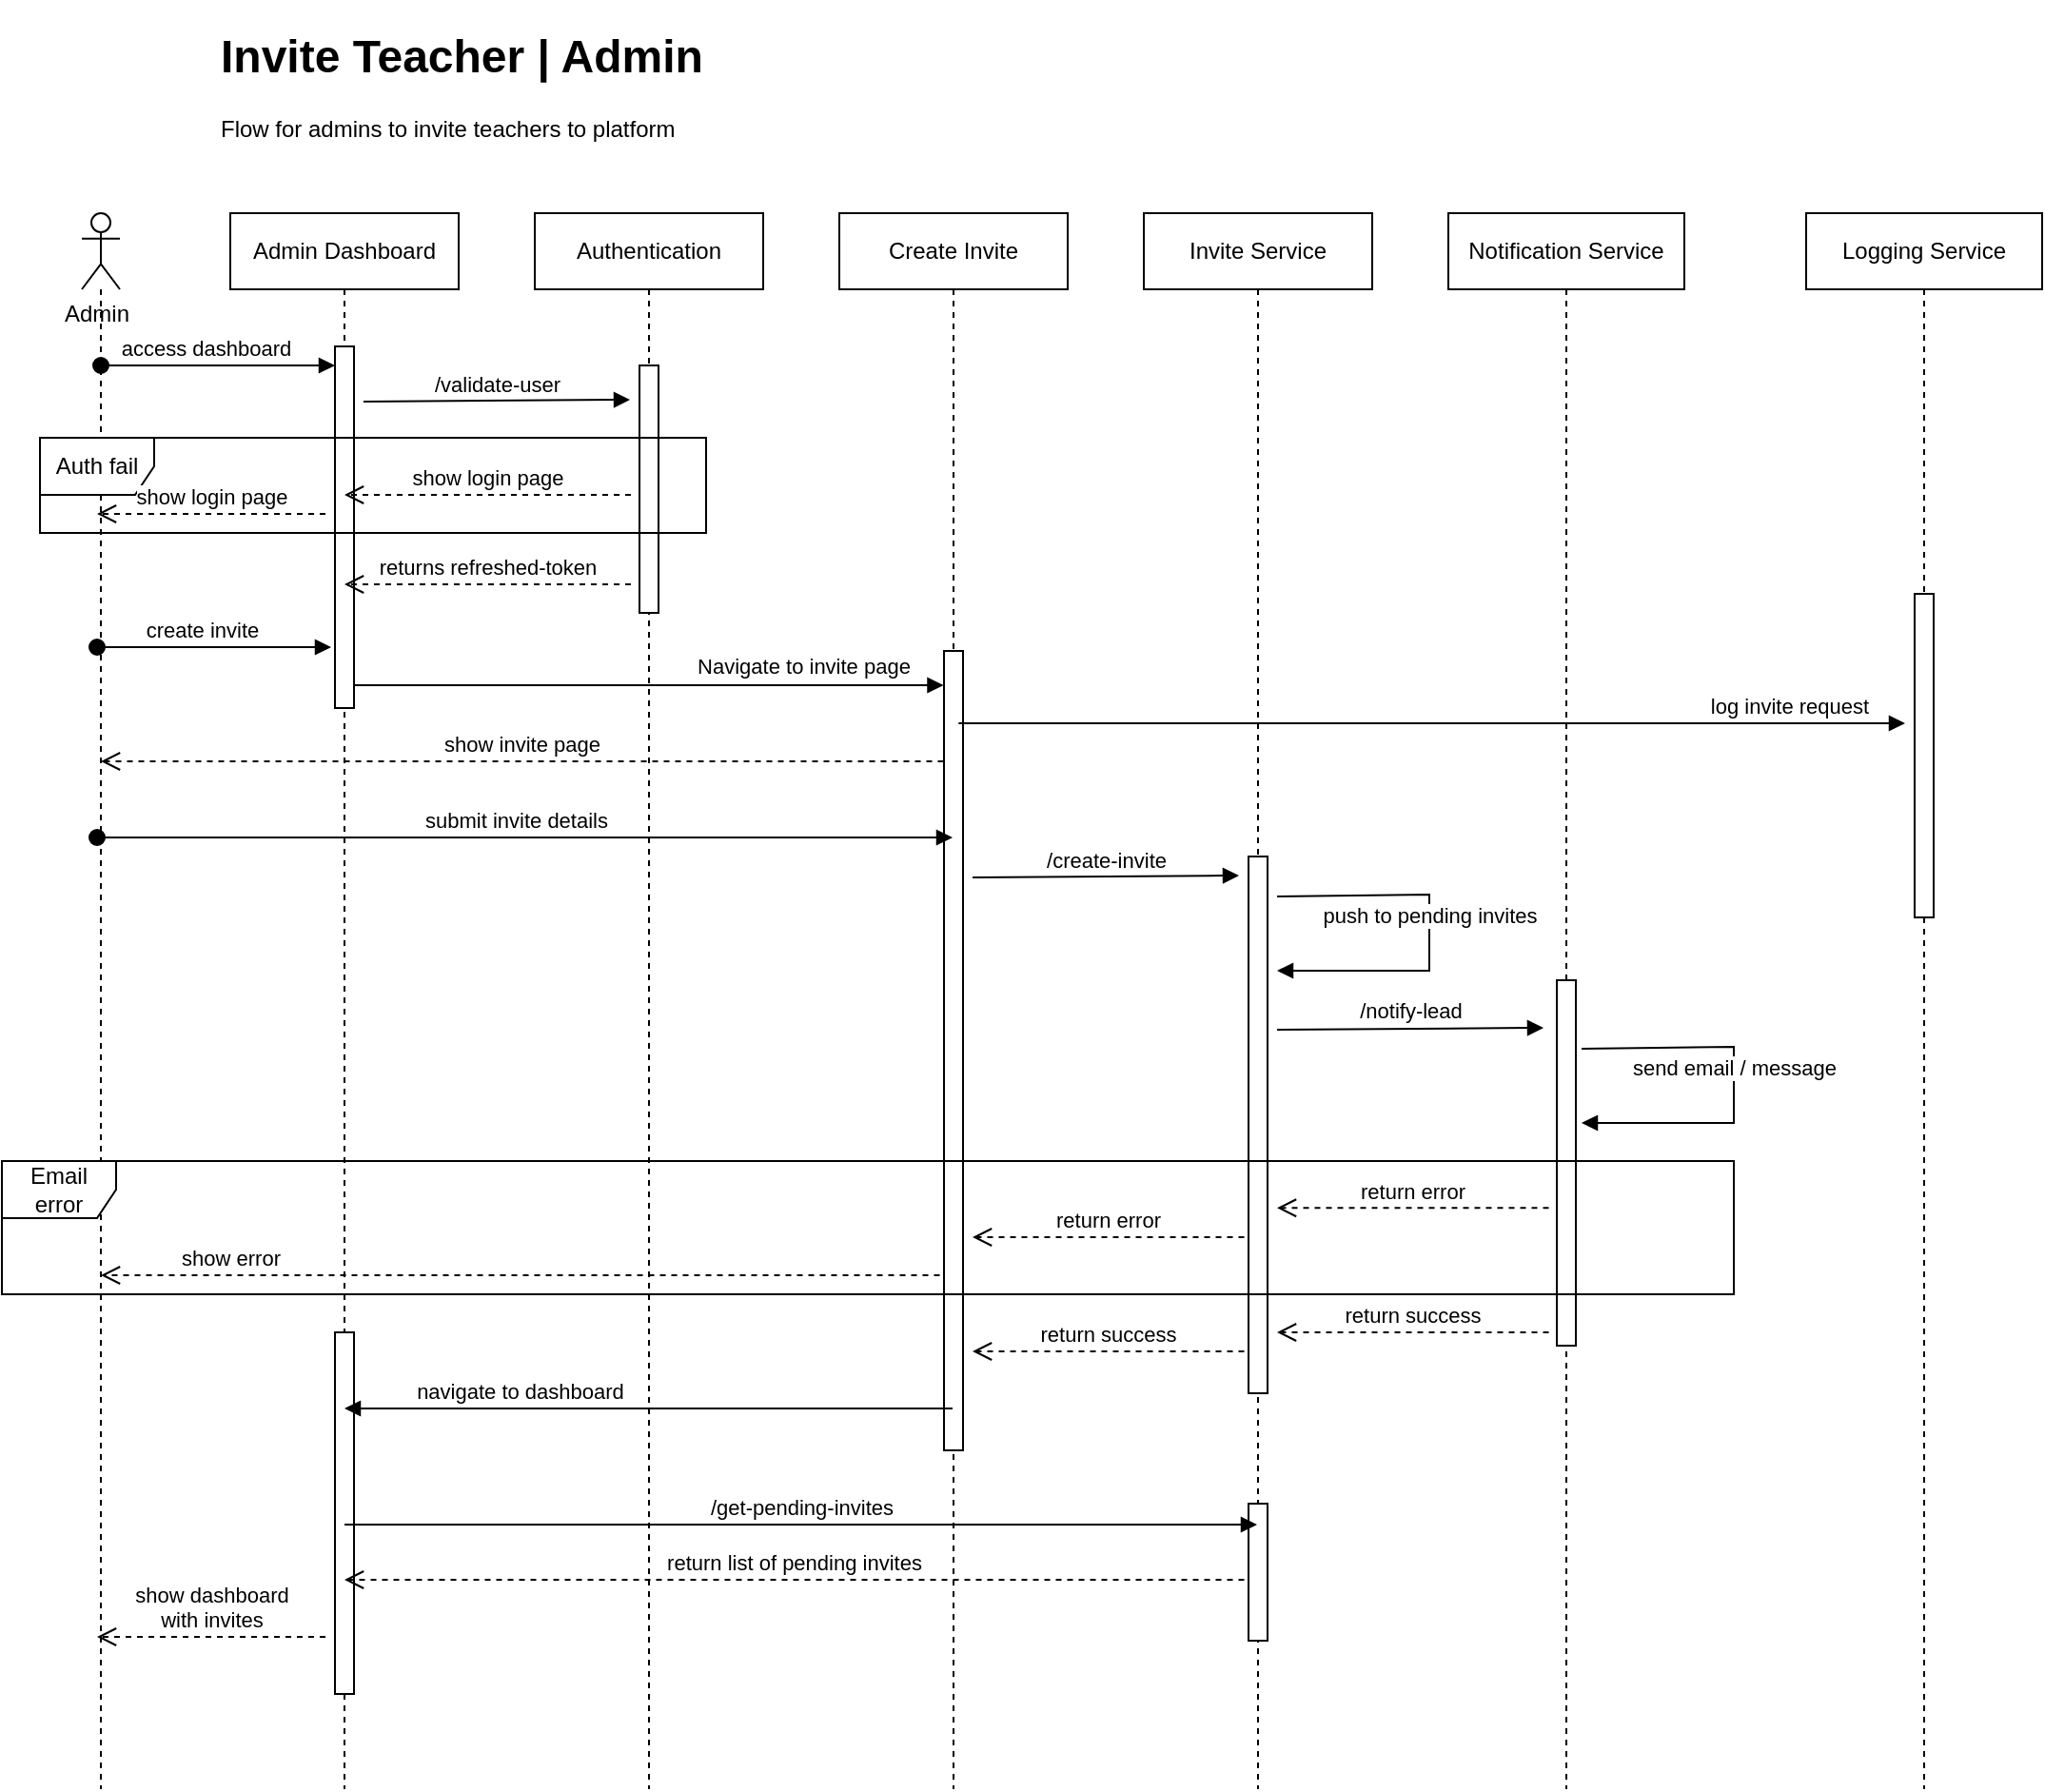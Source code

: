 <mxfile version="22.1.7" type="github" pages="8">
  <diagram id="pcpHLUfTabcnnuUyL6Mx" name="Invite | Admin">
    <mxGraphModel dx="1446" dy="646" grid="1" gridSize="10" guides="1" tooltips="1" connect="1" arrows="1" fold="1" page="1" pageScale="1" pageWidth="827" pageHeight="1169" math="0" shadow="0">
      <root>
        <mxCell id="0" />
        <mxCell id="1" parent="0" />
        <mxCell id="G8iRJTEPkxSwJO_G3CvX-48" value="Admin Dashboard" style="shape=umlLifeline;perimeter=lifelinePerimeter;whiteSpace=wrap;html=1;container=0;dropTarget=0;collapsible=0;recursiveResize=0;outlineConnect=0;portConstraint=eastwest;newEdgeStyle={&quot;edgeStyle&quot;:&quot;elbowEdgeStyle&quot;,&quot;elbow&quot;:&quot;vertical&quot;,&quot;curved&quot;:0,&quot;rounded&quot;:0};" vertex="1" parent="1">
          <mxGeometry x="130" y="132" width="120" height="828" as="geometry" />
        </mxCell>
        <mxCell id="G8iRJTEPkxSwJO_G3CvX-49" value="" style="html=1;points=[];perimeter=orthogonalPerimeter;outlineConnect=0;targetShapes=umlLifeline;portConstraint=eastwest;newEdgeStyle={&quot;edgeStyle&quot;:&quot;elbowEdgeStyle&quot;,&quot;elbow&quot;:&quot;vertical&quot;,&quot;curved&quot;:0,&quot;rounded&quot;:0};" vertex="1" parent="G8iRJTEPkxSwJO_G3CvX-48">
          <mxGeometry x="55" y="70" width="10" height="190" as="geometry" />
        </mxCell>
        <mxCell id="uqRY4YmHqNXK_zd4iw_Y-3" value="" style="html=1;points=[];perimeter=orthogonalPerimeter;outlineConnect=0;targetShapes=umlLifeline;portConstraint=eastwest;newEdgeStyle={&quot;edgeStyle&quot;:&quot;elbowEdgeStyle&quot;,&quot;elbow&quot;:&quot;vertical&quot;,&quot;curved&quot;:0,&quot;rounded&quot;:0};" vertex="1" parent="G8iRJTEPkxSwJO_G3CvX-48">
          <mxGeometry x="55" y="588" width="10" height="190" as="geometry" />
        </mxCell>
        <mxCell id="G8iRJTEPkxSwJO_G3CvX-50" value="Authentication" style="shape=umlLifeline;perimeter=lifelinePerimeter;whiteSpace=wrap;html=1;container=0;dropTarget=0;collapsible=0;recursiveResize=0;outlineConnect=0;portConstraint=eastwest;newEdgeStyle={&quot;edgeStyle&quot;:&quot;elbowEdgeStyle&quot;,&quot;elbow&quot;:&quot;vertical&quot;,&quot;curved&quot;:0,&quot;rounded&quot;:0};" vertex="1" parent="1">
          <mxGeometry x="290" y="132" width="120" height="828" as="geometry" />
        </mxCell>
        <mxCell id="G8iRJTEPkxSwJO_G3CvX-51" value="" style="html=1;points=[];perimeter=orthogonalPerimeter;outlineConnect=0;targetShapes=umlLifeline;portConstraint=eastwest;newEdgeStyle={&quot;edgeStyle&quot;:&quot;elbowEdgeStyle&quot;,&quot;elbow&quot;:&quot;vertical&quot;,&quot;curved&quot;:0,&quot;rounded&quot;:0};" vertex="1" parent="G8iRJTEPkxSwJO_G3CvX-50">
          <mxGeometry x="55" y="80" width="10" height="130" as="geometry" />
        </mxCell>
        <mxCell id="G8iRJTEPkxSwJO_G3CvX-52" value="" style="shape=umlLifeline;perimeter=lifelinePerimeter;whiteSpace=wrap;html=1;container=1;dropTarget=0;collapsible=0;recursiveResize=0;outlineConnect=0;portConstraint=eastwest;newEdgeStyle={&quot;curved&quot;:0,&quot;rounded&quot;:0};participant=umlActor;" vertex="1" parent="1">
          <mxGeometry x="52" y="132" width="20" height="828" as="geometry" />
        </mxCell>
        <mxCell id="G8iRJTEPkxSwJO_G3CvX-53" value="access dashboard" style="html=1;verticalAlign=bottom;startArrow=oval;startFill=1;endArrow=block;startSize=8;curved=0;rounded=0;" edge="1" parent="1" target="G8iRJTEPkxSwJO_G3CvX-49">
          <mxGeometry x="-0.109" width="60" relative="1" as="geometry">
            <mxPoint x="62" y="212" as="sourcePoint" />
            <mxPoint x="192" y="212" as="targetPoint" />
            <mxPoint as="offset" />
          </mxGeometry>
        </mxCell>
        <mxCell id="G8iRJTEPkxSwJO_G3CvX-54" value="&lt;h1&gt;Invite Teacher | Admin&lt;/h1&gt;&lt;div&gt;Flow for admins to invite teachers to platform&lt;/div&gt;" style="text;html=1;strokeColor=none;fillColor=none;spacing=5;spacingTop=-20;whiteSpace=wrap;overflow=hidden;rounded=0;" vertex="1" parent="1">
          <mxGeometry x="120" y="30" width="690" height="70" as="geometry" />
        </mxCell>
        <mxCell id="G8iRJTEPkxSwJO_G3CvX-55" value="Logging Service" style="shape=umlLifeline;perimeter=lifelinePerimeter;whiteSpace=wrap;html=1;container=0;dropTarget=0;collapsible=0;recursiveResize=0;outlineConnect=0;portConstraint=eastwest;newEdgeStyle={&quot;edgeStyle&quot;:&quot;elbowEdgeStyle&quot;,&quot;elbow&quot;:&quot;vertical&quot;,&quot;curved&quot;:0,&quot;rounded&quot;:0};" vertex="1" parent="1">
          <mxGeometry x="958" y="132" width="124" height="828" as="geometry" />
        </mxCell>
        <mxCell id="G8iRJTEPkxSwJO_G3CvX-56" style="edgeStyle=elbowEdgeStyle;rounded=0;orthogonalLoop=1;jettySize=auto;html=1;elbow=vertical;curved=0;" edge="1" parent="G8iRJTEPkxSwJO_G3CvX-55" source="G8iRJTEPkxSwJO_G3CvX-57">
          <mxGeometry relative="1" as="geometry">
            <mxPoint x="61.5" y="226" as="targetPoint" />
          </mxGeometry>
        </mxCell>
        <mxCell id="G8iRJTEPkxSwJO_G3CvX-57" value="" style="html=1;points=[];perimeter=orthogonalPerimeter;outlineConnect=0;targetShapes=umlLifeline;portConstraint=eastwest;newEdgeStyle={&quot;edgeStyle&quot;:&quot;elbowEdgeStyle&quot;,&quot;elbow&quot;:&quot;vertical&quot;,&quot;curved&quot;:0,&quot;rounded&quot;:0};" vertex="1" parent="G8iRJTEPkxSwJO_G3CvX-55">
          <mxGeometry x="57" y="200" width="10" height="170" as="geometry" />
        </mxCell>
        <mxCell id="G8iRJTEPkxSwJO_G3CvX-60" value="/validate-user" style="html=1;verticalAlign=bottom;endArrow=block;curved=0;rounded=0;" edge="1" parent="1">
          <mxGeometry width="80" relative="1" as="geometry">
            <mxPoint x="200" y="231" as="sourcePoint" />
            <mxPoint x="340" y="230" as="targetPoint" />
          </mxGeometry>
        </mxCell>
        <mxCell id="G8iRJTEPkxSwJO_G3CvX-61" value="Auth fail" style="shape=umlFrame;whiteSpace=wrap;html=1;pointerEvents=0;" vertex="1" parent="1">
          <mxGeometry x="30" y="250" width="350" height="50" as="geometry" />
        </mxCell>
        <mxCell id="G8iRJTEPkxSwJO_G3CvX-62" value="show login page" style="html=1;verticalAlign=bottom;endArrow=open;dashed=1;endSize=8;curved=0;rounded=0;" edge="1" parent="1">
          <mxGeometry relative="1" as="geometry">
            <mxPoint x="340.5" y="280" as="sourcePoint" />
            <mxPoint x="190" y="280" as="targetPoint" />
          </mxGeometry>
        </mxCell>
        <mxCell id="G8iRJTEPkxSwJO_G3CvX-63" value="returns refreshed-token" style="html=1;verticalAlign=bottom;endArrow=open;dashed=1;endSize=8;curved=0;rounded=0;" edge="1" parent="1">
          <mxGeometry relative="1" as="geometry">
            <mxPoint x="340.5" y="327" as="sourcePoint" />
            <mxPoint x="190" y="327" as="targetPoint" />
          </mxGeometry>
        </mxCell>
        <mxCell id="G8iRJTEPkxSwJO_G3CvX-64" value="" style="html=1;verticalAlign=bottom;endArrow=block;curved=0;rounded=0;" edge="1" parent="1">
          <mxGeometry width="80" relative="1" as="geometry">
            <mxPoint x="195.25" y="380" as="sourcePoint" />
            <mxPoint x="504.75" y="380" as="targetPoint" />
          </mxGeometry>
        </mxCell>
        <mxCell id="G8iRJTEPkxSwJO_G3CvX-97" value="Navigate to invite page" style="edgeLabel;html=1;align=center;verticalAlign=middle;resizable=0;points=[];" vertex="1" connectable="0" parent="G8iRJTEPkxSwJO_G3CvX-64">
          <mxGeometry x="-0.347" y="1" relative="1" as="geometry">
            <mxPoint x="134" y="-9" as="offset" />
          </mxGeometry>
        </mxCell>
        <mxCell id="G8iRJTEPkxSwJO_G3CvX-65" value="Create Invite" style="shape=umlLifeline;perimeter=lifelinePerimeter;whiteSpace=wrap;html=1;container=0;dropTarget=0;collapsible=0;recursiveResize=0;outlineConnect=0;portConstraint=eastwest;newEdgeStyle={&quot;edgeStyle&quot;:&quot;elbowEdgeStyle&quot;,&quot;elbow&quot;:&quot;vertical&quot;,&quot;curved&quot;:0,&quot;rounded&quot;:0};" vertex="1" parent="1">
          <mxGeometry x="450" y="132" width="120" height="828" as="geometry" />
        </mxCell>
        <mxCell id="G8iRJTEPkxSwJO_G3CvX-66" value="" style="html=1;points=[];perimeter=orthogonalPerimeter;outlineConnect=0;targetShapes=umlLifeline;portConstraint=eastwest;newEdgeStyle={&quot;edgeStyle&quot;:&quot;elbowEdgeStyle&quot;,&quot;elbow&quot;:&quot;vertical&quot;,&quot;curved&quot;:0,&quot;rounded&quot;:0};" vertex="1" parent="G8iRJTEPkxSwJO_G3CvX-65">
          <mxGeometry x="55" y="230" width="10" height="420" as="geometry" />
        </mxCell>
        <mxCell id="G8iRJTEPkxSwJO_G3CvX-67" value="show invite page" style="html=1;verticalAlign=bottom;endArrow=open;dashed=1;endSize=8;curved=0;rounded=0;" edge="1" parent="1" target="G8iRJTEPkxSwJO_G3CvX-52">
          <mxGeometry relative="1" as="geometry">
            <mxPoint x="504.75" y="420" as="sourcePoint" />
            <mxPoint x="195.25" y="420" as="targetPoint" />
          </mxGeometry>
        </mxCell>
        <mxCell id="G8iRJTEPkxSwJO_G3CvX-69" value="submit invite details" style="html=1;verticalAlign=bottom;startArrow=oval;startFill=1;endArrow=block;startSize=8;curved=0;rounded=0;" edge="1" parent="1" target="G8iRJTEPkxSwJO_G3CvX-65">
          <mxGeometry x="-0.024" width="60" relative="1" as="geometry">
            <mxPoint x="60" y="460" as="sourcePoint" />
            <mxPoint x="183" y="460" as="targetPoint" />
            <mxPoint as="offset" />
          </mxGeometry>
        </mxCell>
        <mxCell id="G8iRJTEPkxSwJO_G3CvX-71" value="Invite Service" style="shape=umlLifeline;perimeter=lifelinePerimeter;whiteSpace=wrap;html=1;container=0;dropTarget=0;collapsible=0;recursiveResize=0;outlineConnect=0;portConstraint=eastwest;newEdgeStyle={&quot;edgeStyle&quot;:&quot;elbowEdgeStyle&quot;,&quot;elbow&quot;:&quot;vertical&quot;,&quot;curved&quot;:0,&quot;rounded&quot;:0};" vertex="1" parent="1">
          <mxGeometry x="610" y="132" width="120" height="828" as="geometry" />
        </mxCell>
        <mxCell id="G8iRJTEPkxSwJO_G3CvX-99" value="" style="html=1;points=[];perimeter=orthogonalPerimeter;outlineConnect=0;targetShapes=umlLifeline;portConstraint=eastwest;newEdgeStyle={&quot;edgeStyle&quot;:&quot;elbowEdgeStyle&quot;,&quot;elbow&quot;:&quot;vertical&quot;,&quot;curved&quot;:0,&quot;rounded&quot;:0};" vertex="1" parent="G8iRJTEPkxSwJO_G3CvX-71">
          <mxGeometry x="55" y="338" width="10" height="282" as="geometry" />
        </mxCell>
        <mxCell id="6bym0gaBVjb0ezgpF1-y-7" value="" style="html=1;points=[];perimeter=orthogonalPerimeter;outlineConnect=0;targetShapes=umlLifeline;portConstraint=eastwest;newEdgeStyle={&quot;edgeStyle&quot;:&quot;elbowEdgeStyle&quot;,&quot;elbow&quot;:&quot;vertical&quot;,&quot;curved&quot;:0,&quot;rounded&quot;:0};" vertex="1" parent="G8iRJTEPkxSwJO_G3CvX-71">
          <mxGeometry x="55" y="678" width="10" height="72" as="geometry" />
        </mxCell>
        <mxCell id="G8iRJTEPkxSwJO_G3CvX-74" value="log invite request" style="html=1;verticalAlign=bottom;endArrow=block;curved=0;rounded=0;" edge="1" parent="1">
          <mxGeometry x="0.756" width="80" relative="1" as="geometry">
            <mxPoint x="512.664" y="400" as="sourcePoint" />
            <mxPoint x="1010" y="400" as="targetPoint" />
            <mxPoint as="offset" />
          </mxGeometry>
        </mxCell>
        <mxCell id="G8iRJTEPkxSwJO_G3CvX-76" value="Notification Service" style="shape=umlLifeline;perimeter=lifelinePerimeter;whiteSpace=wrap;html=1;container=0;dropTarget=0;collapsible=0;recursiveResize=0;outlineConnect=0;portConstraint=eastwest;newEdgeStyle={&quot;edgeStyle&quot;:&quot;elbowEdgeStyle&quot;,&quot;elbow&quot;:&quot;vertical&quot;,&quot;curved&quot;:0,&quot;rounded&quot;:0};" vertex="1" parent="1">
          <mxGeometry x="770" y="132" width="124" height="828" as="geometry" />
        </mxCell>
        <mxCell id="tsBv4kFFBaMncKYqShdx-2" value="" style="html=1;points=[];perimeter=orthogonalPerimeter;outlineConnect=0;targetShapes=umlLifeline;portConstraint=eastwest;newEdgeStyle={&quot;edgeStyle&quot;:&quot;elbowEdgeStyle&quot;,&quot;elbow&quot;:&quot;vertical&quot;,&quot;curved&quot;:0,&quot;rounded&quot;:0};" vertex="1" parent="G8iRJTEPkxSwJO_G3CvX-76">
          <mxGeometry x="57" y="403" width="10" height="192" as="geometry" />
        </mxCell>
        <mxCell id="G8iRJTEPkxSwJO_G3CvX-86" value="show login page" style="html=1;verticalAlign=bottom;endArrow=open;dashed=1;endSize=8;curved=0;rounded=0;" edge="1" parent="1">
          <mxGeometry relative="1" as="geometry">
            <mxPoint x="180" y="290" as="sourcePoint" />
            <mxPoint x="60" y="290" as="targetPoint" />
          </mxGeometry>
        </mxCell>
        <mxCell id="G8iRJTEPkxSwJO_G3CvX-95" value="Admin" style="text;html=1;strokeColor=none;fillColor=none;align=center;verticalAlign=middle;whiteSpace=wrap;rounded=0;" vertex="1" parent="1">
          <mxGeometry x="30" y="170" width="60" height="30" as="geometry" />
        </mxCell>
        <mxCell id="G8iRJTEPkxSwJO_G3CvX-96" value="create invite" style="html=1;verticalAlign=bottom;startArrow=oval;startFill=1;endArrow=block;startSize=8;curved=0;rounded=0;" edge="1" parent="1">
          <mxGeometry x="-0.114" width="60" relative="1" as="geometry">
            <mxPoint x="60" y="360" as="sourcePoint" />
            <mxPoint x="183" y="360" as="targetPoint" />
            <mxPoint as="offset" />
          </mxGeometry>
        </mxCell>
        <mxCell id="G8iRJTEPkxSwJO_G3CvX-98" value="/create-invite" style="html=1;verticalAlign=bottom;endArrow=block;curved=0;rounded=0;" edge="1" parent="1">
          <mxGeometry width="80" relative="1" as="geometry">
            <mxPoint x="520" y="481" as="sourcePoint" />
            <mxPoint x="660" y="480" as="targetPoint" />
          </mxGeometry>
        </mxCell>
        <mxCell id="tsBv4kFFBaMncKYqShdx-1" value="/notify-lead" style="html=1;verticalAlign=bottom;endArrow=block;curved=0;rounded=0;" edge="1" parent="1">
          <mxGeometry x="0.005" width="80" relative="1" as="geometry">
            <mxPoint x="680" y="561" as="sourcePoint" />
            <mxPoint x="820" y="560" as="targetPoint" />
            <mxPoint as="offset" />
          </mxGeometry>
        </mxCell>
        <mxCell id="tsBv4kFFBaMncKYqShdx-3" value="send email / message" style="html=1;verticalAlign=bottom;endArrow=block;curved=0;rounded=0;" edge="1" parent="1">
          <mxGeometry x="0.005" width="80" relative="1" as="geometry">
            <mxPoint x="840" y="571" as="sourcePoint" />
            <mxPoint x="840" y="610" as="targetPoint" />
            <mxPoint as="offset" />
            <Array as="points">
              <mxPoint x="920" y="570" />
              <mxPoint x="920" y="610" />
            </Array>
          </mxGeometry>
        </mxCell>
        <mxCell id="uqRY4YmHqNXK_zd4iw_Y-1" value="return success" style="html=1;verticalAlign=bottom;endArrow=open;dashed=1;endSize=8;curved=0;rounded=0;" edge="1" parent="1">
          <mxGeometry relative="1" as="geometry">
            <mxPoint x="822.75" y="720" as="sourcePoint" />
            <mxPoint x="680" y="720" as="targetPoint" />
            <Array as="points">
              <mxPoint x="750" y="720" />
            </Array>
          </mxGeometry>
        </mxCell>
        <mxCell id="uqRY4YmHqNXK_zd4iw_Y-2" value="return error" style="html=1;verticalAlign=bottom;endArrow=open;dashed=1;endSize=8;curved=0;rounded=0;" edge="1" parent="1">
          <mxGeometry relative="1" as="geometry">
            <mxPoint x="662.75" y="670" as="sourcePoint" />
            <mxPoint x="520" y="670" as="targetPoint" />
          </mxGeometry>
        </mxCell>
        <mxCell id="6bym0gaBVjb0ezgpF1-y-1" value="Email error" style="shape=umlFrame;whiteSpace=wrap;html=1;pointerEvents=0;" vertex="1" parent="1">
          <mxGeometry x="10" y="630" width="910" height="70" as="geometry" />
        </mxCell>
        <mxCell id="6bym0gaBVjb0ezgpF1-y-2" value="return error" style="html=1;verticalAlign=bottom;endArrow=open;dashed=1;endSize=8;curved=0;rounded=0;" edge="1" parent="1">
          <mxGeometry relative="1" as="geometry">
            <mxPoint x="822.75" y="654.63" as="sourcePoint" />
            <mxPoint x="680" y="654.63" as="targetPoint" />
          </mxGeometry>
        </mxCell>
        <mxCell id="6bym0gaBVjb0ezgpF1-y-3" value="push to pending invites" style="html=1;verticalAlign=bottom;endArrow=block;curved=0;rounded=0;" edge="1" parent="1">
          <mxGeometry x="0.005" width="80" relative="1" as="geometry">
            <mxPoint x="680" y="491" as="sourcePoint" />
            <mxPoint x="680" y="530" as="targetPoint" />
            <mxPoint as="offset" />
            <Array as="points">
              <mxPoint x="760" y="490" />
              <mxPoint x="760" y="530" />
            </Array>
          </mxGeometry>
        </mxCell>
        <mxCell id="6bym0gaBVjb0ezgpF1-y-4" value="return success" style="html=1;verticalAlign=bottom;endArrow=open;dashed=1;endSize=8;curved=0;rounded=0;" edge="1" parent="1">
          <mxGeometry relative="1" as="geometry">
            <mxPoint x="662.75" y="730" as="sourcePoint" />
            <mxPoint x="520" y="730" as="targetPoint" />
          </mxGeometry>
        </mxCell>
        <mxCell id="6bym0gaBVjb0ezgpF1-y-5" value="/get-pending-invites" style="html=1;verticalAlign=bottom;endArrow=block;curved=0;rounded=0;" edge="1" parent="1" target="G8iRJTEPkxSwJO_G3CvX-71">
          <mxGeometry width="80" relative="1" as="geometry">
            <mxPoint x="190" y="821" as="sourcePoint" />
            <mxPoint x="330" y="820" as="targetPoint" />
          </mxGeometry>
        </mxCell>
        <mxCell id="6bym0gaBVjb0ezgpF1-y-6" value="show error" style="html=1;verticalAlign=bottom;endArrow=open;dashed=1;endSize=8;curved=0;rounded=0;" edge="1" parent="1" target="G8iRJTEPkxSwJO_G3CvX-52">
          <mxGeometry x="0.689" relative="1" as="geometry">
            <mxPoint x="502.75" y="690" as="sourcePoint" />
            <mxPoint x="360" y="690" as="targetPoint" />
            <mxPoint x="-1" as="offset" />
          </mxGeometry>
        </mxCell>
        <mxCell id="6bym0gaBVjb0ezgpF1-y-8" value="return list of pending invites" style="html=1;verticalAlign=bottom;endArrow=open;dashed=1;endSize=8;curved=0;rounded=0;" edge="1" parent="1" target="G8iRJTEPkxSwJO_G3CvX-48">
          <mxGeometry relative="1" as="geometry">
            <mxPoint x="662.75" y="850" as="sourcePoint" />
            <mxPoint x="520" y="850" as="targetPoint" />
          </mxGeometry>
        </mxCell>
        <mxCell id="6bym0gaBVjb0ezgpF1-y-9" value="show dashboard&lt;br&gt;with invites" style="html=1;verticalAlign=bottom;endArrow=open;dashed=1;endSize=8;curved=0;rounded=0;" edge="1" parent="1">
          <mxGeometry relative="1" as="geometry">
            <mxPoint x="180" y="880" as="sourcePoint" />
            <mxPoint x="60" y="880" as="targetPoint" />
          </mxGeometry>
        </mxCell>
        <mxCell id="A6Wo4eQ6-AyWyfP2YLJ_-1" value="navigate to dashboard" style="html=1;verticalAlign=bottom;endArrow=block;curved=0;rounded=0;" edge="1" parent="1" source="G8iRJTEPkxSwJO_G3CvX-65" target="G8iRJTEPkxSwJO_G3CvX-48">
          <mxGeometry x="0.434" width="80" relative="1" as="geometry">
            <mxPoint x="310" y="761" as="sourcePoint" />
            <mxPoint x="260" y="740" as="targetPoint" />
            <mxPoint x="1" as="offset" />
            <Array as="points">
              <mxPoint x="390" y="760" />
              <mxPoint x="210" y="760" />
            </Array>
          </mxGeometry>
        </mxCell>
      </root>
    </mxGraphModel>
  </diagram>
  <diagram id="CQTPAo8Pf0nlUUabTthg" name="Sign-up | Teacher">
    <mxGraphModel dx="1626" dy="726" grid="1" gridSize="10" guides="1" tooltips="1" connect="1" arrows="1" fold="1" page="1" pageScale="1" pageWidth="827" pageHeight="1169" math="0" shadow="0">
      <root>
        <mxCell id="0" />
        <mxCell id="1" parent="0" />
        <mxCell id="sFuVb7ZH97Xye3P3DDS2-1" value="Invite Page" style="shape=umlLifeline;perimeter=lifelinePerimeter;whiteSpace=wrap;html=1;container=0;dropTarget=0;collapsible=0;recursiveResize=0;outlineConnect=0;portConstraint=eastwest;newEdgeStyle={&quot;edgeStyle&quot;:&quot;elbowEdgeStyle&quot;,&quot;elbow&quot;:&quot;vertical&quot;,&quot;curved&quot;:0,&quot;rounded&quot;:0};" vertex="1" parent="1">
          <mxGeometry x="130" y="122" width="120" height="878" as="geometry" />
        </mxCell>
        <mxCell id="sFuVb7ZH97Xye3P3DDS2-2" value="" style="html=1;points=[];perimeter=orthogonalPerimeter;outlineConnect=0;targetShapes=umlLifeline;portConstraint=eastwest;newEdgeStyle={&quot;edgeStyle&quot;:&quot;elbowEdgeStyle&quot;,&quot;elbow&quot;:&quot;vertical&quot;,&quot;curved&quot;:0,&quot;rounded&quot;:0};" vertex="1" parent="sFuVb7ZH97Xye3P3DDS2-1">
          <mxGeometry x="55" y="70" width="10" height="540" as="geometry" />
        </mxCell>
        <mxCell id="sFuVb7ZH97Xye3P3DDS2-4" value="Invite Service" style="shape=umlLifeline;perimeter=lifelinePerimeter;whiteSpace=wrap;html=1;container=0;dropTarget=0;collapsible=0;recursiveResize=0;outlineConnect=0;portConstraint=eastwest;newEdgeStyle={&quot;edgeStyle&quot;:&quot;elbowEdgeStyle&quot;,&quot;elbow&quot;:&quot;vertical&quot;,&quot;curved&quot;:0,&quot;rounded&quot;:0};" vertex="1" parent="1">
          <mxGeometry x="290" y="122" width="120" height="878" as="geometry" />
        </mxCell>
        <mxCell id="sFuVb7ZH97Xye3P3DDS2-5" value="" style="html=1;points=[];perimeter=orthogonalPerimeter;outlineConnect=0;targetShapes=umlLifeline;portConstraint=eastwest;newEdgeStyle={&quot;edgeStyle&quot;:&quot;elbowEdgeStyle&quot;,&quot;elbow&quot;:&quot;vertical&quot;,&quot;curved&quot;:0,&quot;rounded&quot;:0};" vertex="1" parent="sFuVb7ZH97Xye3P3DDS2-4">
          <mxGeometry x="55" y="80" width="10" height="130" as="geometry" />
        </mxCell>
        <mxCell id="oKPWHczIg3QMkbq2XAya-7" value="" style="html=1;points=[];perimeter=orthogonalPerimeter;outlineConnect=0;targetShapes=umlLifeline;portConstraint=eastwest;newEdgeStyle={&quot;edgeStyle&quot;:&quot;elbowEdgeStyle&quot;,&quot;elbow&quot;:&quot;vertical&quot;,&quot;curved&quot;:0,&quot;rounded&quot;:0};" vertex="1" parent="sFuVb7ZH97Xye3P3DDS2-4">
          <mxGeometry x="55" y="658" width="10" height="82" as="geometry" />
        </mxCell>
        <mxCell id="sFuVb7ZH97Xye3P3DDS2-6" value="" style="shape=umlLifeline;perimeter=lifelinePerimeter;whiteSpace=wrap;html=1;container=1;dropTarget=0;collapsible=0;recursiveResize=0;outlineConnect=0;portConstraint=eastwest;newEdgeStyle={&quot;curved&quot;:0,&quot;rounded&quot;:0};participant=umlActor;" vertex="1" parent="1">
          <mxGeometry x="52" y="132" width="20" height="868" as="geometry" />
        </mxCell>
        <mxCell id="sFuVb7ZH97Xye3P3DDS2-7" value="laccess link" style="html=1;verticalAlign=bottom;startArrow=oval;startFill=1;endArrow=block;startSize=8;curved=0;rounded=0;" edge="1" parent="1" target="sFuVb7ZH97Xye3P3DDS2-2">
          <mxGeometry x="-0.114" width="60" relative="1" as="geometry">
            <mxPoint x="62" y="212" as="sourcePoint" />
            <mxPoint x="192" y="212" as="targetPoint" />
            <mxPoint as="offset" />
          </mxGeometry>
        </mxCell>
        <mxCell id="sFuVb7ZH97Xye3P3DDS2-8" value="&lt;h1&gt;Sign-up | Teacher&lt;/h1&gt;&lt;div&gt;Flow for invitees to signup as teachers&lt;/div&gt;" style="text;html=1;strokeColor=none;fillColor=none;spacing=5;spacingTop=-20;whiteSpace=wrap;overflow=hidden;rounded=0;" vertex="1" parent="1">
          <mxGeometry x="120" y="30" width="690" height="70" as="geometry" />
        </mxCell>
        <mxCell id="sFuVb7ZH97Xye3P3DDS2-9" value="Logging Service" style="shape=umlLifeline;perimeter=lifelinePerimeter;whiteSpace=wrap;html=1;container=0;dropTarget=0;collapsible=0;recursiveResize=0;outlineConnect=0;portConstraint=eastwest;newEdgeStyle={&quot;edgeStyle&quot;:&quot;elbowEdgeStyle&quot;,&quot;elbow&quot;:&quot;vertical&quot;,&quot;curved&quot;:0,&quot;rounded&quot;:0};" vertex="1" parent="1">
          <mxGeometry x="1081" y="121" width="124" height="879" as="geometry" />
        </mxCell>
        <mxCell id="AxEJN6xT1UT7H4bfr9VW-2" value="" style="html=1;points=[];perimeter=orthogonalPerimeter;outlineConnect=0;targetShapes=umlLifeline;portConstraint=eastwest;newEdgeStyle={&quot;edgeStyle&quot;:&quot;elbowEdgeStyle&quot;,&quot;elbow&quot;:&quot;vertical&quot;,&quot;curved&quot;:0,&quot;rounded&quot;:0};" vertex="1" parent="sFuVb7ZH97Xye3P3DDS2-9">
          <mxGeometry x="57" y="307" width="10" height="83" as="geometry" />
        </mxCell>
        <mxCell id="y_K45bWDFnRXJPxWnrNY-9" value="publish log" style="html=1;verticalAlign=bottom;endArrow=block;edgeStyle=elbowEdgeStyle;elbow=horizontal;curved=0;rounded=0;" edge="1" parent="sFuVb7ZH97Xye3P3DDS2-9">
          <mxGeometry x="0.1" relative="1" as="geometry">
            <mxPoint x="74.999" y="517" as="sourcePoint" />
            <Array as="points">
              <mxPoint x="165" y="547" />
            </Array>
            <mxPoint x="67" y="547" as="targetPoint" />
            <mxPoint as="offset" />
          </mxGeometry>
        </mxCell>
        <mxCell id="sFuVb7ZH97Xye3P3DDS2-12" value="/get-invite-details" style="html=1;verticalAlign=bottom;endArrow=block;curved=0;rounded=0;" edge="1" parent="1">
          <mxGeometry width="80" relative="1" as="geometry">
            <mxPoint x="200" y="231" as="sourcePoint" />
            <mxPoint x="340" y="230" as="targetPoint" />
          </mxGeometry>
        </mxCell>
        <mxCell id="sFuVb7ZH97Xye3P3DDS2-13" value="Auth fail" style="shape=umlFrame;whiteSpace=wrap;html=1;pointerEvents=0;" vertex="1" parent="1">
          <mxGeometry x="30" y="250" width="350" height="50" as="geometry" />
        </mxCell>
        <mxCell id="sFuVb7ZH97Xye3P3DDS2-14" value="return error" style="html=1;verticalAlign=bottom;endArrow=open;dashed=1;endSize=8;curved=0;rounded=0;" edge="1" parent="1">
          <mxGeometry relative="1" as="geometry">
            <mxPoint x="340.5" y="280" as="sourcePoint" />
            <mxPoint x="190" y="280" as="targetPoint" />
          </mxGeometry>
        </mxCell>
        <mxCell id="sFuVb7ZH97Xye3P3DDS2-15" value="returns invite details" style="html=1;verticalAlign=bottom;endArrow=open;dashed=1;endSize=8;curved=0;rounded=0;" edge="1" parent="1">
          <mxGeometry relative="1" as="geometry">
            <mxPoint x="340.5" y="327" as="sourcePoint" />
            <mxPoint x="190" y="327" as="targetPoint" />
          </mxGeometry>
        </mxCell>
        <mxCell id="sFuVb7ZH97Xye3P3DDS2-16" value="" style="html=1;verticalAlign=bottom;endArrow=block;curved=0;rounded=0;" edge="1" parent="1">
          <mxGeometry width="80" relative="1" as="geometry">
            <mxPoint x="195.25" y="380" as="sourcePoint" />
            <mxPoint x="490" y="380" as="targetPoint" />
          </mxGeometry>
        </mxCell>
        <mxCell id="sFuVb7ZH97Xye3P3DDS2-17" value="request Oath consent" style="edgeLabel;html=1;align=center;verticalAlign=middle;resizable=0;points=[];" vertex="1" connectable="0" parent="sFuVb7ZH97Xye3P3DDS2-16">
          <mxGeometry x="-0.347" y="1" relative="1" as="geometry">
            <mxPoint x="123" y="-9" as="offset" />
          </mxGeometry>
        </mxCell>
        <mxCell id="sFuVb7ZH97Xye3P3DDS2-26" value="Notification Service" style="shape=umlLifeline;perimeter=lifelinePerimeter;whiteSpace=wrap;html=1;container=0;dropTarget=0;collapsible=0;recursiveResize=0;outlineConnect=0;portConstraint=eastwest;newEdgeStyle={&quot;edgeStyle&quot;:&quot;elbowEdgeStyle&quot;,&quot;elbow&quot;:&quot;vertical&quot;,&quot;curved&quot;:0,&quot;rounded&quot;:0};" vertex="1" parent="1">
          <mxGeometry x="921" y="123" width="124" height="880" as="geometry" />
        </mxCell>
        <mxCell id="oKPWHczIg3QMkbq2XAya-5" value="" style="html=1;points=[];perimeter=orthogonalPerimeter;outlineConnect=0;targetShapes=umlLifeline;portConstraint=eastwest;newEdgeStyle={&quot;edgeStyle&quot;:&quot;elbowEdgeStyle&quot;,&quot;elbow&quot;:&quot;vertical&quot;,&quot;curved&quot;:0,&quot;rounded&quot;:0};" vertex="1" parent="sFuVb7ZH97Xye3P3DDS2-26">
          <mxGeometry x="57" y="677" width="10" height="133" as="geometry" />
        </mxCell>
        <mxCell id="sFuVb7ZH97Xye3P3DDS2-28" value="show error" style="html=1;verticalAlign=bottom;endArrow=open;dashed=1;endSize=8;curved=0;rounded=0;" edge="1" parent="1">
          <mxGeometry relative="1" as="geometry">
            <mxPoint x="180" y="290" as="sourcePoint" />
            <mxPoint x="60" y="290" as="targetPoint" />
          </mxGeometry>
        </mxCell>
        <mxCell id="sFuVb7ZH97Xye3P3DDS2-30" value="Lead" style="text;html=1;strokeColor=none;fillColor=none;align=center;verticalAlign=middle;whiteSpace=wrap;rounded=0;" vertex="1" parent="1">
          <mxGeometry x="30" y="170" width="60" height="30" as="geometry" />
        </mxCell>
        <mxCell id="sFuVb7ZH97Xye3P3DDS2-31" value="accept invite" style="html=1;verticalAlign=bottom;startArrow=oval;startFill=1;endArrow=block;startSize=8;curved=0;rounded=0;" edge="1" parent="1">
          <mxGeometry x="-0.114" width="60" relative="1" as="geometry">
            <mxPoint x="60" y="360" as="sourcePoint" />
            <mxPoint x="183" y="360" as="targetPoint" />
            <mxPoint as="offset" />
          </mxGeometry>
        </mxCell>
        <mxCell id="QnYucAK0CLmxnpwBp0b4-26" value="Authentication" style="shape=umlLifeline;perimeter=lifelinePerimeter;whiteSpace=wrap;html=1;container=0;dropTarget=0;collapsible=0;recursiveResize=0;outlineConnect=0;portConstraint=eastwest;newEdgeStyle={&quot;edgeStyle&quot;:&quot;elbowEdgeStyle&quot;,&quot;elbow&quot;:&quot;vertical&quot;,&quot;curved&quot;:0,&quot;rounded&quot;:0};" vertex="1" parent="1">
          <mxGeometry x="440" y="123" width="120" height="877" as="geometry" />
        </mxCell>
        <mxCell id="QnYucAK0CLmxnpwBp0b4-27" value="" style="html=1;points=[];perimeter=orthogonalPerimeter;outlineConnect=0;targetShapes=umlLifeline;portConstraint=eastwest;newEdgeStyle={&quot;edgeStyle&quot;:&quot;elbowEdgeStyle&quot;,&quot;elbow&quot;:&quot;vertical&quot;,&quot;curved&quot;:0,&quot;rounded&quot;:0};" vertex="1" parent="QnYucAK0CLmxnpwBp0b4-26">
          <mxGeometry x="55" y="210" width="10" height="330" as="geometry" />
        </mxCell>
        <mxCell id="QnYucAK0CLmxnpwBp0b4-30" value="Oath2 Service" style="shape=umlLifeline;perimeter=lifelinePerimeter;whiteSpace=wrap;html=1;container=0;dropTarget=0;collapsible=0;recursiveResize=0;outlineConnect=0;portConstraint=eastwest;newEdgeStyle={&quot;edgeStyle&quot;:&quot;elbowEdgeStyle&quot;,&quot;elbow&quot;:&quot;vertical&quot;,&quot;curved&quot;:0,&quot;rounded&quot;:0};" vertex="1" parent="1">
          <mxGeometry x="601" y="123" width="119" height="877" as="geometry" />
        </mxCell>
        <mxCell id="QnYucAK0CLmxnpwBp0b4-31" value="" style="html=1;points=[];perimeter=orthogonalPerimeter;outlineConnect=0;targetShapes=umlLifeline;portConstraint=eastwest;newEdgeStyle={&quot;edgeStyle&quot;:&quot;elbowEdgeStyle&quot;,&quot;elbow&quot;:&quot;vertical&quot;,&quot;curved&quot;:0,&quot;rounded&quot;:0};" vertex="1" parent="QnYucAK0CLmxnpwBp0b4-30">
          <mxGeometry x="54.5" y="237" width="10" height="300" as="geometry" />
        </mxCell>
        <mxCell id="QnYucAK0CLmxnpwBp0b4-35" value="Dashboard" style="shape=umlLifeline;perimeter=lifelinePerimeter;whiteSpace=wrap;html=1;container=0;dropTarget=0;collapsible=0;recursiveResize=0;outlineConnect=0;portConstraint=eastwest;newEdgeStyle={&quot;edgeStyle&quot;:&quot;elbowEdgeStyle&quot;,&quot;elbow&quot;:&quot;vertical&quot;,&quot;curved&quot;:0,&quot;rounded&quot;:0};" vertex="1" parent="1">
          <mxGeometry x="760" y="123" width="124" height="877" as="geometry" />
        </mxCell>
        <mxCell id="nxpYYyeg6Ur24tBw43Qw-4" value="" style="html=1;points=[];perimeter=orthogonalPerimeter;outlineConnect=0;targetShapes=umlLifeline;portConstraint=eastwest;newEdgeStyle={&quot;edgeStyle&quot;:&quot;elbowEdgeStyle&quot;,&quot;elbow&quot;:&quot;vertical&quot;,&quot;curved&quot;:0,&quot;rounded&quot;:0};" vertex="1" parent="QnYucAK0CLmxnpwBp0b4-35">
          <mxGeometry x="57" y="587" width="10" height="213" as="geometry" />
        </mxCell>
        <mxCell id="Un4tqbzKcca0F1ONK0Ma-3" value="consent page" style="html=1;verticalAlign=bottom;endArrow=open;dashed=1;endSize=8;edgeStyle=elbowEdgeStyle;elbow=horizontal;curved=0;rounded=0;" edge="1" parent="1">
          <mxGeometry x="0.042" relative="1" as="geometry">
            <mxPoint x="506.43" y="420" as="targetPoint" />
            <Array as="points">
              <mxPoint x="640" y="420" />
            </Array>
            <mxPoint x="660" y="420" as="sourcePoint" />
            <mxPoint as="offset" />
          </mxGeometry>
        </mxCell>
        <mxCell id="Un4tqbzKcca0F1ONK0Ma-4" value="consent approval" style="html=1;verticalAlign=bottom;endArrow=block;edgeStyle=elbowEdgeStyle;elbow=horizontal;curved=0;rounded=0;" edge="1" parent="1">
          <mxGeometry x="-0.01" relative="1" as="geometry">
            <mxPoint x="501.579" y="460" as="sourcePoint" />
            <Array as="points">
              <mxPoint x="541.43" y="400" />
            </Array>
            <mxPoint x="660" y="460" as="targetPoint" />
            <mxPoint as="offset" />
          </mxGeometry>
        </mxCell>
        <mxCell id="Un4tqbzKcca0F1ONK0Ma-5" value="consent approval" style="html=1;verticalAlign=bottom;startArrow=oval;startFill=1;endArrow=block;startSize=8;curved=0;rounded=0;" edge="1" parent="1">
          <mxGeometry x="0.638" width="60" relative="1" as="geometry">
            <mxPoint x="60" y="440" as="sourcePoint" />
            <mxPoint x="499.5" y="440" as="targetPoint" />
            <mxPoint as="offset" />
            <Array as="points" />
          </mxGeometry>
        </mxCell>
        <mxCell id="AxEJN6xT1UT7H4bfr9VW-1" value="consent approval" style="html=1;verticalAlign=bottom;endArrow=block;edgeStyle=elbowEdgeStyle;elbow=horizontal;curved=0;rounded=0;entryX=-0.317;entryY=0.124;entryDx=0;entryDy=0;entryPerimeter=0;" edge="1" parent="1" target="AxEJN6xT1UT7H4bfr9VW-2">
          <mxGeometry x="-0.01" relative="1" as="geometry">
            <mxPoint x="659.999" y="440" as="sourcePoint" />
            <Array as="points" />
            <mxPoint x="1230" y="440" as="targetPoint" />
            <mxPoint as="offset" />
          </mxGeometry>
        </mxCell>
        <mxCell id="xwbThuyfSSJTU2tpklA0-1" value="return code" style="html=1;verticalAlign=bottom;endArrow=open;dashed=1;endSize=8;edgeStyle=elbowEdgeStyle;elbow=horizontal;curved=0;rounded=0;" edge="1" parent="1">
          <mxGeometry x="0.114" relative="1" as="geometry">
            <mxPoint x="499.649" y="500" as="targetPoint" />
            <Array as="points">
              <mxPoint x="623" y="470" />
            </Array>
            <mxPoint x="659.5" y="500" as="sourcePoint" />
            <mxPoint x="1" as="offset" />
          </mxGeometry>
        </mxCell>
        <mxCell id="xwbThuyfSSJTU2tpklA0-2" value="return token, refresh token" style="html=1;verticalAlign=bottom;endArrow=open;dashed=1;endSize=8;edgeStyle=elbowEdgeStyle;elbow=horizontal;curved=0;rounded=0;" edge="1" parent="1">
          <mxGeometry x="0.114" relative="1" as="geometry">
            <mxPoint x="499.649" y="551" as="targetPoint" />
            <Array as="points">
              <mxPoint x="625" y="551" />
            </Array>
            <mxPoint x="657.5" y="551" as="sourcePoint" />
            <mxPoint x="1" as="offset" />
          </mxGeometry>
        </mxCell>
        <mxCell id="xwbThuyfSSJTU2tpklA0-3" value="return token, set cookie" style="html=1;verticalAlign=bottom;endArrow=open;dashed=1;endSize=8;edgeStyle=elbowEdgeStyle;elbow=horizontal;curved=0;rounded=0;" edge="1" parent="1" target="sFuVb7ZH97Xye3P3DDS2-1">
          <mxGeometry x="0.114" relative="1" as="geometry">
            <mxPoint x="340.5" y="569" as="targetPoint" />
            <Array as="points">
              <mxPoint x="445" y="569" />
            </Array>
            <mxPoint x="494.5" y="569" as="sourcePoint" />
            <mxPoint x="1" as="offset" />
          </mxGeometry>
        </mxCell>
        <mxCell id="xwbThuyfSSJTU2tpklA0-4" value="token" style="html=1;verticalAlign=bottom;endArrow=block;edgeStyle=elbowEdgeStyle;elbow=horizontal;curved=0;rounded=0;" edge="1" parent="1">
          <mxGeometry relative="1" as="geometry">
            <mxPoint x="504.5" y="526" as="sourcePoint" />
            <Array as="points">
              <mxPoint x="608.5" y="556" />
            </Array>
            <mxPoint x="659.5" y="526" as="targetPoint" />
          </mxGeometry>
        </mxCell>
        <mxCell id="y_K45bWDFnRXJPxWnrNY-1" value="Error" style="shape=umlFrame;whiteSpace=wrap;html=1;pointerEvents=0;" vertex="1" parent="1">
          <mxGeometry x="20" y="585" width="690" height="88" as="geometry" />
        </mxCell>
        <mxCell id="y_K45bWDFnRXJPxWnrNY-2" value="return error" style="html=1;verticalAlign=bottom;endArrow=open;dashed=1;endSize=8;edgeStyle=elbowEdgeStyle;elbow=horizontal;curved=0;rounded=0;" edge="1" parent="1" target="QnYucAK0CLmxnpwBp0b4-27">
          <mxGeometry x="-0.09" relative="1" as="geometry">
            <mxPoint x="580" y="608" as="targetPoint" />
            <Array as="points">
              <mxPoint x="621.5" y="607.52" />
            </Array>
            <mxPoint x="650" y="608" as="sourcePoint" />
            <mxPoint as="offset" />
          </mxGeometry>
        </mxCell>
        <mxCell id="y_K45bWDFnRXJPxWnrNY-3" value="return error" style="html=1;verticalAlign=bottom;endArrow=open;dashed=1;endSize=8;edgeStyle=elbowEdgeStyle;elbow=horizontal;curved=0;rounded=0;" edge="1" parent="1">
          <mxGeometry x="0.512" relative="1" as="geometry">
            <mxPoint x="200" y="640" as="targetPoint" />
            <Array as="points">
              <mxPoint x="457.35" y="640.45" />
            </Array>
            <mxPoint x="485.85" y="640.93" as="sourcePoint" />
            <mxPoint as="offset" />
          </mxGeometry>
        </mxCell>
        <mxCell id="y_K45bWDFnRXJPxWnrNY-6" value="publish log" style="html=1;verticalAlign=bottom;endArrow=block;edgeStyle=elbowEdgeStyle;elbow=horizontal;curved=0;rounded=0;" edge="1" parent="1">
          <mxGeometry x="0.1" relative="1" as="geometry">
            <mxPoint x="1155.929" y="458" as="sourcePoint" />
            <Array as="points">
              <mxPoint x="1245.93" y="488" />
            </Array>
            <mxPoint x="1148.004" y="488" as="targetPoint" />
            <mxPoint as="offset" />
          </mxGeometry>
        </mxCell>
        <mxCell id="y_K45bWDFnRXJPxWnrNY-10" value="" style="html=1;verticalAlign=bottom;endArrow=block;edgeStyle=elbowEdgeStyle;elbow=horizontal;curved=0;rounded=0;" edge="1" parent="1">
          <mxGeometry x="0.03" relative="1" as="geometry">
            <mxPoint x="670" y="623" as="sourcePoint" />
            <Array as="points">
              <mxPoint x="920" y="610" />
            </Array>
            <mxPoint x="1130" y="623" as="targetPoint" />
            <mxPoint as="offset" />
          </mxGeometry>
        </mxCell>
        <mxCell id="y_K45bWDFnRXJPxWnrNY-11" value="log error" style="edgeLabel;html=1;align=center;verticalAlign=middle;resizable=0;points=[];" vertex="1" connectable="0" parent="y_K45bWDFnRXJPxWnrNY-10">
          <mxGeometry x="0.1" y="-2" relative="1" as="geometry">
            <mxPoint x="128" y="-15" as="offset" />
          </mxGeometry>
        </mxCell>
        <mxCell id="y_K45bWDFnRXJPxWnrNY-8" value="" style="html=1;points=[];perimeter=orthogonalPerimeter;outlineConnect=0;targetShapes=umlLifeline;portConstraint=eastwest;newEdgeStyle={&quot;edgeStyle&quot;:&quot;elbowEdgeStyle&quot;,&quot;elbow&quot;:&quot;vertical&quot;,&quot;curved&quot;:0,&quot;rounded&quot;:0};" vertex="1" parent="1">
          <mxGeometry x="1138" y="608" width="10" height="83" as="geometry" />
        </mxCell>
        <mxCell id="nxpYYyeg6Ur24tBw43Qw-1" value="show error" style="html=1;verticalAlign=bottom;endArrow=open;dashed=1;endSize=8;edgeStyle=elbowEdgeStyle;elbow=horizontal;curved=0;rounded=0;" edge="1" parent="1">
          <mxGeometry x="-0.001" relative="1" as="geometry">
            <mxPoint x="62.07" y="660" as="targetPoint" />
            <Array as="points" />
            <mxPoint x="180" y="660" as="sourcePoint" />
            <mxPoint as="offset" />
          </mxGeometry>
        </mxCell>
        <mxCell id="nxpYYyeg6Ur24tBw43Qw-5" value="" style="html=1;verticalAlign=bottom;endArrow=block;curved=0;rounded=0;" edge="1" parent="1" target="QnYucAK0CLmxnpwBp0b4-35">
          <mxGeometry width="80" relative="1" as="geometry">
            <mxPoint x="200" y="720" as="sourcePoint" />
            <mxPoint x="494.75" y="720" as="targetPoint" />
          </mxGeometry>
        </mxCell>
        <mxCell id="nxpYYyeg6Ur24tBw43Qw-6" value="navigate to dashboard" style="edgeLabel;html=1;align=center;verticalAlign=middle;resizable=0;points=[];" vertex="1" connectable="0" parent="nxpYYyeg6Ur24tBw43Qw-5">
          <mxGeometry x="-0.347" y="1" relative="1" as="geometry">
            <mxPoint x="123" y="-9" as="offset" />
          </mxGeometry>
        </mxCell>
        <mxCell id="oKPWHczIg3QMkbq2XAya-1" value="is new user" style="html=1;verticalAlign=bottom;endArrow=block;edgeStyle=elbowEdgeStyle;elbow=horizontal;curved=0;rounded=0;" edge="1" parent="1">
          <mxGeometry x="0.1" relative="1" as="geometry">
            <mxPoint x="830.999" y="750" as="sourcePoint" />
            <Array as="points">
              <mxPoint x="921" y="780" />
            </Array>
            <mxPoint x="823" y="780" as="targetPoint" />
            <mxPoint as="offset" />
          </mxGeometry>
        </mxCell>
        <mxCell id="oKPWHczIg3QMkbq2XAya-2" value="show welcome screen" style="html=1;verticalAlign=bottom;endArrow=open;dashed=1;endSize=8;edgeStyle=elbowEdgeStyle;elbow=horizontal;curved=0;rounded=0;" edge="1" parent="1">
          <mxGeometry x="0.816" relative="1" as="geometry">
            <mxPoint x="70" y="900" as="targetPoint" />
            <Array as="points">
              <mxPoint x="797.9" y="900" />
            </Array>
            <mxPoint x="810" y="900" as="sourcePoint" />
            <mxPoint as="offset" />
          </mxGeometry>
        </mxCell>
        <mxCell id="oKPWHczIg3QMkbq2XAya-4" value="notify admin" style="html=1;verticalAlign=bottom;endArrow=block;edgeStyle=elbowEdgeStyle;elbow=horizontal;curved=0;rounded=0;" edge="1" parent="1" target="sFuVb7ZH97Xye3P3DDS2-26">
          <mxGeometry x="0.767" relative="1" as="geometry">
            <mxPoint x="359.999" y="840" as="sourcePoint" />
            <Array as="points">
              <mxPoint x="493" y="840" />
            </Array>
            <mxPoint x="515.5" y="840" as="targetPoint" />
            <mxPoint x="-1" as="offset" />
          </mxGeometry>
        </mxCell>
        <mxCell id="oKPWHczIg3QMkbq2XAya-6" value="send notification" style="html=1;verticalAlign=bottom;endArrow=block;edgeStyle=elbowEdgeStyle;elbow=horizontal;curved=0;rounded=0;" edge="1" parent="1" target="sFuVb7ZH97Xye3P3DDS2-26">
          <mxGeometry x="0.1" relative="1" as="geometry">
            <mxPoint x="989.999" y="850" as="sourcePoint" />
            <Array as="points">
              <mxPoint x="1080" y="900" />
            </Array>
            <mxPoint x="1020" y="880" as="targetPoint" />
            <mxPoint as="offset" />
          </mxGeometry>
        </mxCell>
        <mxCell id="oKPWHczIg3QMkbq2XAya-8" value="update pending invites" style="html=1;verticalAlign=bottom;endArrow=block;edgeStyle=elbowEdgeStyle;elbow=horizontal;curved=0;rounded=0;" edge="1" parent="1" source="QnYucAK0CLmxnpwBp0b4-35" target="sFuVb7ZH97Xye3P3DDS2-4">
          <mxGeometry x="0.1" relative="1" as="geometry">
            <mxPoint x="619.499" y="780" as="sourcePoint" />
            <Array as="points">
              <mxPoint x="709.5" y="810" />
            </Array>
            <mxPoint x="611.5" y="810" as="targetPoint" />
            <mxPoint as="offset" />
          </mxGeometry>
        </mxCell>
      </root>
    </mxGraphModel>
  </diagram>
  <diagram name="Authentication Flow | User" id="2YBvvXClWsGukQMizWep">
    <mxGraphModel dx="1369" dy="612" grid="1" gridSize="10" guides="1" tooltips="1" connect="1" arrows="1" fold="1" page="1" pageScale="1" pageWidth="850" pageHeight="1100" math="0" shadow="0">
      <root>
        <mxCell id="0" />
        <mxCell id="1" parent="0" />
        <mxCell id="aM9ryv3xv72pqoxQDRHE-1" value="Public Room" style="shape=umlLifeline;perimeter=lifelinePerimeter;whiteSpace=wrap;html=1;container=0;dropTarget=0;collapsible=0;recursiveResize=0;outlineConnect=0;portConstraint=eastwest;newEdgeStyle={&quot;edgeStyle&quot;:&quot;elbowEdgeStyle&quot;,&quot;elbow&quot;:&quot;vertical&quot;,&quot;curved&quot;:0,&quot;rounded&quot;:0};" parent="1" vertex="1">
          <mxGeometry x="132" y="122" width="120" height="718" as="geometry" />
        </mxCell>
        <mxCell id="aM9ryv3xv72pqoxQDRHE-2" value="" style="html=1;points=[];perimeter=orthogonalPerimeter;outlineConnect=0;targetShapes=umlLifeline;portConstraint=eastwest;newEdgeStyle={&quot;edgeStyle&quot;:&quot;elbowEdgeStyle&quot;,&quot;elbow&quot;:&quot;vertical&quot;,&quot;curved&quot;:0,&quot;rounded&quot;:0};" parent="aM9ryv3xv72pqoxQDRHE-1" vertex="1">
          <mxGeometry x="55" y="70" width="10" height="430" as="geometry" />
        </mxCell>
        <mxCell id="aM9ryv3xv72pqoxQDRHE-5" value="Authentication" style="shape=umlLifeline;perimeter=lifelinePerimeter;whiteSpace=wrap;html=1;container=0;dropTarget=0;collapsible=0;recursiveResize=0;outlineConnect=0;portConstraint=eastwest;newEdgeStyle={&quot;edgeStyle&quot;:&quot;elbowEdgeStyle&quot;,&quot;elbow&quot;:&quot;vertical&quot;,&quot;curved&quot;:0,&quot;rounded&quot;:0};" parent="1" vertex="1">
          <mxGeometry x="292" y="122" width="120" height="718" as="geometry" />
        </mxCell>
        <mxCell id="aM9ryv3xv72pqoxQDRHE-6" value="" style="html=1;points=[];perimeter=orthogonalPerimeter;outlineConnect=0;targetShapes=umlLifeline;portConstraint=eastwest;newEdgeStyle={&quot;edgeStyle&quot;:&quot;elbowEdgeStyle&quot;,&quot;elbow&quot;:&quot;vertical&quot;,&quot;curved&quot;:0,&quot;rounded&quot;:0};" parent="aM9ryv3xv72pqoxQDRHE-5" vertex="1">
          <mxGeometry x="55" y="70" width="10" height="330" as="geometry" />
        </mxCell>
        <mxCell id="aM9ryv3xv72pqoxQDRHE-7" value="auth" style="html=1;verticalAlign=bottom;endArrow=block;edgeStyle=elbowEdgeStyle;elbow=horizontal;curved=0;rounded=0;" parent="1" source="aM9ryv3xv72pqoxQDRHE-6" target="9MlQw0G3-qSkssodWNSf-2" edge="1">
          <mxGeometry relative="1" as="geometry">
            <mxPoint x="371" y="202" as="sourcePoint" />
            <Array as="points">
              <mxPoint x="456" y="202" />
            </Array>
            <mxPoint x="541" y="202" as="targetPoint" />
          </mxGeometry>
        </mxCell>
        <mxCell id="aM9ryv3xv72pqoxQDRHE-8" value="login page" style="html=1;verticalAlign=bottom;endArrow=open;dashed=1;endSize=8;edgeStyle=elbowEdgeStyle;elbow=horizontal;curved=0;rounded=0;" parent="1" source="9MlQw0G3-qSkssodWNSf-2" target="aM9ryv3xv72pqoxQDRHE-5" edge="1">
          <mxGeometry relative="1" as="geometry">
            <mxPoint x="372" y="242" as="targetPoint" />
            <Array as="points">
              <mxPoint x="466" y="242" />
            </Array>
            <mxPoint x="541" y="242" as="sourcePoint" />
          </mxGeometry>
        </mxCell>
        <mxCell id="9MlQw0G3-qSkssodWNSf-1" value="Oath2 Service" style="shape=umlLifeline;perimeter=lifelinePerimeter;whiteSpace=wrap;html=1;container=0;dropTarget=0;collapsible=0;recursiveResize=0;outlineConnect=0;portConstraint=eastwest;newEdgeStyle={&quot;edgeStyle&quot;:&quot;elbowEdgeStyle&quot;,&quot;elbow&quot;:&quot;vertical&quot;,&quot;curved&quot;:0,&quot;rounded&quot;:0};" parent="1" vertex="1">
          <mxGeometry x="453" y="122" width="119" height="718" as="geometry" />
        </mxCell>
        <mxCell id="9MlQw0G3-qSkssodWNSf-2" value="" style="html=1;points=[];perimeter=orthogonalPerimeter;outlineConnect=0;targetShapes=umlLifeline;portConstraint=eastwest;newEdgeStyle={&quot;edgeStyle&quot;:&quot;elbowEdgeStyle&quot;,&quot;elbow&quot;:&quot;vertical&quot;,&quot;curved&quot;:0,&quot;rounded&quot;:0};" parent="9MlQw0G3-qSkssodWNSf-1" vertex="1">
          <mxGeometry x="57" y="70" width="10" height="300" as="geometry" />
        </mxCell>
        <mxCell id="0LYUBqjLZQk0dK4FznEz-1" value="" style="shape=umlLifeline;perimeter=lifelinePerimeter;whiteSpace=wrap;html=1;container=1;dropTarget=0;collapsible=0;recursiveResize=0;outlineConnect=0;portConstraint=eastwest;newEdgeStyle={&quot;curved&quot;:0,&quot;rounded&quot;:0};participant=umlActor;" parent="1" vertex="1">
          <mxGeometry x="42" y="122" width="20" height="718" as="geometry" />
        </mxCell>
        <mxCell id="0LYUBqjLZQk0dK4FznEz-2" value="login page" style="html=1;verticalAlign=bottom;endArrow=open;dashed=1;endSize=8;edgeStyle=elbowEdgeStyle;elbow=horizontal;curved=0;rounded=0;" parent="1" source="aM9ryv3xv72pqoxQDRHE-6" target="aM9ryv3xv72pqoxQDRHE-2" edge="1">
          <mxGeometry relative="1" as="geometry">
            <mxPoint x="202" y="262" as="targetPoint" />
            <Array as="points">
              <mxPoint x="325" y="262" />
            </Array>
            <mxPoint x="342" y="262" as="sourcePoint" />
          </mxGeometry>
        </mxCell>
        <mxCell id="0LYUBqjLZQk0dK4FznEz-3" value="login credentials" style="html=1;verticalAlign=bottom;endArrow=block;edgeStyle=elbowEdgeStyle;elbow=horizontal;curved=0;rounded=0;" parent="1" edge="1">
          <mxGeometry x="-0.683" relative="1" as="geometry">
            <mxPoint x="188.87" y="286" as="sourcePoint" />
            <Array as="points">
              <mxPoint x="316.62" y="286" />
            </Array>
            <mxPoint x="510.0" y="286" as="targetPoint" />
            <mxPoint as="offset" />
          </mxGeometry>
        </mxCell>
        <mxCell id="0LYUBqjLZQk0dK4FznEz-5" value="consent page" style="html=1;verticalAlign=bottom;endArrow=open;dashed=1;endSize=8;edgeStyle=elbowEdgeStyle;elbow=horizontal;curved=0;rounded=0;" parent="1" edge="1">
          <mxGeometry x="0.61" relative="1" as="geometry">
            <mxPoint x="197" y="324" as="targetPoint" />
            <Array as="points">
              <mxPoint x="465" y="324" />
            </Array>
            <mxPoint x="510" y="324" as="sourcePoint" />
            <mxPoint as="offset" />
          </mxGeometry>
        </mxCell>
        <mxCell id="0LYUBqjLZQk0dK4FznEz-7" value="consent approval" style="html=1;verticalAlign=bottom;endArrow=block;edgeStyle=elbowEdgeStyle;elbow=horizontal;curved=0;rounded=0;" parent="1" edge="1">
          <mxGeometry x="-0.62" relative="1" as="geometry">
            <mxPoint x="192.149" y="347" as="sourcePoint" />
            <Array as="points">
              <mxPoint x="232" y="287" />
            </Array>
            <mxPoint x="510.0" y="347" as="targetPoint" />
            <mxPoint as="offset" />
          </mxGeometry>
        </mxCell>
        <mxCell id="0LYUBqjLZQk0dK4FznEz-8" value="return code" style="html=1;verticalAlign=bottom;endArrow=open;dashed=1;endSize=8;edgeStyle=elbowEdgeStyle;elbow=horizontal;curved=0;rounded=0;" parent="1" edge="1">
          <mxGeometry x="0.114" relative="1" as="geometry">
            <mxPoint x="352.149" y="378" as="targetPoint" />
            <Array as="points">
              <mxPoint x="475.5" y="348" />
            </Array>
            <mxPoint x="512.0" y="378" as="sourcePoint" />
            <mxPoint x="1" as="offset" />
          </mxGeometry>
        </mxCell>
        <mxCell id="0LYUBqjLZQk0dK4FznEz-10" value="Login request" style="html=1;verticalAlign=bottom;startArrow=oval;startFill=1;endArrow=block;startSize=8;curved=0;rounded=0;" parent="1" target="aM9ryv3xv72pqoxQDRHE-2" edge="1">
          <mxGeometry x="-0.114" width="60" relative="1" as="geometry">
            <mxPoint x="52" y="202" as="sourcePoint" />
            <mxPoint x="182" y="202" as="targetPoint" />
            <mxPoint as="offset" />
          </mxGeometry>
        </mxCell>
        <mxCell id="0LYUBqjLZQk0dK4FznEz-11" value="Re-direct to user dashboard" style="html=1;verticalAlign=bottom;endArrow=block;edgeStyle=elbowEdgeStyle;elbow=horizontal;curved=0;rounded=0;exitX=0.9;exitY=0.848;exitDx=0;exitDy=0;exitPerimeter=0;" parent="1" edge="1">
          <mxGeometry x="-0.011" relative="1" as="geometry">
            <mxPoint x="196" y="602.08" as="sourcePoint" />
            <Array as="points">
              <mxPoint x="277" y="602" />
            </Array>
            <mxPoint x="673.5" y="602" as="targetPoint" />
            <mxPoint as="offset" />
          </mxGeometry>
        </mxCell>
        <mxCell id="0LYUBqjLZQk0dK4FznEz-12" value="return token, refresh token" style="html=1;verticalAlign=bottom;endArrow=open;dashed=1;endSize=8;edgeStyle=elbowEdgeStyle;elbow=horizontal;curved=0;rounded=0;" parent="1" edge="1">
          <mxGeometry x="0.114" relative="1" as="geometry">
            <mxPoint x="352.149" y="429" as="targetPoint" />
            <Array as="points">
              <mxPoint x="477.5" y="429" />
            </Array>
            <mxPoint x="510.0" y="429" as="sourcePoint" />
            <mxPoint x="1" as="offset" />
          </mxGeometry>
        </mxCell>
        <mxCell id="0LYUBqjLZQk0dK4FznEz-13" value="return token, set cookie" style="html=1;verticalAlign=bottom;endArrow=open;dashed=1;endSize=8;edgeStyle=elbowEdgeStyle;elbow=horizontal;curved=0;rounded=0;" parent="1" edge="1">
          <mxGeometry x="0.114" relative="1" as="geometry">
            <mxPoint x="193" y="447" as="targetPoint" />
            <Array as="points">
              <mxPoint x="297.5" y="447" />
            </Array>
            <mxPoint x="347" y="447" as="sourcePoint" />
            <mxPoint x="1" as="offset" />
          </mxGeometry>
        </mxCell>
        <mxCell id="0LYUBqjLZQk0dK4FznEz-20" value="token" style="html=1;verticalAlign=bottom;endArrow=block;edgeStyle=elbowEdgeStyle;elbow=horizontal;curved=0;rounded=0;" parent="1" edge="1">
          <mxGeometry relative="1" as="geometry">
            <mxPoint x="357" y="404" as="sourcePoint" />
            <Array as="points">
              <mxPoint x="461" y="434" />
            </Array>
            <mxPoint x="512.0" y="404" as="targetPoint" />
          </mxGeometry>
        </mxCell>
        <mxCell id="0LYUBqjLZQk0dK4FznEz-21" value="Dashboard" style="shape=umlLifeline;perimeter=lifelinePerimeter;whiteSpace=wrap;html=1;container=0;dropTarget=0;collapsible=0;recursiveResize=0;outlineConnect=0;portConstraint=eastwest;newEdgeStyle={&quot;edgeStyle&quot;:&quot;elbowEdgeStyle&quot;,&quot;elbow&quot;:&quot;vertical&quot;,&quot;curved&quot;:0,&quot;rounded&quot;:0};" parent="1" vertex="1">
          <mxGeometry x="612" y="122" width="124" height="718" as="geometry" />
        </mxCell>
        <mxCell id="0LYUBqjLZQk0dK4FznEz-22" value="" style="html=1;points=[];perimeter=orthogonalPerimeter;outlineConnect=0;targetShapes=umlLifeline;portConstraint=eastwest;newEdgeStyle={&quot;edgeStyle&quot;:&quot;elbowEdgeStyle&quot;,&quot;elbow&quot;:&quot;vertical&quot;,&quot;curved&quot;:0,&quot;rounded&quot;:0};" parent="0LYUBqjLZQk0dK4FznEz-21" vertex="1">
          <mxGeometry x="57" y="447" width="10" height="183" as="geometry" />
        </mxCell>
        <mxCell id="0LYUBqjLZQk0dK4FznEz-23" value="Room Service" style="shape=umlLifeline;perimeter=lifelinePerimeter;whiteSpace=wrap;html=1;container=0;dropTarget=0;collapsible=0;recursiveResize=0;outlineConnect=0;portConstraint=eastwest;newEdgeStyle={&quot;edgeStyle&quot;:&quot;elbowEdgeStyle&quot;,&quot;elbow&quot;:&quot;vertical&quot;,&quot;curved&quot;:0,&quot;rounded&quot;:0};" parent="1" vertex="1">
          <mxGeometry x="772" y="122" width="124" height="718" as="geometry" />
        </mxCell>
        <mxCell id="0LYUBqjLZQk0dK4FznEz-24" value="" style="html=1;points=[];perimeter=orthogonalPerimeter;outlineConnect=0;targetShapes=umlLifeline;portConstraint=eastwest;newEdgeStyle={&quot;edgeStyle&quot;:&quot;elbowEdgeStyle&quot;,&quot;elbow&quot;:&quot;vertical&quot;,&quot;curved&quot;:0,&quot;rounded&quot;:0};" parent="0LYUBqjLZQk0dK4FznEz-23" vertex="1">
          <mxGeometry x="57" y="477" width="10" height="123" as="geometry" />
        </mxCell>
        <mxCell id="0LYUBqjLZQk0dK4FznEz-25" value="/private-rooms" style="html=1;verticalAlign=bottom;endArrow=block;edgeStyle=elbowEdgeStyle;elbow=horizontal;curved=0;rounded=0;" parent="1" edge="1">
          <mxGeometry relative="1" as="geometry">
            <mxPoint x="682" y="619" as="sourcePoint" />
            <Array as="points">
              <mxPoint x="786" y="649" />
            </Array>
            <mxPoint x="833.5" y="619" as="targetPoint" />
          </mxGeometry>
        </mxCell>
        <mxCell id="0LYUBqjLZQk0dK4FznEz-26" value="return subscribed-rooms" style="html=1;verticalAlign=bottom;endArrow=open;dashed=1;endSize=8;edgeStyle=elbowEdgeStyle;elbow=horizontal;curved=0;rounded=0;" parent="1" edge="1">
          <mxGeometry x="-0.107" relative="1" as="geometry">
            <mxPoint x="679" y="644" as="targetPoint" />
            <Array as="points">
              <mxPoint x="807.35" y="644" />
            </Array>
            <mxPoint x="829" y="644" as="sourcePoint" />
            <mxPoint as="offset" />
          </mxGeometry>
        </mxCell>
        <mxCell id="0LYUBqjLZQk0dK4FznEz-31" value="&lt;h1&gt;Authentication Flow | User&lt;br&gt;&lt;/h1&gt;&lt;div&gt;Using Oauth2 for SSO, we would take the user from the public rooms to the rooms that they are subscribed to.&lt;/div&gt;" style="text;html=1;strokeColor=none;fillColor=none;spacing=5;spacingTop=-20;whiteSpace=wrap;overflow=hidden;rounded=0;" parent="1" vertex="1">
          <mxGeometry x="110" y="20" width="720" height="80" as="geometry" />
        </mxCell>
        <mxCell id="0LYUBqjLZQk0dK4FznEz-34" value="return user-homepage" style="html=1;verticalAlign=bottom;endArrow=open;dashed=1;endSize=8;edgeStyle=elbowEdgeStyle;elbow=horizontal;curved=0;rounded=0;" parent="1" edge="1">
          <mxGeometry x="-0.107" relative="1" as="geometry">
            <mxPoint x="51.548" y="667" as="targetPoint" />
            <Array as="points">
              <mxPoint x="648.35" y="667" />
            </Array>
            <mxPoint x="670" y="667" as="sourcePoint" />
            <mxPoint as="offset" />
          </mxGeometry>
        </mxCell>
        <mxCell id="0LYUBqjLZQk0dK4FznEz-35" value="Error" style="shape=umlFrame;whiteSpace=wrap;html=1;pointerEvents=0;" parent="1" vertex="1">
          <mxGeometry x="10" y="462" width="560" height="88" as="geometry" />
        </mxCell>
        <mxCell id="0LYUBqjLZQk0dK4FznEz-36" value="return error" style="html=1;verticalAlign=bottom;endArrow=open;dashed=1;endSize=8;edgeStyle=elbowEdgeStyle;elbow=horizontal;curved=0;rounded=0;" parent="1" source="9MlQw0G3-qSkssodWNSf-2" edge="1">
          <mxGeometry x="-0.09" relative="1" as="geometry">
            <mxPoint x="356.149" y="484.52" as="targetPoint" />
            <Array as="points">
              <mxPoint x="481.5" y="484.52" />
            </Array>
            <mxPoint x="500" y="480" as="sourcePoint" />
            <mxPoint as="offset" />
          </mxGeometry>
        </mxCell>
        <mxCell id="0LYUBqjLZQk0dK4FznEz-37" value="return error" style="html=1;verticalAlign=bottom;endArrow=open;dashed=1;endSize=8;edgeStyle=elbowEdgeStyle;elbow=horizontal;curved=0;rounded=0;" parent="1" edge="1">
          <mxGeometry x="-0.09" relative="1" as="geometry">
            <mxPoint x="200" y="506" as="targetPoint" />
            <Array as="points">
              <mxPoint x="315.35" y="505.72" />
            </Array>
            <mxPoint x="343.85" y="506.2" as="sourcePoint" />
            <mxPoint as="offset" />
          </mxGeometry>
        </mxCell>
        <mxCell id="0LYUBqjLZQk0dK4FznEz-38" value="show error" style="html=1;verticalAlign=bottom;endArrow=open;dashed=1;endSize=8;edgeStyle=elbowEdgeStyle;elbow=horizontal;curved=0;rounded=0;" parent="1" edge="1">
          <mxGeometry x="-0.09" relative="1" as="geometry">
            <mxPoint x="50" y="530" as="targetPoint" />
            <Array as="points">
              <mxPoint x="165.35" y="529.72" />
            </Array>
            <mxPoint x="180" y="530" as="sourcePoint" />
            <mxPoint as="offset" />
          </mxGeometry>
        </mxCell>
        <mxCell id="0LYUBqjLZQk0dK4FznEz-40" value="Error" style="shape=umlFrame;whiteSpace=wrap;html=1;pointerEvents=0;" parent="1" vertex="1">
          <mxGeometry x="10" y="690" width="860" height="88" as="geometry" />
        </mxCell>
        <mxCell id="0LYUBqjLZQk0dK4FznEz-41" value="return error" style="html=1;verticalAlign=bottom;endArrow=open;dashed=1;endSize=8;edgeStyle=elbowEdgeStyle;elbow=horizontal;curved=0;rounded=0;" parent="1" edge="1">
          <mxGeometry x="-0.107" relative="1" as="geometry">
            <mxPoint x="680" y="710" as="targetPoint" />
            <Array as="points">
              <mxPoint x="808.35" y="710" />
            </Array>
            <mxPoint x="830" y="710" as="sourcePoint" />
            <mxPoint as="offset" />
          </mxGeometry>
        </mxCell>
        <mxCell id="0LYUBqjLZQk0dK4FznEz-42" value="show error" style="html=1;verticalAlign=bottom;endArrow=open;dashed=1;endSize=8;edgeStyle=elbowEdgeStyle;elbow=horizontal;curved=0;rounded=0;" parent="1" edge="1">
          <mxGeometry x="-0.107" relative="1" as="geometry">
            <mxPoint x="51.786" y="741" as="targetPoint" />
            <Array as="points">
              <mxPoint x="648.35" y="741" />
            </Array>
            <mxPoint x="670" y="741" as="sourcePoint" />
            <mxPoint as="offset" />
          </mxGeometry>
        </mxCell>
        <mxCell id="0LYUBqjLZQk0dK4FznEz-43" value="Logging Service" style="shape=umlLifeline;perimeter=lifelinePerimeter;whiteSpace=wrap;html=1;container=0;dropTarget=0;collapsible=0;recursiveResize=0;outlineConnect=0;portConstraint=eastwest;newEdgeStyle={&quot;edgeStyle&quot;:&quot;elbowEdgeStyle&quot;,&quot;elbow&quot;:&quot;vertical&quot;,&quot;curved&quot;:0,&quot;rounded&quot;:0};" parent="1" vertex="1">
          <mxGeometry x="940" y="122" width="124" height="718" as="geometry" />
        </mxCell>
        <mxCell id="0LYUBqjLZQk0dK4FznEz-48" style="edgeStyle=elbowEdgeStyle;rounded=0;orthogonalLoop=1;jettySize=auto;html=1;elbow=vertical;curved=0;" parent="0LYUBqjLZQk0dK4FznEz-43" source="0LYUBqjLZQk0dK4FznEz-44" target="0LYUBqjLZQk0dK4FznEz-43" edge="1">
          <mxGeometry relative="1" as="geometry" />
        </mxCell>
        <mxCell id="0LYUBqjLZQk0dK4FznEz-44" value="" style="html=1;points=[];perimeter=orthogonalPerimeter;outlineConnect=0;targetShapes=umlLifeline;portConstraint=eastwest;newEdgeStyle={&quot;edgeStyle&quot;:&quot;elbowEdgeStyle&quot;,&quot;elbow&quot;:&quot;vertical&quot;,&quot;curved&quot;:0,&quot;rounded&quot;:0};" parent="0LYUBqjLZQk0dK4FznEz-43" vertex="1">
          <mxGeometry x="57" y="218.5" width="10" height="51.5" as="geometry" />
        </mxCell>
        <mxCell id="0LYUBqjLZQk0dK4FznEz-47" value="" style="html=1;points=[];perimeter=orthogonalPerimeter;outlineConnect=0;targetShapes=umlLifeline;portConstraint=eastwest;newEdgeStyle={&quot;edgeStyle&quot;:&quot;elbowEdgeStyle&quot;,&quot;elbow&quot;:&quot;vertical&quot;,&quot;curved&quot;:0,&quot;rounded&quot;:0};" parent="0LYUBqjLZQk0dK4FznEz-43" vertex="1">
          <mxGeometry x="57" y="368" width="10" height="51.5" as="geometry" />
        </mxCell>
        <mxCell id="0LYUBqjLZQk0dK4FznEz-50" value="" style="html=1;points=[];perimeter=orthogonalPerimeter;outlineConnect=0;targetShapes=umlLifeline;portConstraint=eastwest;newEdgeStyle={&quot;edgeStyle&quot;:&quot;elbowEdgeStyle&quot;,&quot;elbow&quot;:&quot;vertical&quot;,&quot;curved&quot;:0,&quot;rounded&quot;:0};" parent="0LYUBqjLZQk0dK4FznEz-43" vertex="1">
          <mxGeometry x="57" y="598" width="10" height="51.5" as="geometry" />
        </mxCell>
        <mxCell id="0LYUBqjLZQk0dK4FznEz-45" value="log consent" style="html=1;verticalAlign=bottom;endArrow=block;edgeStyle=elbowEdgeStyle;elbow=horizontal;curved=0;rounded=0;" parent="1" source="aM9ryv3xv72pqoxQDRHE-5" target="0LYUBqjLZQk0dK4FznEz-44" edge="1">
          <mxGeometry x="0.03" relative="1" as="geometry">
            <mxPoint x="520" y="360" as="sourcePoint" />
            <Array as="points">
              <mxPoint x="995" y="360" />
            </Array>
            <mxPoint x="994.67" y="431.361" as="targetPoint" />
            <mxPoint as="offset" />
          </mxGeometry>
        </mxCell>
        <mxCell id="0LYUBqjLZQk0dK4FznEz-46" value="log error" style="html=1;verticalAlign=bottom;endArrow=block;edgeStyle=elbowEdgeStyle;elbow=horizontal;curved=0;rounded=0;entryX=-0.243;entryY=0.194;entryDx=0;entryDy=0;entryPerimeter=0;" parent="1" target="0LYUBqjLZQk0dK4FznEz-47" edge="1">
          <mxGeometry x="0.03" relative="1" as="geometry">
            <mxPoint x="360" y="500" as="sourcePoint" />
            <Array as="points" />
            <mxPoint x="990" y="500" as="targetPoint" />
            <mxPoint as="offset" />
          </mxGeometry>
        </mxCell>
        <mxCell id="0LYUBqjLZQk0dK4FznEz-49" value="log error" style="html=1;verticalAlign=bottom;endArrow=block;edgeStyle=elbowEdgeStyle;elbow=horizontal;curved=0;rounded=0;exitX=1.1;exitY=0.88;exitDx=0;exitDy=0;exitPerimeter=0;" parent="1" source="0LYUBqjLZQk0dK4FznEz-22" edge="1">
          <mxGeometry x="0.5" y="10" relative="1" as="geometry">
            <mxPoint x="490" y="730" as="sourcePoint" />
            <Array as="points" />
            <mxPoint x="1000" y="730" as="targetPoint" />
            <mxPoint as="offset" />
          </mxGeometry>
        </mxCell>
      </root>
    </mxGraphModel>
  </diagram>
  <diagram id="POtnxiZByTWqctaH7iP5" name="Create Public Page | Teacher">
    <mxGraphModel dx="1301" dy="581" grid="1" gridSize="10" guides="1" tooltips="1" connect="1" arrows="1" fold="1" page="1" pageScale="1" pageWidth="827" pageHeight="1169" math="0" shadow="0">
      <root>
        <mxCell id="0" />
        <mxCell id="1" parent="0" />
        <mxCell id="LEUO8bhDPMGK-r4Yuf3Q-1" value="Dashboard" style="shape=umlLifeline;perimeter=lifelinePerimeter;whiteSpace=wrap;html=1;container=0;dropTarget=0;collapsible=0;recursiveResize=0;outlineConnect=0;portConstraint=eastwest;newEdgeStyle={&quot;edgeStyle&quot;:&quot;elbowEdgeStyle&quot;,&quot;elbow&quot;:&quot;vertical&quot;,&quot;curved&quot;:0,&quot;rounded&quot;:0};" parent="1" vertex="1">
          <mxGeometry x="120" y="122" width="120" height="1638" as="geometry" />
        </mxCell>
        <mxCell id="LEUO8bhDPMGK-r4Yuf3Q-2" value="" style="html=1;points=[];perimeter=orthogonalPerimeter;outlineConnect=0;targetShapes=umlLifeline;portConstraint=eastwest;newEdgeStyle={&quot;edgeStyle&quot;:&quot;elbowEdgeStyle&quot;,&quot;elbow&quot;:&quot;vertical&quot;,&quot;curved&quot;:0,&quot;rounded&quot;:0};" parent="LEUO8bhDPMGK-r4Yuf3Q-1" vertex="1">
          <mxGeometry x="55" y="70" width="10" height="150" as="geometry" />
        </mxCell>
        <mxCell id="LEUO8bhDPMGK-r4Yuf3Q-3" value="Authentication" style="shape=umlLifeline;perimeter=lifelinePerimeter;whiteSpace=wrap;html=1;container=0;dropTarget=0;collapsible=0;recursiveResize=0;outlineConnect=0;portConstraint=eastwest;newEdgeStyle={&quot;edgeStyle&quot;:&quot;elbowEdgeStyle&quot;,&quot;elbow&quot;:&quot;vertical&quot;,&quot;curved&quot;:0,&quot;rounded&quot;:0};" parent="1" vertex="1">
          <mxGeometry x="280" y="121" width="120" height="1638" as="geometry" />
        </mxCell>
        <mxCell id="LEUO8bhDPMGK-r4Yuf3Q-4" value="" style="html=1;points=[];perimeter=orthogonalPerimeter;outlineConnect=0;targetShapes=umlLifeline;portConstraint=eastwest;newEdgeStyle={&quot;edgeStyle&quot;:&quot;elbowEdgeStyle&quot;,&quot;elbow&quot;:&quot;vertical&quot;,&quot;curved&quot;:0,&quot;rounded&quot;:0};" parent="LEUO8bhDPMGK-r4Yuf3Q-3" vertex="1">
          <mxGeometry x="55" y="80" width="10" height="130" as="geometry" />
        </mxCell>
        <mxCell id="LEUO8bhDPMGK-r4Yuf3Q-5" value="" style="shape=umlLifeline;perimeter=lifelinePerimeter;whiteSpace=wrap;html=1;container=1;dropTarget=0;collapsible=0;recursiveResize=0;outlineConnect=0;portConstraint=eastwest;newEdgeStyle={&quot;curved&quot;:0,&quot;rounded&quot;:0};participant=umlActor;" parent="1" vertex="1">
          <mxGeometry x="42" y="122" width="20" height="1648" as="geometry" />
        </mxCell>
        <mxCell id="LEUO8bhDPMGK-r4Yuf3Q-6" value="open dashboard" style="html=1;verticalAlign=bottom;startArrow=oval;startFill=1;endArrow=block;startSize=8;curved=0;rounded=0;" parent="1" target="LEUO8bhDPMGK-r4Yuf3Q-2" edge="1">
          <mxGeometry x="-0.114" width="60" relative="1" as="geometry">
            <mxPoint x="52" y="202" as="sourcePoint" />
            <mxPoint x="182" y="202" as="targetPoint" />
            <mxPoint as="offset" />
          </mxGeometry>
        </mxCell>
        <mxCell id="LEUO8bhDPMGK-r4Yuf3Q-7" value="&lt;h1&gt;Create Public Page | Teacher&lt;/h1&gt;&lt;div&gt;Flow for logged-in teacher or school admins to create a new public space for a class&lt;/div&gt;" style="text;html=1;strokeColor=none;fillColor=none;spacing=5;spacingTop=-20;whiteSpace=wrap;overflow=hidden;rounded=0;" parent="1" vertex="1">
          <mxGeometry x="110" y="20" width="690" height="80" as="geometry" />
        </mxCell>
        <mxCell id="LEUO8bhDPMGK-r4Yuf3Q-8" value="Logging Service" style="shape=umlLifeline;perimeter=lifelinePerimeter;whiteSpace=wrap;html=1;container=0;dropTarget=0;collapsible=0;recursiveResize=0;outlineConnect=0;portConstraint=eastwest;newEdgeStyle={&quot;edgeStyle&quot;:&quot;elbowEdgeStyle&quot;,&quot;elbow&quot;:&quot;vertical&quot;,&quot;curved&quot;:0,&quot;rounded&quot;:0};" parent="1" vertex="1">
          <mxGeometry x="1566" y="122" width="124" height="1638" as="geometry" />
        </mxCell>
        <mxCell id="KW4wtGL8tyTslZ4aQY9w-7" value="" style="html=1;points=[];perimeter=orthogonalPerimeter;outlineConnect=0;targetShapes=umlLifeline;portConstraint=eastwest;newEdgeStyle={&quot;edgeStyle&quot;:&quot;elbowEdgeStyle&quot;,&quot;elbow&quot;:&quot;vertical&quot;,&quot;curved&quot;:0,&quot;rounded&quot;:0};" parent="LEUO8bhDPMGK-r4Yuf3Q-8" vertex="1">
          <mxGeometry x="57" y="411" width="10" height="108" as="geometry" />
        </mxCell>
        <mxCell id="HtZgnVTUjrxF9FQHOOH1-1" value="" style="html=1;points=[];perimeter=orthogonalPerimeter;outlineConnect=0;targetShapes=umlLifeline;portConstraint=eastwest;newEdgeStyle={&quot;edgeStyle&quot;:&quot;elbowEdgeStyle&quot;,&quot;elbow&quot;:&quot;vertical&quot;,&quot;curved&quot;:0,&quot;rounded&quot;:0};" parent="LEUO8bhDPMGK-r4Yuf3Q-8" vertex="1">
          <mxGeometry x="57" y="848" width="10" height="180" as="geometry" />
        </mxCell>
        <mxCell id="d7wkVEDxZyqpOKmQOkxS-9" value="" style="html=1;points=[];perimeter=orthogonalPerimeter;outlineConnect=0;targetShapes=umlLifeline;portConstraint=eastwest;newEdgeStyle={&quot;edgeStyle&quot;:&quot;elbowEdgeStyle&quot;,&quot;elbow&quot;:&quot;vertical&quot;,&quot;curved&quot;:0,&quot;rounded&quot;:0};" parent="LEUO8bhDPMGK-r4Yuf3Q-8" vertex="1">
          <mxGeometry x="57" y="1183" width="10" height="132" as="geometry" />
        </mxCell>
        <mxCell id="VUZMUBTK1dd9Gy3hTVeW-3" value="" style="html=1;points=[];perimeter=orthogonalPerimeter;outlineConnect=0;targetShapes=umlLifeline;portConstraint=eastwest;newEdgeStyle={&quot;edgeStyle&quot;:&quot;elbowEdgeStyle&quot;,&quot;elbow&quot;:&quot;vertical&quot;,&quot;curved&quot;:0,&quot;rounded&quot;:0};" parent="LEUO8bhDPMGK-r4Yuf3Q-8" vertex="1">
          <mxGeometry x="57" y="1346" width="10" height="132" as="geometry" />
        </mxCell>
        <mxCell id="LEUO8bhDPMGK-r4Yuf3Q-13" value="/validate-user" style="html=1;verticalAlign=bottom;endArrow=block;curved=0;rounded=0;" parent="1" edge="1">
          <mxGeometry width="80" relative="1" as="geometry">
            <mxPoint x="190" y="221" as="sourcePoint" />
            <mxPoint x="339.5" y="221" as="targetPoint" />
          </mxGeometry>
        </mxCell>
        <mxCell id="LEUO8bhDPMGK-r4Yuf3Q-14" value="Auth fail" style="shape=umlFrame;whiteSpace=wrap;html=1;pointerEvents=0;" parent="1" vertex="1">
          <mxGeometry x="20" y="240" width="350" height="50" as="geometry" />
        </mxCell>
        <mxCell id="LEUO8bhDPMGK-r4Yuf3Q-15" value="show login page" style="html=1;verticalAlign=bottom;endArrow=open;dashed=1;endSize=8;curved=0;rounded=0;" parent="1" edge="1">
          <mxGeometry relative="1" as="geometry">
            <mxPoint x="330.5" y="270" as="sourcePoint" />
            <mxPoint x="180" y="270" as="targetPoint" />
          </mxGeometry>
        </mxCell>
        <mxCell id="LEUO8bhDPMGK-r4Yuf3Q-16" value="returns refreshed-token" style="html=1;verticalAlign=bottom;endArrow=open;dashed=1;endSize=8;curved=0;rounded=0;" parent="1" edge="1">
          <mxGeometry relative="1" as="geometry">
            <mxPoint x="330.5" y="317" as="sourcePoint" />
            <mxPoint x="180" y="317" as="targetPoint" />
          </mxGeometry>
        </mxCell>
        <mxCell id="LEUO8bhDPMGK-r4Yuf3Q-18" value="Create Public Page" style="shape=umlLifeline;perimeter=lifelinePerimeter;whiteSpace=wrap;html=1;container=0;dropTarget=0;collapsible=0;recursiveResize=0;outlineConnect=0;portConstraint=eastwest;newEdgeStyle={&quot;edgeStyle&quot;:&quot;elbowEdgeStyle&quot;,&quot;elbow&quot;:&quot;vertical&quot;,&quot;curved&quot;:0,&quot;rounded&quot;:0};" parent="1" vertex="1">
          <mxGeometry x="440" y="122" width="120" height="1638" as="geometry" />
        </mxCell>
        <mxCell id="LEUO8bhDPMGK-r4Yuf3Q-19" value="" style="html=1;points=[];perimeter=orthogonalPerimeter;outlineConnect=0;targetShapes=umlLifeline;portConstraint=eastwest;newEdgeStyle={&quot;edgeStyle&quot;:&quot;elbowEdgeStyle&quot;,&quot;elbow&quot;:&quot;vertical&quot;,&quot;curved&quot;:0,&quot;rounded&quot;:0};" parent="LEUO8bhDPMGK-r4Yuf3Q-18" vertex="1">
          <mxGeometry x="55" y="210" width="10" height="840" as="geometry" />
        </mxCell>
        <mxCell id="KW4wtGL8tyTslZ4aQY9w-14" value="show site preview" style="html=1;verticalAlign=bottom;endArrow=block;curved=0;rounded=0;" parent="LEUO8bhDPMGK-r4Yuf3Q-18" target="LEUO8bhDPMGK-r4Yuf3Q-19" edge="1">
          <mxGeometry x="0.051" width="80" relative="1" as="geometry">
            <mxPoint x="65" y="381" as="sourcePoint" />
            <mxPoint x="59.667" y="421" as="targetPoint" />
            <Array as="points">
              <mxPoint x="120" y="381" />
              <mxPoint x="120" y="408" />
            </Array>
            <mxPoint as="offset" />
          </mxGeometry>
        </mxCell>
        <mxCell id="LEUO8bhDPMGK-r4Yuf3Q-20" value="show new page form" style="html=1;verticalAlign=bottom;endArrow=open;dashed=1;endSize=8;curved=0;rounded=0;" parent="1" source="LEUO8bhDPMGK-r4Yuf3Q-18" edge="1">
          <mxGeometry x="0.694" y="2" relative="1" as="geometry">
            <mxPoint x="499.5" y="388" as="sourcePoint" />
            <mxPoint x="51.5" y="388" as="targetPoint" />
            <mxPoint x="1" as="offset" />
          </mxGeometry>
        </mxCell>
        <mxCell id="LEUO8bhDPMGK-r4Yuf3Q-24" value="Site Generator Service" style="shape=umlLifeline;perimeter=lifelinePerimeter;whiteSpace=wrap;html=1;container=0;dropTarget=0;collapsible=0;recursiveResize=0;outlineConnect=0;portConstraint=eastwest;newEdgeStyle={&quot;edgeStyle&quot;:&quot;elbowEdgeStyle&quot;,&quot;elbow&quot;:&quot;vertical&quot;,&quot;curved&quot;:0,&quot;rounded&quot;:0};" parent="1" vertex="1">
          <mxGeometry x="600" y="122" width="120" height="1638" as="geometry" />
        </mxCell>
        <mxCell id="LEUO8bhDPMGK-r4Yuf3Q-10" value="" style="html=1;points=[];perimeter=orthogonalPerimeter;outlineConnect=0;targetShapes=umlLifeline;portConstraint=eastwest;newEdgeStyle={&quot;edgeStyle&quot;:&quot;elbowEdgeStyle&quot;,&quot;elbow&quot;:&quot;vertical&quot;,&quot;curved&quot;:0,&quot;rounded&quot;:0};" parent="LEUO8bhDPMGK-r4Yuf3Q-24" vertex="1">
          <mxGeometry x="55" y="309" width="10" height="711" as="geometry" />
        </mxCell>
        <mxCell id="LEUO8bhDPMGK-r4Yuf3Q-29" value="Upload service" style="shape=umlLifeline;perimeter=lifelinePerimeter;whiteSpace=wrap;html=1;container=0;dropTarget=0;collapsible=0;recursiveResize=0;outlineConnect=0;portConstraint=eastwest;newEdgeStyle={&quot;edgeStyle&quot;:&quot;elbowEdgeStyle&quot;,&quot;elbow&quot;:&quot;vertical&quot;,&quot;curved&quot;:0,&quot;rounded&quot;:0};" parent="1" vertex="1">
          <mxGeometry x="760" y="122" width="124" height="1638" as="geometry" />
        </mxCell>
        <mxCell id="LEUO8bhDPMGK-r4Yuf3Q-38" value="show login page" style="html=1;verticalAlign=bottom;endArrow=open;dashed=1;endSize=8;curved=0;rounded=0;" parent="1" edge="1">
          <mxGeometry relative="1" as="geometry">
            <mxPoint x="170" y="280" as="sourcePoint" />
            <mxPoint x="50" y="280" as="targetPoint" />
          </mxGeometry>
        </mxCell>
        <mxCell id="LEUO8bhDPMGK-r4Yuf3Q-41" value="Payment Page" style="shape=umlLifeline;perimeter=lifelinePerimeter;whiteSpace=wrap;html=1;container=0;dropTarget=0;collapsible=0;recursiveResize=0;outlineConnect=0;portConstraint=eastwest;newEdgeStyle={&quot;edgeStyle&quot;:&quot;elbowEdgeStyle&quot;,&quot;elbow&quot;:&quot;vertical&quot;,&quot;curved&quot;:0,&quot;rounded&quot;:0};" parent="1" vertex="1">
          <mxGeometry x="920" y="122" width="124" height="1638" as="geometry" />
        </mxCell>
        <mxCell id="d7wkVEDxZyqpOKmQOkxS-3" value="" style="html=1;points=[];perimeter=orthogonalPerimeter;outlineConnect=0;targetShapes=umlLifeline;portConstraint=eastwest;newEdgeStyle={&quot;edgeStyle&quot;:&quot;elbowEdgeStyle&quot;,&quot;elbow&quot;:&quot;vertical&quot;,&quot;curved&quot;:0,&quot;rounded&quot;:0};" parent="LEUO8bhDPMGK-r4Yuf3Q-41" vertex="1">
          <mxGeometry x="55.5" y="1026" width="13" height="492" as="geometry" />
        </mxCell>
        <mxCell id="KW4wtGL8tyTslZ4aQY9w-1" value="open new public page" style="html=1;verticalAlign=bottom;startArrow=oval;startFill=1;endArrow=block;startSize=8;curved=0;rounded=0;" parent="1" target="LEUO8bhDPMGK-r4Yuf3Q-18" edge="1">
          <mxGeometry x="0.646" width="60" relative="1" as="geometry">
            <mxPoint x="50" y="360" as="sourcePoint" />
            <mxPoint x="173" y="360" as="targetPoint" />
            <mxPoint as="offset" />
          </mxGeometry>
        </mxCell>
        <mxCell id="KW4wtGL8tyTslZ4aQY9w-4" value="user submits new form" style="html=1;verticalAlign=bottom;startArrow=oval;startFill=1;endArrow=block;startSize=8;curved=0;rounded=0;" parent="1" edge="1">
          <mxGeometry x="0.644" width="60" relative="1" as="geometry">
            <mxPoint x="50" y="780" as="sourcePoint" />
            <mxPoint x="500" y="780" as="targetPoint" />
            <mxPoint as="offset" />
          </mxGeometry>
        </mxCell>
        <mxCell id="KW4wtGL8tyTslZ4aQY9w-5" value="/generate-site-preview" style="html=1;verticalAlign=bottom;endArrow=block;curved=0;rounded=0;" parent="1" edge="1">
          <mxGeometry width="80" relative="1" as="geometry">
            <mxPoint x="507" y="450" as="sourcePoint" />
            <mxPoint x="656.5" y="450" as="targetPoint" />
          </mxGeometry>
        </mxCell>
        <mxCell id="KW4wtGL8tyTslZ4aQY9w-9" value="log generate error" style="html=1;verticalAlign=bottom;endArrow=block;curved=0;rounded=0;" parent="1" target="KW4wtGL8tyTslZ4aQY9w-7" edge="1">
          <mxGeometry x="0.852" width="80" relative="1" as="geometry">
            <mxPoint x="512.004" y="592.41" as="sourcePoint" />
            <mxPoint x="1140" y="592" as="targetPoint" />
            <mxPoint as="offset" />
          </mxGeometry>
        </mxCell>
        <mxCell id="KW4wtGL8tyTslZ4aQY9w-10" value="show error" style="html=1;verticalAlign=bottom;endArrow=open;dashed=1;endSize=8;curved=0;rounded=0;" parent="1" edge="1">
          <mxGeometry x="0.732" y="-1" relative="1" as="geometry">
            <mxPoint x="495" y="611.0" as="sourcePoint" />
            <mxPoint x="62" y="611" as="targetPoint" />
            <mxPoint as="offset" />
          </mxGeometry>
        </mxCell>
        <mxCell id="KW4wtGL8tyTslZ4aQY9w-11" value="Error" style="shape=umlFrame;whiteSpace=wrap;html=1;pointerEvents=0;" parent="1" vertex="1">
          <mxGeometry x="20" y="551" width="1630" height="70" as="geometry" />
        </mxCell>
        <mxCell id="KW4wtGL8tyTslZ4aQY9w-12" value="return site resources" style="html=1;verticalAlign=bottom;endArrow=open;dashed=1;endSize=8;curved=0;rounded=0;" parent="1" edge="1">
          <mxGeometry relative="1" as="geometry">
            <mxPoint x="655" y="480" as="sourcePoint" />
            <mxPoint x="510" y="480" as="targetPoint" />
          </mxGeometry>
        </mxCell>
        <mxCell id="KW4wtGL8tyTslZ4aQY9w-16" value="return error" style="html=1;verticalAlign=bottom;endArrow=open;dashed=1;endSize=8;curved=0;rounded=0;" parent="1" edge="1">
          <mxGeometry relative="1" as="geometry">
            <mxPoint x="655" y="571" as="sourcePoint" />
            <mxPoint x="510" y="571" as="targetPoint" />
          </mxGeometry>
        </mxCell>
        <mxCell id="KW4wtGL8tyTslZ4aQY9w-19" value="accept preview" style="html=1;verticalAlign=bottom;startArrow=oval;startFill=1;endArrow=block;startSize=8;curved=0;rounded=0;" parent="1" edge="1">
          <mxGeometry x="0.682" width="60" relative="1" as="geometry">
            <mxPoint x="50" y="929" as="sourcePoint" />
            <mxPoint x="490" y="929" as="targetPoint" />
            <mxPoint x="1" as="offset" />
          </mxGeometry>
        </mxCell>
        <mxCell id="KW4wtGL8tyTslZ4aQY9w-21" value="/publish-site-resources" style="html=1;verticalAlign=bottom;endArrow=block;curved=0;rounded=0;" parent="1" edge="1">
          <mxGeometry width="80" relative="1" as="geometry">
            <mxPoint x="507" y="948" as="sourcePoint" />
            <mxPoint x="656.5" y="948" as="targetPoint" />
          </mxGeometry>
        </mxCell>
        <mxCell id="G4AZqi9iwvfWQZrPmxvC-3" value="Payment Service" style="shape=umlLifeline;perimeter=lifelinePerimeter;whiteSpace=wrap;html=1;container=0;dropTarget=0;collapsible=0;recursiveResize=0;outlineConnect=0;portConstraint=eastwest;newEdgeStyle={&quot;edgeStyle&quot;:&quot;elbowEdgeStyle&quot;,&quot;elbow&quot;:&quot;vertical&quot;,&quot;curved&quot;:0,&quot;rounded&quot;:0};" parent="1" vertex="1">
          <mxGeometry x="1080" y="122" width="124" height="1638" as="geometry" />
        </mxCell>
        <mxCell id="d7wkVEDxZyqpOKmQOkxS-11" value="" style="html=1;points=[];perimeter=orthogonalPerimeter;outlineConnect=0;targetShapes=umlLifeline;portConstraint=eastwest;newEdgeStyle={&quot;edgeStyle&quot;:&quot;elbowEdgeStyle&quot;,&quot;elbow&quot;:&quot;vertical&quot;,&quot;curved&quot;:0,&quot;rounded&quot;:0};" parent="G4AZqi9iwvfWQZrPmxvC-3" vertex="1">
          <mxGeometry x="57" y="1166" width="10" height="92" as="geometry" />
        </mxCell>
        <mxCell id="G4AZqi9iwvfWQZrPmxvC-5" value="Publish Service" style="shape=umlLifeline;perimeter=lifelinePerimeter;whiteSpace=wrap;html=1;container=0;dropTarget=0;collapsible=0;recursiveResize=0;outlineConnect=0;portConstraint=eastwest;newEdgeStyle={&quot;edgeStyle&quot;:&quot;elbowEdgeStyle&quot;,&quot;elbow&quot;:&quot;vertical&quot;,&quot;curved&quot;:0,&quot;rounded&quot;:0};" parent="1" vertex="1">
          <mxGeometry x="1237" y="120" width="124" height="1640" as="geometry" />
        </mxCell>
        <mxCell id="d7wkVEDxZyqpOKmQOkxS-21" value="" style="html=1;points=[];perimeter=orthogonalPerimeter;outlineConnect=0;targetShapes=umlLifeline;portConstraint=eastwest;newEdgeStyle={&quot;edgeStyle&quot;:&quot;elbowEdgeStyle&quot;,&quot;elbow&quot;:&quot;vertical&quot;,&quot;curved&quot;:0,&quot;rounded&quot;:0};" parent="G4AZqi9iwvfWQZrPmxvC-5" vertex="1">
          <mxGeometry x="57" y="1328" width="10" height="120" as="geometry" />
        </mxCell>
        <mxCell id="HtZgnVTUjrxF9FQHOOH1-3" value="" style="html=1;points=[];perimeter=orthogonalPerimeter;outlineConnect=0;targetShapes=umlLifeline;portConstraint=eastwest;newEdgeStyle={&quot;edgeStyle&quot;:&quot;elbowEdgeStyle&quot;,&quot;elbow&quot;:&quot;vertical&quot;,&quot;curved&quot;:0,&quot;rounded&quot;:0};" parent="1" vertex="1">
          <mxGeometry x="814" y="957" width="13" height="163" as="geometry" />
        </mxCell>
        <mxCell id="HtZgnVTUjrxF9FQHOOH1-2" value="return success" style="html=1;verticalAlign=bottom;endArrow=open;dashed=1;endSize=8;curved=0;rounded=0;" parent="1" edge="1">
          <mxGeometry relative="1" as="geometry">
            <mxPoint x="659.5" y="1024" as="sourcePoint" />
            <mxPoint x="505" y="1024" as="targetPoint" />
          </mxGeometry>
        </mxCell>
        <mxCell id="HtZgnVTUjrxF9FQHOOH1-4" value="return success" style="html=1;verticalAlign=bottom;endArrow=open;dashed=1;endSize=8;curved=0;rounded=0;" parent="1" edge="1">
          <mxGeometry x="0.007" relative="1" as="geometry">
            <mxPoint x="811" y="1005" as="sourcePoint" />
            <mxPoint x="670" y="1005" as="targetPoint" />
            <mxPoint as="offset" />
          </mxGeometry>
        </mxCell>
        <mxCell id="HtZgnVTUjrxF9FQHOOH1-6" value="return error" style="html=1;verticalAlign=bottom;endArrow=open;dashed=1;endSize=8;curved=0;rounded=0;" parent="1" edge="1">
          <mxGeometry x="-0.238" y="2" relative="1" as="geometry">
            <mxPoint x="820" y="1065" as="sourcePoint" />
            <mxPoint x="660" y="1065" as="targetPoint" />
            <mxPoint as="offset" />
          </mxGeometry>
        </mxCell>
        <mxCell id="HtZgnVTUjrxF9FQHOOH1-8" value="/log-request" style="html=1;verticalAlign=bottom;endArrow=block;curved=0;rounded=0;" parent="1" edge="1">
          <mxGeometry x="0.775" width="80" relative="1" as="geometry">
            <mxPoint x="827" y="988" as="sourcePoint" />
            <mxPoint x="1461.5" y="988" as="targetPoint" />
            <mxPoint x="-1" as="offset" />
          </mxGeometry>
        </mxCell>
        <mxCell id="HtZgnVTUjrxF9FQHOOH1-10" value="return error" style="html=1;verticalAlign=bottom;endArrow=open;dashed=1;endSize=8;curved=0;rounded=0;" parent="1" edge="1">
          <mxGeometry x="-0.143" relative="1" as="geometry">
            <mxPoint x="650" y="1098" as="sourcePoint" />
            <mxPoint x="505" y="1098" as="targetPoint" />
            <mxPoint as="offset" />
          </mxGeometry>
        </mxCell>
        <mxCell id="HtZgnVTUjrxF9FQHOOH1-11" value="/log-error" style="html=1;verticalAlign=bottom;endArrow=block;curved=0;rounded=0;" parent="1" target="HtZgnVTUjrxF9FQHOOH1-1" edge="1">
          <mxGeometry x="0.779" width="80" relative="1" as="geometry">
            <mxPoint x="825.75" y="1105" as="sourcePoint" />
            <mxPoint x="1138.25" y="1105" as="targetPoint" />
            <mxPoint as="offset" />
          </mxGeometry>
        </mxCell>
        <mxCell id="G4AZqi9iwvfWQZrPmxvC-2" value="upload resources" style="html=1;verticalAlign=bottom;endArrow=block;curved=0;rounded=0;" parent="1" edge="1">
          <mxGeometry width="80" relative="1" as="geometry">
            <mxPoint x="670" y="968" as="sourcePoint" />
            <mxPoint x="810" y="968" as="targetPoint" />
          </mxGeometry>
        </mxCell>
        <mxCell id="d7wkVEDxZyqpOKmQOkxS-1" value="Error" style="shape=umlFrame;whiteSpace=wrap;html=1;pointerEvents=0;" parent="1" vertex="1">
          <mxGeometry x="20" y="1041" width="1660" height="90" as="geometry" />
        </mxCell>
        <mxCell id="d7wkVEDxZyqpOKmQOkxS-2" value="show error" style="html=1;verticalAlign=bottom;endArrow=open;dashed=1;endSize=8;curved=0;rounded=0;" parent="1" edge="1">
          <mxGeometry x="0.736" relative="1" as="geometry">
            <mxPoint x="495" y="1118" as="sourcePoint" />
            <mxPoint x="50.5" y="1118" as="targetPoint" />
            <mxPoint as="offset" />
          </mxGeometry>
        </mxCell>
        <mxCell id="d7wkVEDxZyqpOKmQOkxS-4" value="navigate to payment page" style="html=1;verticalAlign=bottom;endArrow=block;curved=0;rounded=0;" parent="1" edge="1">
          <mxGeometry width="80" relative="1" as="geometry">
            <mxPoint x="510" y="1158" as="sourcePoint" />
            <mxPoint x="981.5" y="1158" as="targetPoint" />
          </mxGeometry>
        </mxCell>
        <mxCell id="d7wkVEDxZyqpOKmQOkxS-5" value="show payment page" style="html=1;verticalAlign=bottom;endArrow=open;dashed=1;endSize=8;curved=0;rounded=0;" parent="1" edge="1">
          <mxGeometry x="0.85" relative="1" as="geometry">
            <mxPoint x="974" y="1188" as="sourcePoint" />
            <mxPoint x="50.5" y="1188" as="targetPoint" />
            <mxPoint as="offset" />
          </mxGeometry>
        </mxCell>
        <mxCell id="d7wkVEDxZyqpOKmQOkxS-6" value="select payment plan" style="html=1;verticalAlign=bottom;startArrow=oval;startFill=1;endArrow=block;startSize=8;curved=0;rounded=0;" parent="1" edge="1">
          <mxGeometry x="0.825" width="60" relative="1" as="geometry">
            <mxPoint x="50" y="1218" as="sourcePoint" />
            <mxPoint x="981.5" y="1218" as="targetPoint" />
            <mxPoint as="offset" />
          </mxGeometry>
        </mxCell>
        <mxCell id="d7wkVEDxZyqpOKmQOkxS-7" value="show details page" style="html=1;verticalAlign=bottom;endArrow=block;curved=0;rounded=0;" parent="1" edge="1">
          <mxGeometry x="0.077" width="80" relative="1" as="geometry">
            <mxPoint x="989" y="1236" as="sourcePoint" />
            <mxPoint x="989" y="1263" as="targetPoint" />
            <Array as="points">
              <mxPoint x="1060" y="1236" />
              <mxPoint x="1060" y="1263" />
            </Array>
            <mxPoint as="offset" />
          </mxGeometry>
        </mxCell>
        <mxCell id="d7wkVEDxZyqpOKmQOkxS-8" value="enter payment details" style="html=1;verticalAlign=bottom;startArrow=oval;startFill=1;endArrow=block;startSize=8;curved=0;rounded=0;" parent="1" edge="1">
          <mxGeometry x="0.825" width="60" relative="1" as="geometry">
            <mxPoint x="50" y="1288" as="sourcePoint" />
            <mxPoint x="973" y="1288" as="targetPoint" />
            <mxPoint as="offset" />
          </mxGeometry>
        </mxCell>
        <mxCell id="d7wkVEDxZyqpOKmQOkxS-10" value="/make-payment" style="html=1;verticalAlign=bottom;endArrow=block;curved=0;rounded=0;" parent="1" edge="1">
          <mxGeometry x="-0.076" width="80" relative="1" as="geometry">
            <mxPoint x="990" y="1308" as="sourcePoint" />
            <mxPoint x="1141.5" y="1308" as="targetPoint" />
            <mxPoint as="offset" />
          </mxGeometry>
        </mxCell>
        <mxCell id="d7wkVEDxZyqpOKmQOkxS-14" value="return success" style="html=1;verticalAlign=bottom;endArrow=open;dashed=1;endSize=8;curved=0;rounded=0;" parent="1" edge="1">
          <mxGeometry x="0.007" relative="1" as="geometry">
            <mxPoint x="1132" y="1336" as="sourcePoint" />
            <mxPoint x="991" y="1336" as="targetPoint" />
            <mxPoint as="offset" />
          </mxGeometry>
        </mxCell>
        <mxCell id="d7wkVEDxZyqpOKmQOkxS-15" value="return error" style="html=1;verticalAlign=bottom;endArrow=open;dashed=1;endSize=8;curved=0;rounded=0;" parent="1" edge="1">
          <mxGeometry x="-0.238" y="2" relative="1" as="geometry">
            <mxPoint x="1130" y="1368" as="sourcePoint" />
            <mxPoint x="990" y="1368" as="targetPoint" />
            <mxPoint as="offset" />
          </mxGeometry>
        </mxCell>
        <mxCell id="d7wkVEDxZyqpOKmQOkxS-16" value="show error" style="html=1;verticalAlign=bottom;endArrow=open;dashed=1;endSize=8;curved=0;rounded=0;" parent="1" edge="1">
          <mxGeometry x="0.85" relative="1" as="geometry">
            <mxPoint x="972" y="1408" as="sourcePoint" />
            <mxPoint x="50.5" y="1408" as="targetPoint" />
            <mxPoint x="-1" as="offset" />
          </mxGeometry>
        </mxCell>
        <mxCell id="d7wkVEDxZyqpOKmQOkxS-17" value="/log-error" style="html=1;verticalAlign=bottom;endArrow=block;curved=0;rounded=0;" parent="1" target="d7wkVEDxZyqpOKmQOkxS-9" edge="1">
          <mxGeometry x="0.833" width="80" relative="1" as="geometry">
            <mxPoint x="990" y="1388" as="sourcePoint" />
            <mxPoint x="1420" y="1388" as="targetPoint" />
            <mxPoint as="offset" />
          </mxGeometry>
        </mxCell>
        <mxCell id="d7wkVEDxZyqpOKmQOkxS-18" value="Error" style="shape=umlFrame;whiteSpace=wrap;html=1;pointerEvents=0;" parent="1" vertex="1">
          <mxGeometry x="20" y="1351" width="1650" height="77" as="geometry" />
        </mxCell>
        <mxCell id="d7wkVEDxZyqpOKmQOkxS-20" value="log payment request" style="html=1;verticalAlign=bottom;endArrow=block;curved=0;rounded=0;" parent="1" edge="1">
          <mxGeometry x="0.717" width="80" relative="1" as="geometry">
            <mxPoint x="1150" y="1328" as="sourcePoint" />
            <mxPoint x="1627.5" y="1328" as="targetPoint" />
            <mxPoint x="-1" as="offset" />
          </mxGeometry>
        </mxCell>
        <mxCell id="d7wkVEDxZyqpOKmQOkxS-22" value="/publish page" style="html=1;verticalAlign=bottom;endArrow=block;curved=0;rounded=0;" parent="1" edge="1">
          <mxGeometry x="0.491" width="80" relative="1" as="geometry">
            <mxPoint x="990" y="1458" as="sourcePoint" />
            <mxPoint x="1298.5" y="1458" as="targetPoint" />
            <mxPoint x="-1" as="offset" />
          </mxGeometry>
        </mxCell>
        <mxCell id="d7wkVEDxZyqpOKmQOkxS-23" value="return success" style="html=1;verticalAlign=bottom;endArrow=open;dashed=1;endSize=8;curved=0;rounded=0;" parent="1" edge="1">
          <mxGeometry x="0.492" relative="1" as="geometry">
            <mxPoint x="1291" y="1491" as="sourcePoint" />
            <mxPoint x="981.447" y="1491" as="targetPoint" />
            <mxPoint as="offset" />
          </mxGeometry>
        </mxCell>
        <mxCell id="d7wkVEDxZyqpOKmQOkxS-24" value="Public room" style="shape=umlLifeline;perimeter=lifelinePerimeter;whiteSpace=wrap;html=1;container=0;dropTarget=0;collapsible=0;recursiveResize=0;outlineConnect=0;portConstraint=eastwest;newEdgeStyle={&quot;edgeStyle&quot;:&quot;elbowEdgeStyle&quot;,&quot;elbow&quot;:&quot;vertical&quot;,&quot;curved&quot;:0,&quot;rounded&quot;:0};" parent="1" vertex="1">
          <mxGeometry x="1406" y="120" width="124" height="1640" as="geometry" />
        </mxCell>
        <mxCell id="d7wkVEDxZyqpOKmQOkxS-25" value="" style="html=1;points=[];perimeter=orthogonalPerimeter;outlineConnect=0;targetShapes=umlLifeline;portConstraint=eastwest;newEdgeStyle={&quot;edgeStyle&quot;:&quot;elbowEdgeStyle&quot;,&quot;elbow&quot;:&quot;vertical&quot;,&quot;curved&quot;:0,&quot;rounded&quot;:0};" parent="d7wkVEDxZyqpOKmQOkxS-24" vertex="1">
          <mxGeometry x="57" y="411" width="10" height="108" as="geometry" />
        </mxCell>
        <mxCell id="d7wkVEDxZyqpOKmQOkxS-26" value="" style="html=1;points=[];perimeter=orthogonalPerimeter;outlineConnect=0;targetShapes=umlLifeline;portConstraint=eastwest;newEdgeStyle={&quot;edgeStyle&quot;:&quot;elbowEdgeStyle&quot;,&quot;elbow&quot;:&quot;vertical&quot;,&quot;curved&quot;:0,&quot;rounded&quot;:0};" parent="d7wkVEDxZyqpOKmQOkxS-24" vertex="1">
          <mxGeometry x="57" y="848" width="10" height="180" as="geometry" />
        </mxCell>
        <mxCell id="d7wkVEDxZyqpOKmQOkxS-28" value="" style="html=1;points=[];perimeter=orthogonalPerimeter;outlineConnect=0;targetShapes=umlLifeline;portConstraint=eastwest;newEdgeStyle={&quot;edgeStyle&quot;:&quot;elbowEdgeStyle&quot;,&quot;elbow&quot;:&quot;vertical&quot;,&quot;curved&quot;:0,&quot;rounded&quot;:0};" parent="d7wkVEDxZyqpOKmQOkxS-24" vertex="1">
          <mxGeometry x="57" y="1468" width="10" height="92" as="geometry" />
        </mxCell>
        <mxCell id="d7wkVEDxZyqpOKmQOkxS-29" value="navigate to new public room" style="html=1;verticalAlign=bottom;endArrow=block;curved=0;rounded=0;" parent="1" edge="1">
          <mxGeometry width="80" relative="1" as="geometry">
            <mxPoint x="990" y="1608" as="sourcePoint" />
            <mxPoint x="1461.5" y="1608" as="targetPoint" />
          </mxGeometry>
        </mxCell>
        <mxCell id="VUZMUBTK1dd9Gy3hTVeW-1" value="show public page" style="html=1;verticalAlign=bottom;endArrow=open;dashed=1;endSize=8;curved=0;rounded=0;" parent="1" edge="1">
          <mxGeometry x="0.903" relative="1" as="geometry">
            <mxPoint x="1461" y="1648" as="sourcePoint" />
            <mxPoint x="50.5" y="1648" as="targetPoint" />
            <mxPoint as="offset" />
          </mxGeometry>
        </mxCell>
        <mxCell id="VUZMUBTK1dd9Gy3hTVeW-2" value="Error" style="shape=umlFrame;whiteSpace=wrap;html=1;pointerEvents=0;" parent="1" vertex="1">
          <mxGeometry x="20" y="1508" width="1650" height="77" as="geometry" />
        </mxCell>
        <mxCell id="VUZMUBTK1dd9Gy3hTVeW-4" value="log publish request" style="html=1;verticalAlign=bottom;endArrow=block;curved=0;rounded=0;" parent="1" edge="1">
          <mxGeometry x="0.491" width="80" relative="1" as="geometry">
            <mxPoint x="1300" y="1478" as="sourcePoint" />
            <mxPoint x="1609" y="1478" as="targetPoint" />
            <mxPoint x="-1" as="offset" />
          </mxGeometry>
        </mxCell>
        <mxCell id="VUZMUBTK1dd9Gy3hTVeW-5" value="/log-error" style="html=1;verticalAlign=bottom;endArrow=block;curved=0;rounded=0;" parent="1" edge="1">
          <mxGeometry x="0.5" width="80" relative="1" as="geometry">
            <mxPoint x="1300" y="1528" as="sourcePoint" />
            <mxPoint x="1620" y="1528" as="targetPoint" />
            <mxPoint as="offset" />
          </mxGeometry>
        </mxCell>
        <mxCell id="VUZMUBTK1dd9Gy3hTVeW-6" value="return error" style="html=1;verticalAlign=bottom;endArrow=open;dashed=1;endSize=8;curved=0;rounded=0;" parent="1" edge="1">
          <mxGeometry x="0.492" relative="1" as="geometry">
            <mxPoint x="1289.55" y="1545.83" as="sourcePoint" />
            <mxPoint x="979.997" y="1545.83" as="targetPoint" />
            <mxPoint as="offset" />
          </mxGeometry>
        </mxCell>
        <mxCell id="VUZMUBTK1dd9Gy3hTVeW-7" value="show error" style="html=1;verticalAlign=bottom;endArrow=open;dashed=1;endSize=8;curved=0;rounded=0;" parent="1" edge="1">
          <mxGeometry x="0.849" relative="1" as="geometry">
            <mxPoint x="976.78" y="1568" as="sourcePoint" />
            <mxPoint x="50" y="1568" as="targetPoint" />
            <mxPoint as="offset" />
          </mxGeometry>
        </mxCell>
        <mxCell id="VUZMUBTK1dd9Gy3hTVeW-8" value="Loop" style="shape=umlFrame;whiteSpace=wrap;html=1;pointerEvents=0;" parent="1" vertex="1">
          <mxGeometry x="20" y="653" width="700" height="238" as="geometry" />
        </mxCell>
        <mxCell id="VUZMUBTK1dd9Gy3hTVeW-12" value="make changes" style="html=1;verticalAlign=bottom;startArrow=oval;startFill=1;endArrow=block;startSize=8;curved=0;rounded=0;" parent="1" edge="1">
          <mxGeometry x="0.682" width="60" relative="1" as="geometry">
            <mxPoint x="50" y="720" as="sourcePoint" />
            <mxPoint x="490" y="720" as="targetPoint" />
            <mxPoint x="1" as="offset" />
          </mxGeometry>
        </mxCell>
        <mxCell id="VUZMUBTK1dd9Gy3hTVeW-13" value="show saved form details" style="html=1;verticalAlign=bottom;endArrow=open;dashed=1;endSize=8;curved=0;rounded=0;" parent="1" edge="1">
          <mxGeometry x="0.694" y="2" relative="1" as="geometry">
            <mxPoint x="498.5" y="750" as="sourcePoint" />
            <mxPoint x="50" y="750" as="targetPoint" />
            <mxPoint x="1" as="offset" />
          </mxGeometry>
        </mxCell>
        <mxCell id="VUZMUBTK1dd9Gy3hTVeW-14" value="/generate-site-preview" style="html=1;verticalAlign=bottom;endArrow=block;curved=0;rounded=0;" parent="1" edge="1">
          <mxGeometry width="80" relative="1" as="geometry">
            <mxPoint x="500" y="790" as="sourcePoint" />
            <mxPoint x="649.5" y="790" as="targetPoint" />
          </mxGeometry>
        </mxCell>
        <mxCell id="VUZMUBTK1dd9Gy3hTVeW-15" value="return site resources" style="html=1;verticalAlign=bottom;endArrow=open;dashed=1;endSize=8;curved=0;rounded=0;" parent="1" edge="1">
          <mxGeometry relative="1" as="geometry">
            <mxPoint x="648" y="820" as="sourcePoint" />
            <mxPoint x="503" y="820" as="targetPoint" />
          </mxGeometry>
        </mxCell>
        <mxCell id="VUZMUBTK1dd9Gy3hTVeW-16" value="show site preview" style="html=1;verticalAlign=bottom;endArrow=block;curved=0;rounded=0;" parent="1" edge="1">
          <mxGeometry x="0.051" width="80" relative="1" as="geometry">
            <mxPoint x="505" y="843" as="sourcePoint" />
            <mxPoint x="505" y="870" as="targetPoint" />
            <Array as="points">
              <mxPoint x="560" y="843" />
              <mxPoint x="560" y="870" />
            </Array>
            <mxPoint as="offset" />
          </mxGeometry>
        </mxCell>
        <mxCell id="IXdrGrXQ5K93yOHVQsnM-2" value="submit form" style="html=1;verticalAlign=bottom;startArrow=oval;startFill=1;endArrow=block;startSize=8;curved=0;rounded=0;" edge="1" parent="1">
          <mxGeometry x="0.646" width="60" relative="1" as="geometry">
            <mxPoint x="50" y="420" as="sourcePoint" />
            <mxPoint x="500" y="420" as="targetPoint" />
            <mxPoint as="offset" />
          </mxGeometry>
        </mxCell>
      </root>
    </mxGraphModel>
  </diagram>
  <diagram id="udZ1hF8nDOLva1PLGAQP" name="Enquiry Flow | Visitor">
    <mxGraphModel dx="1859" dy="830" grid="1" gridSize="10" guides="1" tooltips="1" connect="1" arrows="1" fold="1" page="1" pageScale="1" pageWidth="827" pageHeight="1169" math="0" shadow="0">
      <root>
        <mxCell id="0" />
        <mxCell id="1" parent="0" />
        <mxCell id="wGr1LgJqItd-QdRC6Vg9-1" value="Public Room" style="shape=umlLifeline;perimeter=lifelinePerimeter;whiteSpace=wrap;html=1;container=0;dropTarget=0;collapsible=0;recursiveResize=0;outlineConnect=0;portConstraint=eastwest;newEdgeStyle={&quot;edgeStyle&quot;:&quot;elbowEdgeStyle&quot;,&quot;elbow&quot;:&quot;vertical&quot;,&quot;curved&quot;:0,&quot;rounded&quot;:0};" parent="1" vertex="1">
          <mxGeometry x="120" y="122" width="120" height="558" as="geometry" />
        </mxCell>
        <mxCell id="wGr1LgJqItd-QdRC6Vg9-2" value="" style="html=1;points=[];perimeter=orthogonalPerimeter;outlineConnect=0;targetShapes=umlLifeline;portConstraint=eastwest;newEdgeStyle={&quot;edgeStyle&quot;:&quot;elbowEdgeStyle&quot;,&quot;elbow&quot;:&quot;vertical&quot;,&quot;curved&quot;:0,&quot;rounded&quot;:0};" parent="wGr1LgJqItd-QdRC6Vg9-1" vertex="1">
          <mxGeometry x="55" y="70" width="10" height="470" as="geometry" />
        </mxCell>
        <mxCell id="wGr1LgJqItd-QdRC6Vg9-3" value="Enquiry Service" style="shape=umlLifeline;perimeter=lifelinePerimeter;whiteSpace=wrap;html=1;container=0;dropTarget=0;collapsible=0;recursiveResize=0;outlineConnect=0;portConstraint=eastwest;newEdgeStyle={&quot;edgeStyle&quot;:&quot;elbowEdgeStyle&quot;,&quot;elbow&quot;:&quot;vertical&quot;,&quot;curved&quot;:0,&quot;rounded&quot;:0};" parent="1" vertex="1">
          <mxGeometry x="280" y="122" width="120" height="558" as="geometry" />
        </mxCell>
        <mxCell id="wGr1LgJqItd-QdRC6Vg9-4" value="" style="html=1;points=[];perimeter=orthogonalPerimeter;outlineConnect=0;targetShapes=umlLifeline;portConstraint=eastwest;newEdgeStyle={&quot;edgeStyle&quot;:&quot;elbowEdgeStyle&quot;,&quot;elbow&quot;:&quot;vertical&quot;,&quot;curved&quot;:0,&quot;rounded&quot;:0};" parent="wGr1LgJqItd-QdRC6Vg9-3" vertex="1">
          <mxGeometry x="55" y="80" width="10" height="440" as="geometry" />
        </mxCell>
        <mxCell id="wGr1LgJqItd-QdRC6Vg9-9" value="" style="shape=umlLifeline;perimeter=lifelinePerimeter;whiteSpace=wrap;html=1;container=1;dropTarget=0;collapsible=0;recursiveResize=0;outlineConnect=0;portConstraint=eastwest;newEdgeStyle={&quot;curved&quot;:0,&quot;rounded&quot;:0};participant=umlActor;" parent="1" vertex="1">
          <mxGeometry x="42" y="122" width="20" height="558" as="geometry" />
        </mxCell>
        <mxCell id="wGr1LgJqItd-QdRC6Vg9-15" value="Enquiry request" style="html=1;verticalAlign=bottom;startArrow=oval;startFill=1;endArrow=block;startSize=8;curved=0;rounded=0;" parent="1" target="wGr1LgJqItd-QdRC6Vg9-2" edge="1">
          <mxGeometry x="-0.114" width="60" relative="1" as="geometry">
            <mxPoint x="52" y="202" as="sourcePoint" />
            <mxPoint x="182" y="202" as="targetPoint" />
            <mxPoint as="offset" />
          </mxGeometry>
        </mxCell>
        <mxCell id="wGr1LgJqItd-QdRC6Vg9-26" value="&lt;h1&gt;Enquiry Flow | Visitor&lt;/h1&gt;&lt;div&gt;Flow for visitors in public rooms&lt;/div&gt;" style="text;html=1;strokeColor=none;fillColor=none;spacing=5;spacingTop=-20;whiteSpace=wrap;overflow=hidden;rounded=0;" parent="1" vertex="1">
          <mxGeometry x="110" y="20" width="720" height="80" as="geometry" />
        </mxCell>
        <mxCell id="wGr1LgJqItd-QdRC6Vg9-33" value="Logging Service" style="shape=umlLifeline;perimeter=lifelinePerimeter;whiteSpace=wrap;html=1;container=0;dropTarget=0;collapsible=0;recursiveResize=0;outlineConnect=0;portConstraint=eastwest;newEdgeStyle={&quot;edgeStyle&quot;:&quot;elbowEdgeStyle&quot;,&quot;elbow&quot;:&quot;vertical&quot;,&quot;curved&quot;:0,&quot;rounded&quot;:0};" parent="1" vertex="1">
          <mxGeometry x="912" y="122" width="124" height="558" as="geometry" />
        </mxCell>
        <mxCell id="wGr1LgJqItd-QdRC6Vg9-34" style="edgeStyle=elbowEdgeStyle;rounded=0;orthogonalLoop=1;jettySize=auto;html=1;elbow=vertical;curved=0;" parent="wGr1LgJqItd-QdRC6Vg9-33" source="wGr1LgJqItd-QdRC6Vg9-35" edge="1">
          <mxGeometry relative="1" as="geometry">
            <mxPoint x="61.5" y="226" as="targetPoint" />
          </mxGeometry>
        </mxCell>
        <mxCell id="wGr1LgJqItd-QdRC6Vg9-35" value="" style="html=1;points=[];perimeter=orthogonalPerimeter;outlineConnect=0;targetShapes=umlLifeline;portConstraint=eastwest;newEdgeStyle={&quot;edgeStyle&quot;:&quot;elbowEdgeStyle&quot;,&quot;elbow&quot;:&quot;vertical&quot;,&quot;curved&quot;:0,&quot;rounded&quot;:0};" parent="wGr1LgJqItd-QdRC6Vg9-33" vertex="1">
          <mxGeometry x="57" y="200" width="10" height="160" as="geometry" />
        </mxCell>
        <mxCell id="nYv8po_MdXPaH2AzmzNs-4" value="/POST enquiry" style="html=1;verticalAlign=bottom;endArrow=block;curved=0;rounded=0;" parent="1" edge="1">
          <mxGeometry width="80" relative="1" as="geometry">
            <mxPoint x="190" y="221" as="sourcePoint" />
            <mxPoint x="339.5" y="221" as="targetPoint" />
          </mxGeometry>
        </mxCell>
        <mxCell id="nYv8po_MdXPaH2AzmzNs-5" value="/find-user-details" style="html=1;verticalAlign=bottom;endArrow=block;curved=0;rounded=0;" parent="1" target="nYv8po_MdXPaH2AzmzNs-7" edge="1">
          <mxGeometry width="80" relative="1" as="geometry">
            <mxPoint x="350" y="322" as="sourcePoint" />
            <mxPoint x="490" y="322" as="targetPoint" />
          </mxGeometry>
        </mxCell>
        <mxCell id="nYv8po_MdXPaH2AzmzNs-6" value="User Service" style="shape=umlLifeline;perimeter=lifelinePerimeter;whiteSpace=wrap;html=1;container=0;dropTarget=0;collapsible=0;recursiveResize=0;outlineConnect=0;portConstraint=eastwest;newEdgeStyle={&quot;edgeStyle&quot;:&quot;elbowEdgeStyle&quot;,&quot;elbow&quot;:&quot;vertical&quot;,&quot;curved&quot;:0,&quot;rounded&quot;:0};" parent="1" vertex="1">
          <mxGeometry x="440" y="122" width="120" height="558" as="geometry" />
        </mxCell>
        <mxCell id="nYv8po_MdXPaH2AzmzNs-7" value="" style="html=1;points=[];perimeter=orthogonalPerimeter;outlineConnect=0;targetShapes=umlLifeline;portConstraint=eastwest;newEdgeStyle={&quot;edgeStyle&quot;:&quot;elbowEdgeStyle&quot;,&quot;elbow&quot;:&quot;vertical&quot;,&quot;curved&quot;:0,&quot;rounded&quot;:0};" parent="nYv8po_MdXPaH2AzmzNs-6" vertex="1">
          <mxGeometry x="55" y="182" width="10" height="130" as="geometry" />
        </mxCell>
        <mxCell id="nYv8po_MdXPaH2AzmzNs-8" value="return public-room-owner" style="html=1;verticalAlign=bottom;endArrow=open;dashed=1;endSize=8;curved=0;rounded=0;" parent="1" edge="1">
          <mxGeometry relative="1" as="geometry">
            <mxPoint x="493" y="350" as="sourcePoint" />
            <mxPoint x="342.5" y="350" as="targetPoint" />
          </mxGeometry>
        </mxCell>
        <mxCell id="nYv8po_MdXPaH2AzmzNs-9" value="error" style="shape=umlFrame;whiteSpace=wrap;html=1;pointerEvents=0;" parent="1" vertex="1">
          <mxGeometry x="20" y="372" width="560" height="90" as="geometry" />
        </mxCell>
        <mxCell id="nYv8po_MdXPaH2AzmzNs-10" value="log user-details-request" style="html=1;verticalAlign=bottom;endArrow=block;curved=0;rounded=0;" parent="1" target="wGr1LgJqItd-QdRC6Vg9-35" edge="1">
          <mxGeometry x="-0.493" width="80" relative="1" as="geometry">
            <mxPoint x="510" y="335" as="sourcePoint" />
            <mxPoint x="690" y="342" as="targetPoint" />
            <mxPoint x="1" as="offset" />
          </mxGeometry>
        </mxCell>
        <mxCell id="nYv8po_MdXPaH2AzmzNs-11" value="return error" style="html=1;verticalAlign=bottom;endArrow=open;dashed=1;endSize=8;curved=0;rounded=0;" parent="1" source="nYv8po_MdXPaH2AzmzNs-7" edge="1">
          <mxGeometry relative="1" as="geometry">
            <mxPoint x="480" y="402" as="sourcePoint" />
            <mxPoint x="349.5" y="402" as="targetPoint" />
          </mxGeometry>
        </mxCell>
        <mxCell id="nYv8po_MdXPaH2AzmzNs-12" value="return error" style="html=1;verticalAlign=bottom;endArrow=open;dashed=1;endSize=8;curved=0;rounded=0;" parent="1" edge="1">
          <mxGeometry relative="1" as="geometry">
            <mxPoint x="330.5" y="423" as="sourcePoint" />
            <mxPoint x="180" y="423" as="targetPoint" />
          </mxGeometry>
        </mxCell>
        <mxCell id="nYv8po_MdXPaH2AzmzNs-13" value="log error" style="html=1;verticalAlign=bottom;endArrow=block;curved=0;rounded=0;" parent="1" edge="1">
          <mxGeometry width="80" relative="1" as="geometry">
            <mxPoint x="505" y="410" as="sourcePoint" />
            <mxPoint x="969" y="410" as="targetPoint" />
          </mxGeometry>
        </mxCell>
        <mxCell id="nYv8po_MdXPaH2AzmzNs-16" value="log user-details-response" style="html=1;verticalAlign=bottom;endArrow=block;curved=0;rounded=0;" parent="1" target="wGr1LgJqItd-QdRC6Vg9-33" edge="1">
          <mxGeometry x="-0.505" y="1" width="80" relative="1" as="geometry">
            <mxPoint x="505" y="359" as="sourcePoint" />
            <mxPoint x="819" y="359" as="targetPoint" />
            <mxPoint as="offset" />
          </mxGeometry>
        </mxCell>
        <mxCell id="nYv8po_MdXPaH2AzmzNs-19" value="validate-fail" style="shape=umlFrame;whiteSpace=wrap;html=1;pointerEvents=0;" parent="1" vertex="1">
          <mxGeometry x="20" y="240" width="360" height="60" as="geometry" />
        </mxCell>
        <mxCell id="nYv8po_MdXPaH2AzmzNs-20" value="validation-error" style="html=1;verticalAlign=bottom;endArrow=open;dashed=1;endSize=8;curved=0;rounded=0;" parent="1" edge="1">
          <mxGeometry relative="1" as="geometry">
            <mxPoint x="330.5" y="264.5" as="sourcePoint" />
            <mxPoint x="180" y="264.5" as="targetPoint" />
          </mxGeometry>
        </mxCell>
        <mxCell id="nYv8po_MdXPaH2AzmzNs-23" value="/notify-user" style="html=1;verticalAlign=bottom;endArrow=block;curved=0;rounded=0;" parent="1" edge="1">
          <mxGeometry width="80" relative="1" as="geometry">
            <mxPoint x="345.25" y="490" as="sourcePoint" />
            <mxPoint x="654.75" y="490" as="targetPoint" />
          </mxGeometry>
        </mxCell>
        <mxCell id="nYv8po_MdXPaH2AzmzNs-24" value="Notification Service" style="shape=umlLifeline;perimeter=lifelinePerimeter;whiteSpace=wrap;html=1;container=0;dropTarget=0;collapsible=0;recursiveResize=0;outlineConnect=0;portConstraint=eastwest;newEdgeStyle={&quot;edgeStyle&quot;:&quot;elbowEdgeStyle&quot;,&quot;elbow&quot;:&quot;vertical&quot;,&quot;curved&quot;:0,&quot;rounded&quot;:0};" parent="1" vertex="1">
          <mxGeometry x="600" y="122" width="120" height="558" as="geometry" />
        </mxCell>
        <mxCell id="nYv8po_MdXPaH2AzmzNs-25" value="" style="html=1;points=[];perimeter=orthogonalPerimeter;outlineConnect=0;targetShapes=umlLifeline;portConstraint=eastwest;newEdgeStyle={&quot;edgeStyle&quot;:&quot;elbowEdgeStyle&quot;,&quot;elbow&quot;:&quot;vertical&quot;,&quot;curved&quot;:0,&quot;rounded&quot;:0};" parent="nYv8po_MdXPaH2AzmzNs-24" vertex="1">
          <mxGeometry x="55" y="350" width="10" height="80" as="geometry" />
        </mxCell>
        <mxCell id="nYv8po_MdXPaH2AzmzNs-27" value="return success message" style="html=1;verticalAlign=bottom;endArrow=open;dashed=1;endSize=8;curved=0;rounded=0;" parent="1" edge="1">
          <mxGeometry relative="1" as="geometry">
            <mxPoint x="654.96" y="540" as="sourcePoint" />
            <mxPoint x="345.047" y="539.996" as="targetPoint" />
          </mxGeometry>
        </mxCell>
        <mxCell id="nYv8po_MdXPaH2AzmzNs-28" value="Authentication" style="shape=umlLifeline;perimeter=lifelinePerimeter;whiteSpace=wrap;html=1;container=0;dropTarget=0;collapsible=0;recursiveResize=0;outlineConnect=0;portConstraint=eastwest;newEdgeStyle={&quot;edgeStyle&quot;:&quot;elbowEdgeStyle&quot;,&quot;elbow&quot;:&quot;vertical&quot;,&quot;curved&quot;:0,&quot;rounded&quot;:0};" parent="1" vertex="1">
          <mxGeometry x="762" y="122" width="120" height="558" as="geometry" />
        </mxCell>
        <mxCell id="nYv8po_MdXPaH2AzmzNs-29" value="" style="html=1;points=[];perimeter=orthogonalPerimeter;outlineConnect=0;targetShapes=umlLifeline;portConstraint=eastwest;newEdgeStyle={&quot;edgeStyle&quot;:&quot;elbowEdgeStyle&quot;,&quot;elbow&quot;:&quot;vertical&quot;,&quot;curved&quot;:0,&quot;rounded&quot;:0};" parent="nYv8po_MdXPaH2AzmzNs-28" vertex="1">
          <mxGeometry x="55" y="432" width="10" height="82" as="geometry" />
        </mxCell>
        <mxCell id="Dt7qnreRXAbCcIsjnuUg-1" value="/generate-token" style="html=1;verticalAlign=bottom;endArrow=block;curved=0;rounded=0;" parent="1" edge="1">
          <mxGeometry width="80" relative="1" as="geometry">
            <mxPoint x="345.25" y="578" as="sourcePoint" />
            <mxPoint x="821.5" y="578.0" as="targetPoint" />
          </mxGeometry>
        </mxCell>
        <mxCell id="Dt7qnreRXAbCcIsjnuUg-2" value="return visitor-token" style="html=1;verticalAlign=bottom;endArrow=open;dashed=1;endSize=8;curved=0;rounded=0;exitX=0.5;exitY=0.488;exitDx=0;exitDy=0;exitPerimeter=0;" parent="1" edge="1">
          <mxGeometry relative="1" as="geometry">
            <mxPoint x="819.92" y="601.996" as="sourcePoint" />
            <mxPoint x="339.324" y="601.996" as="targetPoint" />
          </mxGeometry>
        </mxCell>
        <mxCell id="Dt7qnreRXAbCcIsjnuUg-3" value="set visitor-token cookie" style="html=1;verticalAlign=bottom;endArrow=open;dashed=1;endSize=8;curved=0;rounded=0;" parent="1" edge="1">
          <mxGeometry relative="1" as="geometry">
            <mxPoint x="340" y="622" as="sourcePoint" />
            <mxPoint x="180" y="622" as="targetPoint" />
          </mxGeometry>
        </mxCell>
        <mxCell id="Dt7qnreRXAbCcIsjnuUg-4" value="show success" style="html=1;verticalAlign=bottom;endArrow=open;dashed=1;endSize=8;curved=0;rounded=0;" parent="1" edge="1">
          <mxGeometry relative="1" as="geometry">
            <mxPoint x="170" y="642" as="sourcePoint" />
            <mxPoint x="50" y="642" as="targetPoint" />
          </mxGeometry>
        </mxCell>
        <mxCell id="zyWQan_nzBc8k_TRlPD8-1" value="show validation error" style="html=1;verticalAlign=bottom;endArrow=open;dashed=1;endSize=8;curved=0;rounded=0;" parent="1" edge="1">
          <mxGeometry relative="1" as="geometry">
            <mxPoint x="170" y="289" as="sourcePoint" />
            <mxPoint x="50" y="288.5" as="targetPoint" />
          </mxGeometry>
        </mxCell>
        <mxCell id="zyWQan_nzBc8k_TRlPD8-2" value="show error" style="html=1;verticalAlign=bottom;endArrow=open;dashed=1;endSize=8;curved=0;rounded=0;" parent="1" edge="1">
          <mxGeometry relative="1" as="geometry">
            <mxPoint x="170" y="440" as="sourcePoint" />
            <mxPoint x="50" y="440" as="targetPoint" />
          </mxGeometry>
        </mxCell>
        <mxCell id="YNpbZT_FfGJZLLh-l_w0-1" value="send notification" style="html=1;verticalAlign=bottom;endArrow=block;curved=0;rounded=0;" edge="1" parent="1" target="nYv8po_MdXPaH2AzmzNs-25">
          <mxGeometry x="0.056" width="80" relative="1" as="geometry">
            <mxPoint x="667.25" y="500" as="sourcePoint" />
            <mxPoint x="976.75" y="500" as="targetPoint" />
            <Array as="points">
              <mxPoint x="720" y="500" />
              <mxPoint x="720" y="530" />
            </Array>
            <mxPoint as="offset" />
          </mxGeometry>
        </mxCell>
      </root>
    </mxGraphModel>
  </diagram>
  <diagram id="FPTp9xje7WrknuaWh59L" name="Create Private Page | Teacher">
    <mxGraphModel dx="1301" dy="581" grid="1" gridSize="10" guides="1" tooltips="1" connect="1" arrows="1" fold="1" page="1" pageScale="1" pageWidth="827" pageHeight="1169" math="0" shadow="0">
      <root>
        <mxCell id="0" />
        <mxCell id="1" parent="0" />
        <mxCell id="tMQf0idSr4rJpOSp5qSa-1" value="Dashboard" style="shape=umlLifeline;perimeter=lifelinePerimeter;whiteSpace=wrap;html=1;container=0;dropTarget=0;collapsible=0;recursiveResize=0;outlineConnect=0;portConstraint=eastwest;newEdgeStyle={&quot;edgeStyle&quot;:&quot;elbowEdgeStyle&quot;,&quot;elbow&quot;:&quot;vertical&quot;,&quot;curved&quot;:0,&quot;rounded&quot;:0};" vertex="1" parent="1">
          <mxGeometry x="120" y="122" width="120" height="1638" as="geometry" />
        </mxCell>
        <mxCell id="tMQf0idSr4rJpOSp5qSa-2" value="" style="html=1;points=[];perimeter=orthogonalPerimeter;outlineConnect=0;targetShapes=umlLifeline;portConstraint=eastwest;newEdgeStyle={&quot;edgeStyle&quot;:&quot;elbowEdgeStyle&quot;,&quot;elbow&quot;:&quot;vertical&quot;,&quot;curved&quot;:0,&quot;rounded&quot;:0};" vertex="1" parent="tMQf0idSr4rJpOSp5qSa-1">
          <mxGeometry x="55" y="70" width="10" height="150" as="geometry" />
        </mxCell>
        <mxCell id="tMQf0idSr4rJpOSp5qSa-3" value="Authentication" style="shape=umlLifeline;perimeter=lifelinePerimeter;whiteSpace=wrap;html=1;container=0;dropTarget=0;collapsible=0;recursiveResize=0;outlineConnect=0;portConstraint=eastwest;newEdgeStyle={&quot;edgeStyle&quot;:&quot;elbowEdgeStyle&quot;,&quot;elbow&quot;:&quot;vertical&quot;,&quot;curved&quot;:0,&quot;rounded&quot;:0};" vertex="1" parent="1">
          <mxGeometry x="280" y="121" width="120" height="1638" as="geometry" />
        </mxCell>
        <mxCell id="tMQf0idSr4rJpOSp5qSa-4" value="" style="html=1;points=[];perimeter=orthogonalPerimeter;outlineConnect=0;targetShapes=umlLifeline;portConstraint=eastwest;newEdgeStyle={&quot;edgeStyle&quot;:&quot;elbowEdgeStyle&quot;,&quot;elbow&quot;:&quot;vertical&quot;,&quot;curved&quot;:0,&quot;rounded&quot;:0};" vertex="1" parent="tMQf0idSr4rJpOSp5qSa-3">
          <mxGeometry x="55" y="80" width="10" height="130" as="geometry" />
        </mxCell>
        <mxCell id="tMQf0idSr4rJpOSp5qSa-5" value="" style="shape=umlLifeline;perimeter=lifelinePerimeter;whiteSpace=wrap;html=1;container=1;dropTarget=0;collapsible=0;recursiveResize=0;outlineConnect=0;portConstraint=eastwest;newEdgeStyle={&quot;curved&quot;:0,&quot;rounded&quot;:0};participant=umlActor;" vertex="1" parent="1">
          <mxGeometry x="42" y="122" width="20" height="1648" as="geometry" />
        </mxCell>
        <mxCell id="tMQf0idSr4rJpOSp5qSa-6" value="open dashboard" style="html=1;verticalAlign=bottom;startArrow=oval;startFill=1;endArrow=block;startSize=8;curved=0;rounded=0;" edge="1" parent="1" target="tMQf0idSr4rJpOSp5qSa-2">
          <mxGeometry x="-0.114" width="60" relative="1" as="geometry">
            <mxPoint x="52" y="202" as="sourcePoint" />
            <mxPoint x="182" y="202" as="targetPoint" />
            <mxPoint as="offset" />
          </mxGeometry>
        </mxCell>
        <mxCell id="tMQf0idSr4rJpOSp5qSa-7" value="&lt;h1&gt;Create Private Page | Teacher&lt;/h1&gt;&lt;div&gt;Flow for logged-in teacher or school admins to create a new private space&lt;/div&gt;" style="text;html=1;strokeColor=none;fillColor=none;spacing=5;spacingTop=-20;whiteSpace=wrap;overflow=hidden;rounded=0;" vertex="1" parent="1">
          <mxGeometry x="110" y="20" width="690" height="80" as="geometry" />
        </mxCell>
        <mxCell id="tMQf0idSr4rJpOSp5qSa-8" value="Logging Service" style="shape=umlLifeline;perimeter=lifelinePerimeter;whiteSpace=wrap;html=1;container=0;dropTarget=0;collapsible=0;recursiveResize=0;outlineConnect=0;portConstraint=eastwest;newEdgeStyle={&quot;edgeStyle&quot;:&quot;elbowEdgeStyle&quot;,&quot;elbow&quot;:&quot;vertical&quot;,&quot;curved&quot;:0,&quot;rounded&quot;:0};" vertex="1" parent="1">
          <mxGeometry x="1566" y="122" width="124" height="1638" as="geometry" />
        </mxCell>
        <mxCell id="tMQf0idSr4rJpOSp5qSa-9" value="" style="html=1;points=[];perimeter=orthogonalPerimeter;outlineConnect=0;targetShapes=umlLifeline;portConstraint=eastwest;newEdgeStyle={&quot;edgeStyle&quot;:&quot;elbowEdgeStyle&quot;,&quot;elbow&quot;:&quot;vertical&quot;,&quot;curved&quot;:0,&quot;rounded&quot;:0};" vertex="1" parent="tMQf0idSr4rJpOSp5qSa-8">
          <mxGeometry x="57" y="411" width="10" height="108" as="geometry" />
        </mxCell>
        <mxCell id="tMQf0idSr4rJpOSp5qSa-10" value="" style="html=1;points=[];perimeter=orthogonalPerimeter;outlineConnect=0;targetShapes=umlLifeline;portConstraint=eastwest;newEdgeStyle={&quot;edgeStyle&quot;:&quot;elbowEdgeStyle&quot;,&quot;elbow&quot;:&quot;vertical&quot;,&quot;curved&quot;:0,&quot;rounded&quot;:0};" vertex="1" parent="tMQf0idSr4rJpOSp5qSa-8">
          <mxGeometry x="57" y="848" width="10" height="180" as="geometry" />
        </mxCell>
        <mxCell id="tMQf0idSr4rJpOSp5qSa-11" value="" style="html=1;points=[];perimeter=orthogonalPerimeter;outlineConnect=0;targetShapes=umlLifeline;portConstraint=eastwest;newEdgeStyle={&quot;edgeStyle&quot;:&quot;elbowEdgeStyle&quot;,&quot;elbow&quot;:&quot;vertical&quot;,&quot;curved&quot;:0,&quot;rounded&quot;:0};" vertex="1" parent="tMQf0idSr4rJpOSp5qSa-8">
          <mxGeometry x="57" y="1183" width="10" height="132" as="geometry" />
        </mxCell>
        <mxCell id="tMQf0idSr4rJpOSp5qSa-12" value="" style="html=1;points=[];perimeter=orthogonalPerimeter;outlineConnect=0;targetShapes=umlLifeline;portConstraint=eastwest;newEdgeStyle={&quot;edgeStyle&quot;:&quot;elbowEdgeStyle&quot;,&quot;elbow&quot;:&quot;vertical&quot;,&quot;curved&quot;:0,&quot;rounded&quot;:0};" vertex="1" parent="tMQf0idSr4rJpOSp5qSa-8">
          <mxGeometry x="57" y="1346" width="10" height="132" as="geometry" />
        </mxCell>
        <mxCell id="tMQf0idSr4rJpOSp5qSa-13" value="/validate-user" style="html=1;verticalAlign=bottom;endArrow=block;curved=0;rounded=0;" edge="1" parent="1">
          <mxGeometry width="80" relative="1" as="geometry">
            <mxPoint x="190" y="221" as="sourcePoint" />
            <mxPoint x="339.5" y="221" as="targetPoint" />
          </mxGeometry>
        </mxCell>
        <mxCell id="tMQf0idSr4rJpOSp5qSa-14" value="Auth fail" style="shape=umlFrame;whiteSpace=wrap;html=1;pointerEvents=0;" vertex="1" parent="1">
          <mxGeometry x="20" y="240" width="350" height="50" as="geometry" />
        </mxCell>
        <mxCell id="tMQf0idSr4rJpOSp5qSa-15" value="show login page" style="html=1;verticalAlign=bottom;endArrow=open;dashed=1;endSize=8;curved=0;rounded=0;" edge="1" parent="1">
          <mxGeometry relative="1" as="geometry">
            <mxPoint x="330.5" y="270" as="sourcePoint" />
            <mxPoint x="180" y="270" as="targetPoint" />
          </mxGeometry>
        </mxCell>
        <mxCell id="tMQf0idSr4rJpOSp5qSa-16" value="returns refreshed-token" style="html=1;verticalAlign=bottom;endArrow=open;dashed=1;endSize=8;curved=0;rounded=0;" edge="1" parent="1">
          <mxGeometry relative="1" as="geometry">
            <mxPoint x="330.5" y="317" as="sourcePoint" />
            <mxPoint x="180" y="317" as="targetPoint" />
          </mxGeometry>
        </mxCell>
        <mxCell id="tMQf0idSr4rJpOSp5qSa-17" value="Create Private Page" style="shape=umlLifeline;perimeter=lifelinePerimeter;whiteSpace=wrap;html=1;container=0;dropTarget=0;collapsible=0;recursiveResize=0;outlineConnect=0;portConstraint=eastwest;newEdgeStyle={&quot;edgeStyle&quot;:&quot;elbowEdgeStyle&quot;,&quot;elbow&quot;:&quot;vertical&quot;,&quot;curved&quot;:0,&quot;rounded&quot;:0};" vertex="1" parent="1">
          <mxGeometry x="440" y="122" width="120" height="1638" as="geometry" />
        </mxCell>
        <mxCell id="tMQf0idSr4rJpOSp5qSa-18" value="" style="html=1;points=[];perimeter=orthogonalPerimeter;outlineConnect=0;targetShapes=umlLifeline;portConstraint=eastwest;newEdgeStyle={&quot;edgeStyle&quot;:&quot;elbowEdgeStyle&quot;,&quot;elbow&quot;:&quot;vertical&quot;,&quot;curved&quot;:0,&quot;rounded&quot;:0};" vertex="1" parent="tMQf0idSr4rJpOSp5qSa-17">
          <mxGeometry x="55" y="210" width="10" height="840" as="geometry" />
        </mxCell>
        <mxCell id="tMQf0idSr4rJpOSp5qSa-19" value="show site preview" style="html=1;verticalAlign=bottom;endArrow=block;curved=0;rounded=0;" edge="1" parent="tMQf0idSr4rJpOSp5qSa-17" target="tMQf0idSr4rJpOSp5qSa-18">
          <mxGeometry x="0.051" width="80" relative="1" as="geometry">
            <mxPoint x="65" y="381" as="sourcePoint" />
            <mxPoint x="59.667" y="421" as="targetPoint" />
            <Array as="points">
              <mxPoint x="120" y="381" />
              <mxPoint x="120" y="408" />
            </Array>
            <mxPoint as="offset" />
          </mxGeometry>
        </mxCell>
        <mxCell id="tMQf0idSr4rJpOSp5qSa-20" value="show new page form" style="html=1;verticalAlign=bottom;endArrow=open;dashed=1;endSize=8;curved=0;rounded=0;" edge="1" parent="1" source="tMQf0idSr4rJpOSp5qSa-17">
          <mxGeometry x="0.694" y="2" relative="1" as="geometry">
            <mxPoint x="499.5" y="388" as="sourcePoint" />
            <mxPoint x="51.5" y="388" as="targetPoint" />
            <mxPoint x="1" as="offset" />
          </mxGeometry>
        </mxCell>
        <mxCell id="tMQf0idSr4rJpOSp5qSa-21" value="Site Generator Service" style="shape=umlLifeline;perimeter=lifelinePerimeter;whiteSpace=wrap;html=1;container=0;dropTarget=0;collapsible=0;recursiveResize=0;outlineConnect=0;portConstraint=eastwest;newEdgeStyle={&quot;edgeStyle&quot;:&quot;elbowEdgeStyle&quot;,&quot;elbow&quot;:&quot;vertical&quot;,&quot;curved&quot;:0,&quot;rounded&quot;:0};" vertex="1" parent="1">
          <mxGeometry x="600" y="122" width="120" height="1638" as="geometry" />
        </mxCell>
        <mxCell id="tMQf0idSr4rJpOSp5qSa-22" value="" style="html=1;points=[];perimeter=orthogonalPerimeter;outlineConnect=0;targetShapes=umlLifeline;portConstraint=eastwest;newEdgeStyle={&quot;edgeStyle&quot;:&quot;elbowEdgeStyle&quot;,&quot;elbow&quot;:&quot;vertical&quot;,&quot;curved&quot;:0,&quot;rounded&quot;:0};" vertex="1" parent="tMQf0idSr4rJpOSp5qSa-21">
          <mxGeometry x="55" y="309" width="10" height="711" as="geometry" />
        </mxCell>
        <mxCell id="tMQf0idSr4rJpOSp5qSa-23" value="Upload service" style="shape=umlLifeline;perimeter=lifelinePerimeter;whiteSpace=wrap;html=1;container=0;dropTarget=0;collapsible=0;recursiveResize=0;outlineConnect=0;portConstraint=eastwest;newEdgeStyle={&quot;edgeStyle&quot;:&quot;elbowEdgeStyle&quot;,&quot;elbow&quot;:&quot;vertical&quot;,&quot;curved&quot;:0,&quot;rounded&quot;:0};" vertex="1" parent="1">
          <mxGeometry x="760" y="122" width="124" height="1638" as="geometry" />
        </mxCell>
        <mxCell id="tMQf0idSr4rJpOSp5qSa-24" value="show login page" style="html=1;verticalAlign=bottom;endArrow=open;dashed=1;endSize=8;curved=0;rounded=0;" edge="1" parent="1">
          <mxGeometry relative="1" as="geometry">
            <mxPoint x="170" y="280" as="sourcePoint" />
            <mxPoint x="50" y="280" as="targetPoint" />
          </mxGeometry>
        </mxCell>
        <mxCell id="tMQf0idSr4rJpOSp5qSa-25" value="Payment Page" style="shape=umlLifeline;perimeter=lifelinePerimeter;whiteSpace=wrap;html=1;container=0;dropTarget=0;collapsible=0;recursiveResize=0;outlineConnect=0;portConstraint=eastwest;newEdgeStyle={&quot;edgeStyle&quot;:&quot;elbowEdgeStyle&quot;,&quot;elbow&quot;:&quot;vertical&quot;,&quot;curved&quot;:0,&quot;rounded&quot;:0};" vertex="1" parent="1">
          <mxGeometry x="920" y="122" width="124" height="1638" as="geometry" />
        </mxCell>
        <mxCell id="tMQf0idSr4rJpOSp5qSa-26" value="" style="html=1;points=[];perimeter=orthogonalPerimeter;outlineConnect=0;targetShapes=umlLifeline;portConstraint=eastwest;newEdgeStyle={&quot;edgeStyle&quot;:&quot;elbowEdgeStyle&quot;,&quot;elbow&quot;:&quot;vertical&quot;,&quot;curved&quot;:0,&quot;rounded&quot;:0};" vertex="1" parent="tMQf0idSr4rJpOSp5qSa-25">
          <mxGeometry x="55.5" y="1026" width="13" height="492" as="geometry" />
        </mxCell>
        <mxCell id="tMQf0idSr4rJpOSp5qSa-27" value="open new priviate page" style="html=1;verticalAlign=bottom;startArrow=oval;startFill=1;endArrow=block;startSize=8;curved=0;rounded=0;" edge="1" parent="1" target="tMQf0idSr4rJpOSp5qSa-17">
          <mxGeometry x="0.646" width="60" relative="1" as="geometry">
            <mxPoint x="50" y="360" as="sourcePoint" />
            <mxPoint x="173" y="360" as="targetPoint" />
            <mxPoint as="offset" />
          </mxGeometry>
        </mxCell>
        <mxCell id="tMQf0idSr4rJpOSp5qSa-28" value="user submits new form" style="html=1;verticalAlign=bottom;startArrow=oval;startFill=1;endArrow=block;startSize=8;curved=0;rounded=0;" edge="1" parent="1">
          <mxGeometry x="0.644" width="60" relative="1" as="geometry">
            <mxPoint x="50" y="780" as="sourcePoint" />
            <mxPoint x="500" y="780" as="targetPoint" />
            <mxPoint as="offset" />
          </mxGeometry>
        </mxCell>
        <mxCell id="tMQf0idSr4rJpOSp5qSa-29" value="/generate-site-preview" style="html=1;verticalAlign=bottom;endArrow=block;curved=0;rounded=0;" edge="1" parent="1">
          <mxGeometry width="80" relative="1" as="geometry">
            <mxPoint x="507" y="450" as="sourcePoint" />
            <mxPoint x="656.5" y="450" as="targetPoint" />
          </mxGeometry>
        </mxCell>
        <mxCell id="tMQf0idSr4rJpOSp5qSa-30" value="log generate error" style="html=1;verticalAlign=bottom;endArrow=block;curved=0;rounded=0;" edge="1" parent="1" target="tMQf0idSr4rJpOSp5qSa-9">
          <mxGeometry x="0.852" width="80" relative="1" as="geometry">
            <mxPoint x="512.004" y="592.41" as="sourcePoint" />
            <mxPoint x="1140" y="592" as="targetPoint" />
            <mxPoint as="offset" />
          </mxGeometry>
        </mxCell>
        <mxCell id="tMQf0idSr4rJpOSp5qSa-31" value="show error" style="html=1;verticalAlign=bottom;endArrow=open;dashed=1;endSize=8;curved=0;rounded=0;" edge="1" parent="1">
          <mxGeometry x="0.732" y="-1" relative="1" as="geometry">
            <mxPoint x="495" y="611.0" as="sourcePoint" />
            <mxPoint x="62" y="611" as="targetPoint" />
            <mxPoint as="offset" />
          </mxGeometry>
        </mxCell>
        <mxCell id="tMQf0idSr4rJpOSp5qSa-32" value="Error" style="shape=umlFrame;whiteSpace=wrap;html=1;pointerEvents=0;" vertex="1" parent="1">
          <mxGeometry x="20" y="551" width="1630" height="70" as="geometry" />
        </mxCell>
        <mxCell id="tMQf0idSr4rJpOSp5qSa-33" value="return site resources" style="html=1;verticalAlign=bottom;endArrow=open;dashed=1;endSize=8;curved=0;rounded=0;" edge="1" parent="1">
          <mxGeometry relative="1" as="geometry">
            <mxPoint x="655" y="480" as="sourcePoint" />
            <mxPoint x="510" y="480" as="targetPoint" />
          </mxGeometry>
        </mxCell>
        <mxCell id="tMQf0idSr4rJpOSp5qSa-34" value="return error" style="html=1;verticalAlign=bottom;endArrow=open;dashed=1;endSize=8;curved=0;rounded=0;" edge="1" parent="1">
          <mxGeometry relative="1" as="geometry">
            <mxPoint x="655" y="571" as="sourcePoint" />
            <mxPoint x="510" y="571" as="targetPoint" />
          </mxGeometry>
        </mxCell>
        <mxCell id="tMQf0idSr4rJpOSp5qSa-35" value="accept preview" style="html=1;verticalAlign=bottom;startArrow=oval;startFill=1;endArrow=block;startSize=8;curved=0;rounded=0;" edge="1" parent="1">
          <mxGeometry x="0.682" width="60" relative="1" as="geometry">
            <mxPoint x="50" y="929" as="sourcePoint" />
            <mxPoint x="490" y="929" as="targetPoint" />
            <mxPoint x="1" as="offset" />
          </mxGeometry>
        </mxCell>
        <mxCell id="tMQf0idSr4rJpOSp5qSa-36" value="/publish-site-resources" style="html=1;verticalAlign=bottom;endArrow=block;curved=0;rounded=0;" edge="1" parent="1">
          <mxGeometry width="80" relative="1" as="geometry">
            <mxPoint x="507" y="948" as="sourcePoint" />
            <mxPoint x="656.5" y="948" as="targetPoint" />
          </mxGeometry>
        </mxCell>
        <mxCell id="tMQf0idSr4rJpOSp5qSa-37" value="Payment Service" style="shape=umlLifeline;perimeter=lifelinePerimeter;whiteSpace=wrap;html=1;container=0;dropTarget=0;collapsible=0;recursiveResize=0;outlineConnect=0;portConstraint=eastwest;newEdgeStyle={&quot;edgeStyle&quot;:&quot;elbowEdgeStyle&quot;,&quot;elbow&quot;:&quot;vertical&quot;,&quot;curved&quot;:0,&quot;rounded&quot;:0};" vertex="1" parent="1">
          <mxGeometry x="1080" y="122" width="124" height="1638" as="geometry" />
        </mxCell>
        <mxCell id="tMQf0idSr4rJpOSp5qSa-38" value="" style="html=1;points=[];perimeter=orthogonalPerimeter;outlineConnect=0;targetShapes=umlLifeline;portConstraint=eastwest;newEdgeStyle={&quot;edgeStyle&quot;:&quot;elbowEdgeStyle&quot;,&quot;elbow&quot;:&quot;vertical&quot;,&quot;curved&quot;:0,&quot;rounded&quot;:0};" vertex="1" parent="tMQf0idSr4rJpOSp5qSa-37">
          <mxGeometry x="57" y="1166" width="10" height="92" as="geometry" />
        </mxCell>
        <mxCell id="tMQf0idSr4rJpOSp5qSa-39" value="Publish Service" style="shape=umlLifeline;perimeter=lifelinePerimeter;whiteSpace=wrap;html=1;container=0;dropTarget=0;collapsible=0;recursiveResize=0;outlineConnect=0;portConstraint=eastwest;newEdgeStyle={&quot;edgeStyle&quot;:&quot;elbowEdgeStyle&quot;,&quot;elbow&quot;:&quot;vertical&quot;,&quot;curved&quot;:0,&quot;rounded&quot;:0};" vertex="1" parent="1">
          <mxGeometry x="1237" y="120" width="124" height="1640" as="geometry" />
        </mxCell>
        <mxCell id="tMQf0idSr4rJpOSp5qSa-40" value="" style="html=1;points=[];perimeter=orthogonalPerimeter;outlineConnect=0;targetShapes=umlLifeline;portConstraint=eastwest;newEdgeStyle={&quot;edgeStyle&quot;:&quot;elbowEdgeStyle&quot;,&quot;elbow&quot;:&quot;vertical&quot;,&quot;curved&quot;:0,&quot;rounded&quot;:0};" vertex="1" parent="tMQf0idSr4rJpOSp5qSa-39">
          <mxGeometry x="57" y="1328" width="10" height="120" as="geometry" />
        </mxCell>
        <mxCell id="tMQf0idSr4rJpOSp5qSa-41" value="" style="html=1;points=[];perimeter=orthogonalPerimeter;outlineConnect=0;targetShapes=umlLifeline;portConstraint=eastwest;newEdgeStyle={&quot;edgeStyle&quot;:&quot;elbowEdgeStyle&quot;,&quot;elbow&quot;:&quot;vertical&quot;,&quot;curved&quot;:0,&quot;rounded&quot;:0};" vertex="1" parent="1">
          <mxGeometry x="814" y="957" width="13" height="163" as="geometry" />
        </mxCell>
        <mxCell id="tMQf0idSr4rJpOSp5qSa-42" value="return success" style="html=1;verticalAlign=bottom;endArrow=open;dashed=1;endSize=8;curved=0;rounded=0;" edge="1" parent="1">
          <mxGeometry relative="1" as="geometry">
            <mxPoint x="659.5" y="1024" as="sourcePoint" />
            <mxPoint x="505" y="1024" as="targetPoint" />
          </mxGeometry>
        </mxCell>
        <mxCell id="tMQf0idSr4rJpOSp5qSa-43" value="return success" style="html=1;verticalAlign=bottom;endArrow=open;dashed=1;endSize=8;curved=0;rounded=0;" edge="1" parent="1">
          <mxGeometry x="0.007" relative="1" as="geometry">
            <mxPoint x="811" y="1005" as="sourcePoint" />
            <mxPoint x="670" y="1005" as="targetPoint" />
            <mxPoint as="offset" />
          </mxGeometry>
        </mxCell>
        <mxCell id="tMQf0idSr4rJpOSp5qSa-44" value="return error" style="html=1;verticalAlign=bottom;endArrow=open;dashed=1;endSize=8;curved=0;rounded=0;" edge="1" parent="1">
          <mxGeometry x="-0.238" y="2" relative="1" as="geometry">
            <mxPoint x="820" y="1065" as="sourcePoint" />
            <mxPoint x="660" y="1065" as="targetPoint" />
            <mxPoint as="offset" />
          </mxGeometry>
        </mxCell>
        <mxCell id="tMQf0idSr4rJpOSp5qSa-45" value="/log-request" style="html=1;verticalAlign=bottom;endArrow=block;curved=0;rounded=0;" edge="1" parent="1" target="tMQf0idSr4rJpOSp5qSa-8">
          <mxGeometry x="0.775" width="80" relative="1" as="geometry">
            <mxPoint x="827" y="988" as="sourcePoint" />
            <mxPoint x="1461.5" y="988" as="targetPoint" />
            <mxPoint x="-1" as="offset" />
          </mxGeometry>
        </mxCell>
        <mxCell id="tMQf0idSr4rJpOSp5qSa-46" value="return error" style="html=1;verticalAlign=bottom;endArrow=open;dashed=1;endSize=8;curved=0;rounded=0;" edge="1" parent="1">
          <mxGeometry x="-0.143" relative="1" as="geometry">
            <mxPoint x="650" y="1098" as="sourcePoint" />
            <mxPoint x="505" y="1098" as="targetPoint" />
            <mxPoint as="offset" />
          </mxGeometry>
        </mxCell>
        <mxCell id="tMQf0idSr4rJpOSp5qSa-47" value="/log-error" style="html=1;verticalAlign=bottom;endArrow=block;curved=0;rounded=0;" edge="1" parent="1">
          <mxGeometry x="0.779" width="80" relative="1" as="geometry">
            <mxPoint x="827" y="1070" as="sourcePoint" />
            <mxPoint x="1624.25" y="1070" as="targetPoint" />
            <mxPoint as="offset" />
          </mxGeometry>
        </mxCell>
        <mxCell id="tMQf0idSr4rJpOSp5qSa-48" value="upload resources" style="html=1;verticalAlign=bottom;endArrow=block;curved=0;rounded=0;" edge="1" parent="1">
          <mxGeometry width="80" relative="1" as="geometry">
            <mxPoint x="670" y="968" as="sourcePoint" />
            <mxPoint x="810" y="968" as="targetPoint" />
          </mxGeometry>
        </mxCell>
        <mxCell id="tMQf0idSr4rJpOSp5qSa-49" value="Error" style="shape=umlFrame;whiteSpace=wrap;html=1;pointerEvents=0;" vertex="1" parent="1">
          <mxGeometry x="20" y="1041" width="1660" height="90" as="geometry" />
        </mxCell>
        <mxCell id="tMQf0idSr4rJpOSp5qSa-50" value="show error" style="html=1;verticalAlign=bottom;endArrow=open;dashed=1;endSize=8;curved=0;rounded=0;" edge="1" parent="1">
          <mxGeometry x="0.736" relative="1" as="geometry">
            <mxPoint x="495" y="1118" as="sourcePoint" />
            <mxPoint x="50.5" y="1118" as="targetPoint" />
            <mxPoint as="offset" />
          </mxGeometry>
        </mxCell>
        <mxCell id="tMQf0idSr4rJpOSp5qSa-51" value="navigate to payment page" style="html=1;verticalAlign=bottom;endArrow=block;curved=0;rounded=0;" edge="1" parent="1">
          <mxGeometry width="80" relative="1" as="geometry">
            <mxPoint x="510" y="1158" as="sourcePoint" />
            <mxPoint x="981.5" y="1158" as="targetPoint" />
          </mxGeometry>
        </mxCell>
        <mxCell id="tMQf0idSr4rJpOSp5qSa-52" value="show payment page" style="html=1;verticalAlign=bottom;endArrow=open;dashed=1;endSize=8;curved=0;rounded=0;" edge="1" parent="1">
          <mxGeometry x="0.85" relative="1" as="geometry">
            <mxPoint x="974" y="1188" as="sourcePoint" />
            <mxPoint x="50.5" y="1188" as="targetPoint" />
            <mxPoint as="offset" />
          </mxGeometry>
        </mxCell>
        <mxCell id="tMQf0idSr4rJpOSp5qSa-53" value="select payment plan" style="html=1;verticalAlign=bottom;startArrow=oval;startFill=1;endArrow=block;startSize=8;curved=0;rounded=0;" edge="1" parent="1">
          <mxGeometry x="0.825" width="60" relative="1" as="geometry">
            <mxPoint x="50" y="1218" as="sourcePoint" />
            <mxPoint x="981.5" y="1218" as="targetPoint" />
            <mxPoint as="offset" />
          </mxGeometry>
        </mxCell>
        <mxCell id="tMQf0idSr4rJpOSp5qSa-54" value="show details page" style="html=1;verticalAlign=bottom;endArrow=block;curved=0;rounded=0;" edge="1" parent="1">
          <mxGeometry x="0.077" width="80" relative="1" as="geometry">
            <mxPoint x="989" y="1236" as="sourcePoint" />
            <mxPoint x="989" y="1263" as="targetPoint" />
            <Array as="points">
              <mxPoint x="1060" y="1236" />
              <mxPoint x="1060" y="1263" />
            </Array>
            <mxPoint as="offset" />
          </mxGeometry>
        </mxCell>
        <mxCell id="tMQf0idSr4rJpOSp5qSa-55" value="enter payment details" style="html=1;verticalAlign=bottom;startArrow=oval;startFill=1;endArrow=block;startSize=8;curved=0;rounded=0;" edge="1" parent="1">
          <mxGeometry x="0.825" width="60" relative="1" as="geometry">
            <mxPoint x="50" y="1288" as="sourcePoint" />
            <mxPoint x="973" y="1288" as="targetPoint" />
            <mxPoint as="offset" />
          </mxGeometry>
        </mxCell>
        <mxCell id="tMQf0idSr4rJpOSp5qSa-56" value="/make-payment" style="html=1;verticalAlign=bottom;endArrow=block;curved=0;rounded=0;" edge="1" parent="1">
          <mxGeometry x="-0.076" width="80" relative="1" as="geometry">
            <mxPoint x="990" y="1308" as="sourcePoint" />
            <mxPoint x="1141.5" y="1308" as="targetPoint" />
            <mxPoint as="offset" />
          </mxGeometry>
        </mxCell>
        <mxCell id="tMQf0idSr4rJpOSp5qSa-57" value="return success" style="html=1;verticalAlign=bottom;endArrow=open;dashed=1;endSize=8;curved=0;rounded=0;" edge="1" parent="1">
          <mxGeometry x="0.007" relative="1" as="geometry">
            <mxPoint x="1132" y="1336" as="sourcePoint" />
            <mxPoint x="991" y="1336" as="targetPoint" />
            <mxPoint as="offset" />
          </mxGeometry>
        </mxCell>
        <mxCell id="tMQf0idSr4rJpOSp5qSa-58" value="return error" style="html=1;verticalAlign=bottom;endArrow=open;dashed=1;endSize=8;curved=0;rounded=0;" edge="1" parent="1">
          <mxGeometry x="-0.238" y="2" relative="1" as="geometry">
            <mxPoint x="1130" y="1368" as="sourcePoint" />
            <mxPoint x="990" y="1368" as="targetPoint" />
            <mxPoint as="offset" />
          </mxGeometry>
        </mxCell>
        <mxCell id="tMQf0idSr4rJpOSp5qSa-59" value="show error" style="html=1;verticalAlign=bottom;endArrow=open;dashed=1;endSize=8;curved=0;rounded=0;" edge="1" parent="1">
          <mxGeometry x="0.85" relative="1" as="geometry">
            <mxPoint x="972" y="1408" as="sourcePoint" />
            <mxPoint x="50.5" y="1408" as="targetPoint" />
            <mxPoint x="-1" as="offset" />
          </mxGeometry>
        </mxCell>
        <mxCell id="tMQf0idSr4rJpOSp5qSa-60" value="/log-error" style="html=1;verticalAlign=bottom;endArrow=block;curved=0;rounded=0;" edge="1" parent="1" target="tMQf0idSr4rJpOSp5qSa-11">
          <mxGeometry x="0.833" width="80" relative="1" as="geometry">
            <mxPoint x="990" y="1388" as="sourcePoint" />
            <mxPoint x="1420" y="1388" as="targetPoint" />
            <mxPoint as="offset" />
          </mxGeometry>
        </mxCell>
        <mxCell id="tMQf0idSr4rJpOSp5qSa-61" value="Error" style="shape=umlFrame;whiteSpace=wrap;html=1;pointerEvents=0;" vertex="1" parent="1">
          <mxGeometry x="20" y="1351" width="1650" height="77" as="geometry" />
        </mxCell>
        <mxCell id="tMQf0idSr4rJpOSp5qSa-62" value="log payment request" style="html=1;verticalAlign=bottom;endArrow=block;curved=0;rounded=0;" edge="1" parent="1">
          <mxGeometry x="0.717" width="80" relative="1" as="geometry">
            <mxPoint x="1150" y="1328" as="sourcePoint" />
            <mxPoint x="1627.5" y="1328" as="targetPoint" />
            <mxPoint x="-1" as="offset" />
          </mxGeometry>
        </mxCell>
        <mxCell id="tMQf0idSr4rJpOSp5qSa-63" value="/publish page" style="html=1;verticalAlign=bottom;endArrow=block;curved=0;rounded=0;" edge="1" parent="1">
          <mxGeometry x="0.491" width="80" relative="1" as="geometry">
            <mxPoint x="990" y="1458" as="sourcePoint" />
            <mxPoint x="1298.5" y="1458" as="targetPoint" />
            <mxPoint x="-1" as="offset" />
          </mxGeometry>
        </mxCell>
        <mxCell id="tMQf0idSr4rJpOSp5qSa-64" value="return success" style="html=1;verticalAlign=bottom;endArrow=open;dashed=1;endSize=8;curved=0;rounded=0;" edge="1" parent="1">
          <mxGeometry x="0.492" relative="1" as="geometry">
            <mxPoint x="1291" y="1491" as="sourcePoint" />
            <mxPoint x="981.447" y="1491" as="targetPoint" />
            <mxPoint as="offset" />
          </mxGeometry>
        </mxCell>
        <mxCell id="tMQf0idSr4rJpOSp5qSa-65" value="Private Room" style="shape=umlLifeline;perimeter=lifelinePerimeter;whiteSpace=wrap;html=1;container=0;dropTarget=0;collapsible=0;recursiveResize=0;outlineConnect=0;portConstraint=eastwest;newEdgeStyle={&quot;edgeStyle&quot;:&quot;elbowEdgeStyle&quot;,&quot;elbow&quot;:&quot;vertical&quot;,&quot;curved&quot;:0,&quot;rounded&quot;:0};" vertex="1" parent="1">
          <mxGeometry x="1406" y="120" width="124" height="1640" as="geometry" />
        </mxCell>
        <mxCell id="tMQf0idSr4rJpOSp5qSa-68" value="" style="html=1;points=[];perimeter=orthogonalPerimeter;outlineConnect=0;targetShapes=umlLifeline;portConstraint=eastwest;newEdgeStyle={&quot;edgeStyle&quot;:&quot;elbowEdgeStyle&quot;,&quot;elbow&quot;:&quot;vertical&quot;,&quot;curved&quot;:0,&quot;rounded&quot;:0};" vertex="1" parent="tMQf0idSr4rJpOSp5qSa-65">
          <mxGeometry x="57" y="1468" width="10" height="92" as="geometry" />
        </mxCell>
        <mxCell id="tMQf0idSr4rJpOSp5qSa-69" value="navigate to new private room" style="html=1;verticalAlign=bottom;endArrow=block;curved=0;rounded=0;" edge="1" parent="1">
          <mxGeometry width="80" relative="1" as="geometry">
            <mxPoint x="990" y="1608" as="sourcePoint" />
            <mxPoint x="1461.5" y="1608" as="targetPoint" />
          </mxGeometry>
        </mxCell>
        <mxCell id="tMQf0idSr4rJpOSp5qSa-70" value="show private page" style="html=1;verticalAlign=bottom;endArrow=open;dashed=1;endSize=8;curved=0;rounded=0;" edge="1" parent="1">
          <mxGeometry x="0.903" relative="1" as="geometry">
            <mxPoint x="1461" y="1648" as="sourcePoint" />
            <mxPoint x="50.5" y="1648" as="targetPoint" />
            <mxPoint as="offset" />
          </mxGeometry>
        </mxCell>
        <mxCell id="tMQf0idSr4rJpOSp5qSa-71" value="Error" style="shape=umlFrame;whiteSpace=wrap;html=1;pointerEvents=0;" vertex="1" parent="1">
          <mxGeometry x="20" y="1508" width="1650" height="77" as="geometry" />
        </mxCell>
        <mxCell id="tMQf0idSr4rJpOSp5qSa-72" value="log publish request" style="html=1;verticalAlign=bottom;endArrow=block;curved=0;rounded=0;" edge="1" parent="1">
          <mxGeometry x="0.491" width="80" relative="1" as="geometry">
            <mxPoint x="1300" y="1478" as="sourcePoint" />
            <mxPoint x="1609" y="1478" as="targetPoint" />
            <mxPoint x="-1" as="offset" />
          </mxGeometry>
        </mxCell>
        <mxCell id="tMQf0idSr4rJpOSp5qSa-73" value="/log-error" style="html=1;verticalAlign=bottom;endArrow=block;curved=0;rounded=0;" edge="1" parent="1">
          <mxGeometry x="0.5" width="80" relative="1" as="geometry">
            <mxPoint x="1300" y="1528" as="sourcePoint" />
            <mxPoint x="1620" y="1528" as="targetPoint" />
            <mxPoint as="offset" />
          </mxGeometry>
        </mxCell>
        <mxCell id="tMQf0idSr4rJpOSp5qSa-74" value="return error" style="html=1;verticalAlign=bottom;endArrow=open;dashed=1;endSize=8;curved=0;rounded=0;" edge="1" parent="1">
          <mxGeometry x="0.492" relative="1" as="geometry">
            <mxPoint x="1289.55" y="1545.83" as="sourcePoint" />
            <mxPoint x="979.997" y="1545.83" as="targetPoint" />
            <mxPoint as="offset" />
          </mxGeometry>
        </mxCell>
        <mxCell id="tMQf0idSr4rJpOSp5qSa-75" value="show error" style="html=1;verticalAlign=bottom;endArrow=open;dashed=1;endSize=8;curved=0;rounded=0;" edge="1" parent="1">
          <mxGeometry x="0.849" relative="1" as="geometry">
            <mxPoint x="976.78" y="1568" as="sourcePoint" />
            <mxPoint x="50" y="1568" as="targetPoint" />
            <mxPoint as="offset" />
          </mxGeometry>
        </mxCell>
        <mxCell id="tMQf0idSr4rJpOSp5qSa-76" value="Loop" style="shape=umlFrame;whiteSpace=wrap;html=1;pointerEvents=0;" vertex="1" parent="1">
          <mxGeometry x="20" y="653" width="700" height="238" as="geometry" />
        </mxCell>
        <mxCell id="tMQf0idSr4rJpOSp5qSa-77" value="make changes" style="html=1;verticalAlign=bottom;startArrow=oval;startFill=1;endArrow=block;startSize=8;curved=0;rounded=0;" edge="1" parent="1">
          <mxGeometry x="0.682" width="60" relative="1" as="geometry">
            <mxPoint x="50" y="720" as="sourcePoint" />
            <mxPoint x="490" y="720" as="targetPoint" />
            <mxPoint x="1" as="offset" />
          </mxGeometry>
        </mxCell>
        <mxCell id="tMQf0idSr4rJpOSp5qSa-78" value="show saved form details" style="html=1;verticalAlign=bottom;endArrow=open;dashed=1;endSize=8;curved=0;rounded=0;" edge="1" parent="1">
          <mxGeometry x="0.694" y="2" relative="1" as="geometry">
            <mxPoint x="498.5" y="750" as="sourcePoint" />
            <mxPoint x="50" y="750" as="targetPoint" />
            <mxPoint x="1" as="offset" />
          </mxGeometry>
        </mxCell>
        <mxCell id="tMQf0idSr4rJpOSp5qSa-79" value="/generate-site-preview" style="html=1;verticalAlign=bottom;endArrow=block;curved=0;rounded=0;" edge="1" parent="1">
          <mxGeometry width="80" relative="1" as="geometry">
            <mxPoint x="500" y="790" as="sourcePoint" />
            <mxPoint x="649.5" y="790" as="targetPoint" />
          </mxGeometry>
        </mxCell>
        <mxCell id="tMQf0idSr4rJpOSp5qSa-80" value="return site resources" style="html=1;verticalAlign=bottom;endArrow=open;dashed=1;endSize=8;curved=0;rounded=0;" edge="1" parent="1">
          <mxGeometry relative="1" as="geometry">
            <mxPoint x="648" y="820" as="sourcePoint" />
            <mxPoint x="503" y="820" as="targetPoint" />
          </mxGeometry>
        </mxCell>
        <mxCell id="tMQf0idSr4rJpOSp5qSa-81" value="show site preview" style="html=1;verticalAlign=bottom;endArrow=block;curved=0;rounded=0;" edge="1" parent="1">
          <mxGeometry x="0.051" width="80" relative="1" as="geometry">
            <mxPoint x="505" y="843" as="sourcePoint" />
            <mxPoint x="505" y="870" as="targetPoint" />
            <Array as="points">
              <mxPoint x="560" y="843" />
              <mxPoint x="560" y="870" />
            </Array>
            <mxPoint as="offset" />
          </mxGeometry>
        </mxCell>
        <mxCell id="vxZBLZlf7XMdTVnKOh0u-1" value="submit form" style="html=1;verticalAlign=bottom;startArrow=oval;startFill=1;endArrow=block;startSize=8;curved=0;rounded=0;" edge="1" parent="1">
          <mxGeometry x="0.646" width="60" relative="1" as="geometry">
            <mxPoint x="50" y="420" as="sourcePoint" />
            <mxPoint x="500" y="420" as="targetPoint" />
            <mxPoint as="offset" />
          </mxGeometry>
        </mxCell>
      </root>
    </mxGraphModel>
  </diagram>
  <diagram id="AWvysq1VbcOs16ZDa4em" name="Manage Class | Teacher">
    <mxGraphModel dx="1301" dy="581" grid="1" gridSize="10" guides="1" tooltips="1" connect="1" arrows="1" fold="1" page="1" pageScale="1" pageWidth="827" pageHeight="1169" math="0" shadow="0">
      <root>
        <mxCell id="0" />
        <mxCell id="1" parent="0" />
        <mxCell id="vwRCSYrZM2U2n708Bz3k-1" value="Private Room" style="shape=umlLifeline;perimeter=lifelinePerimeter;whiteSpace=wrap;html=1;container=0;dropTarget=0;collapsible=0;recursiveResize=0;outlineConnect=0;portConstraint=eastwest;newEdgeStyle={&quot;edgeStyle&quot;:&quot;elbowEdgeStyle&quot;,&quot;elbow&quot;:&quot;vertical&quot;,&quot;curved&quot;:0,&quot;rounded&quot;:0};" parent="1" vertex="1">
          <mxGeometry x="120" y="122" width="120" height="1198" as="geometry" />
        </mxCell>
        <mxCell id="vwRCSYrZM2U2n708Bz3k-2" value="" style="html=1;points=[];perimeter=orthogonalPerimeter;outlineConnect=0;targetShapes=umlLifeline;portConstraint=eastwest;newEdgeStyle={&quot;edgeStyle&quot;:&quot;elbowEdgeStyle&quot;,&quot;elbow&quot;:&quot;vertical&quot;,&quot;curved&quot;:0,&quot;rounded&quot;:0};" parent="vwRCSYrZM2U2n708Bz3k-1" vertex="1">
          <mxGeometry x="55" y="70" width="10" height="810" as="geometry" />
        </mxCell>
        <mxCell id="vwRCSYrZM2U2n708Bz3k-3" value="Authentication" style="shape=umlLifeline;perimeter=lifelinePerimeter;whiteSpace=wrap;html=1;container=0;dropTarget=0;collapsible=0;recursiveResize=0;outlineConnect=0;portConstraint=eastwest;newEdgeStyle={&quot;edgeStyle&quot;:&quot;elbowEdgeStyle&quot;,&quot;elbow&quot;:&quot;vertical&quot;,&quot;curved&quot;:0,&quot;rounded&quot;:0};" parent="1" vertex="1">
          <mxGeometry x="280" y="122" width="120" height="1198" as="geometry" />
        </mxCell>
        <mxCell id="vwRCSYrZM2U2n708Bz3k-4" value="" style="html=1;points=[];perimeter=orthogonalPerimeter;outlineConnect=0;targetShapes=umlLifeline;portConstraint=eastwest;newEdgeStyle={&quot;edgeStyle&quot;:&quot;elbowEdgeStyle&quot;,&quot;elbow&quot;:&quot;vertical&quot;,&quot;curved&quot;:0,&quot;rounded&quot;:0};" parent="vwRCSYrZM2U2n708Bz3k-3" vertex="1">
          <mxGeometry x="55" y="80" width="10" height="130" as="geometry" />
        </mxCell>
        <mxCell id="vwRCSYrZM2U2n708Bz3k-5" value="" style="shape=umlLifeline;perimeter=lifelinePerimeter;whiteSpace=wrap;html=1;container=1;dropTarget=0;collapsible=0;recursiveResize=0;outlineConnect=0;portConstraint=eastwest;newEdgeStyle={&quot;curved&quot;:0,&quot;rounded&quot;:0};participant=umlActor;" parent="1" vertex="1">
          <mxGeometry x="42" y="122" width="20" height="1198" as="geometry" />
        </mxCell>
        <mxCell id="vwRCSYrZM2U2n708Bz3k-6" value="open room" style="html=1;verticalAlign=bottom;startArrow=oval;startFill=1;endArrow=block;startSize=8;curved=0;rounded=0;" parent="1" target="vwRCSYrZM2U2n708Bz3k-2" edge="1">
          <mxGeometry x="-0.114" width="60" relative="1" as="geometry">
            <mxPoint x="52" y="202" as="sourcePoint" />
            <mxPoint x="182" y="202" as="targetPoint" />
            <mxPoint as="offset" />
          </mxGeometry>
        </mxCell>
        <mxCell id="vwRCSYrZM2U2n708Bz3k-7" value="&lt;h1&gt;Manage Class | Teacher&lt;/h1&gt;&lt;div&gt;Flow for logged-in teacher/ owners of private rooms&lt;/div&gt;" style="text;html=1;strokeColor=none;fillColor=none;spacing=5;spacingTop=-20;whiteSpace=wrap;overflow=hidden;rounded=0;" parent="1" vertex="1">
          <mxGeometry x="110" y="20" width="690" height="80" as="geometry" />
        </mxCell>
        <mxCell id="vwRCSYrZM2U2n708Bz3k-8" value="Logging Service" style="shape=umlLifeline;perimeter=lifelinePerimeter;whiteSpace=wrap;html=1;container=0;dropTarget=0;collapsible=0;recursiveResize=0;outlineConnect=0;portConstraint=eastwest;newEdgeStyle={&quot;edgeStyle&quot;:&quot;elbowEdgeStyle&quot;,&quot;elbow&quot;:&quot;vertical&quot;,&quot;curved&quot;:0,&quot;rounded&quot;:0};" parent="1" vertex="1">
          <mxGeometry x="1492" y="122" width="124" height="838" as="geometry" />
        </mxCell>
        <mxCell id="vwRCSYrZM2U2n708Bz3k-9" style="edgeStyle=elbowEdgeStyle;rounded=0;orthogonalLoop=1;jettySize=auto;html=1;elbow=vertical;curved=0;" parent="vwRCSYrZM2U2n708Bz3k-8" source="vwRCSYrZM2U2n708Bz3k-10" edge="1">
          <mxGeometry relative="1" as="geometry">
            <mxPoint x="61.5" y="226" as="targetPoint" />
          </mxGeometry>
        </mxCell>
        <mxCell id="vwRCSYrZM2U2n708Bz3k-10" value="" style="html=1;points=[];perimeter=orthogonalPerimeter;outlineConnect=0;targetShapes=umlLifeline;portConstraint=eastwest;newEdgeStyle={&quot;edgeStyle&quot;:&quot;elbowEdgeStyle&quot;,&quot;elbow&quot;:&quot;vertical&quot;,&quot;curved&quot;:0,&quot;rounded&quot;:0};" parent="vwRCSYrZM2U2n708Bz3k-8" vertex="1">
          <mxGeometry x="57" y="200" width="10" height="170" as="geometry" />
        </mxCell>
        <mxCell id="vwRCSYrZM2U2n708Bz3k-11" value="" style="html=1;points=[];perimeter=orthogonalPerimeter;outlineConnect=0;targetShapes=umlLifeline;portConstraint=eastwest;newEdgeStyle={&quot;edgeStyle&quot;:&quot;elbowEdgeStyle&quot;,&quot;elbow&quot;:&quot;vertical&quot;,&quot;curved&quot;:0,&quot;rounded&quot;:0};" parent="vwRCSYrZM2U2n708Bz3k-8" vertex="1">
          <mxGeometry x="57" y="476" width="10" height="124" as="geometry" />
        </mxCell>
        <mxCell id="vwRCSYrZM2U2n708Bz3k-12" value="" style="html=1;points=[];perimeter=orthogonalPerimeter;outlineConnect=0;targetShapes=umlLifeline;portConstraint=eastwest;newEdgeStyle={&quot;edgeStyle&quot;:&quot;elbowEdgeStyle&quot;,&quot;elbow&quot;:&quot;vertical&quot;,&quot;curved&quot;:0,&quot;rounded&quot;:0};" parent="vwRCSYrZM2U2n708Bz3k-8" vertex="1">
          <mxGeometry x="57" y="696" width="10" height="42" as="geometry" />
        </mxCell>
        <mxCell id="vwRCSYrZM2U2n708Bz3k-13" value="/validate-user" style="html=1;verticalAlign=bottom;endArrow=block;curved=0;rounded=0;" parent="1" edge="1">
          <mxGeometry width="80" relative="1" as="geometry">
            <mxPoint x="190" y="221" as="sourcePoint" />
            <mxPoint x="339.5" y="221" as="targetPoint" />
          </mxGeometry>
        </mxCell>
        <mxCell id="vwRCSYrZM2U2n708Bz3k-14" value="Auth fail" style="shape=umlFrame;whiteSpace=wrap;html=1;pointerEvents=0;" parent="1" vertex="1">
          <mxGeometry x="20" y="240" width="350" height="50" as="geometry" />
        </mxCell>
        <mxCell id="vwRCSYrZM2U2n708Bz3k-15" value="show login page" style="html=1;verticalAlign=bottom;endArrow=open;dashed=1;endSize=8;curved=0;rounded=0;" parent="1" edge="1">
          <mxGeometry relative="1" as="geometry">
            <mxPoint x="330.5" y="270" as="sourcePoint" />
            <mxPoint x="180" y="270" as="targetPoint" />
          </mxGeometry>
        </mxCell>
        <mxCell id="vwRCSYrZM2U2n708Bz3k-16" value="returns refreshed-token" style="html=1;verticalAlign=bottom;endArrow=open;dashed=1;endSize=8;curved=0;rounded=0;" parent="1" edge="1">
          <mxGeometry relative="1" as="geometry">
            <mxPoint x="330.5" y="317" as="sourcePoint" />
            <mxPoint x="180" y="317" as="targetPoint" />
          </mxGeometry>
        </mxCell>
        <mxCell id="vwRCSYrZM2U2n708Bz3k-17" value="/get-room-details" style="html=1;verticalAlign=bottom;endArrow=block;curved=0;rounded=0;" parent="1" target="vwRCSYrZM2U2n708Bz3k-18" edge="1">
          <mxGeometry width="80" relative="1" as="geometry">
            <mxPoint x="190" y="360" as="sourcePoint" />
            <mxPoint x="339.5" y="360" as="targetPoint" />
          </mxGeometry>
        </mxCell>
        <mxCell id="vwRCSYrZM2U2n708Bz3k-18" value="Room Service" style="shape=umlLifeline;perimeter=lifelinePerimeter;whiteSpace=wrap;html=1;container=0;dropTarget=0;collapsible=0;recursiveResize=0;outlineConnect=0;portConstraint=eastwest;newEdgeStyle={&quot;edgeStyle&quot;:&quot;elbowEdgeStyle&quot;,&quot;elbow&quot;:&quot;vertical&quot;,&quot;curved&quot;:0,&quot;rounded&quot;:0};" parent="1" vertex="1">
          <mxGeometry x="440" y="122" width="120" height="1198" as="geometry" />
        </mxCell>
        <mxCell id="vwRCSYrZM2U2n708Bz3k-19" value="" style="html=1;points=[];perimeter=orthogonalPerimeter;outlineConnect=0;targetShapes=umlLifeline;portConstraint=eastwest;newEdgeStyle={&quot;edgeStyle&quot;:&quot;elbowEdgeStyle&quot;,&quot;elbow&quot;:&quot;vertical&quot;,&quot;curved&quot;:0,&quot;rounded&quot;:0};" parent="vwRCSYrZM2U2n708Bz3k-18" vertex="1">
          <mxGeometry x="55" y="80" width="10" height="290" as="geometry" />
        </mxCell>
        <mxCell id="vwRCSYrZM2U2n708Bz3k-20" value="show room-details" style="html=1;verticalAlign=bottom;endArrow=open;dashed=1;endSize=8;curved=0;rounded=0;" parent="1" source="vwRCSYrZM2U2n708Bz3k-18" edge="1">
          <mxGeometry relative="1" as="geometry">
            <mxPoint x="340.5" y="390" as="sourcePoint" />
            <mxPoint x="190" y="390" as="targetPoint" />
          </mxGeometry>
        </mxCell>
        <mxCell id="vwRCSYrZM2U2n708Bz3k-21" value="return error" style="html=1;verticalAlign=bottom;endArrow=open;dashed=1;endSize=8;curved=0;rounded=0;" parent="1" edge="1">
          <mxGeometry relative="1" as="geometry">
            <mxPoint x="497" y="435" as="sourcePoint" />
            <mxPoint x="187" y="435" as="targetPoint" />
          </mxGeometry>
        </mxCell>
        <mxCell id="vwRCSYrZM2U2n708Bz3k-22" value="upload video" style="html=1;verticalAlign=bottom;startArrow=oval;startFill=1;endArrow=block;startSize=8;curved=0;rounded=0;" parent="1" edge="1">
          <mxGeometry x="-0.024" width="60" relative="1" as="geometry">
            <mxPoint x="50" y="520" as="sourcePoint" />
            <mxPoint x="173" y="520" as="targetPoint" />
            <mxPoint as="offset" />
          </mxGeometry>
        </mxCell>
        <mxCell id="vwRCSYrZM2U2n708Bz3k-23" value="/add-new-video" style="html=1;verticalAlign=bottom;endArrow=block;curved=0;rounded=0;" parent="1" target="vwRCSYrZM2U2n708Bz3k-24" edge="1">
          <mxGeometry x="0.108" width="80" relative="1" as="geometry">
            <mxPoint x="190" y="540" as="sourcePoint" />
            <mxPoint x="339.5" y="540" as="targetPoint" />
            <mxPoint as="offset" />
          </mxGeometry>
        </mxCell>
        <mxCell id="vwRCSYrZM2U2n708Bz3k-24" value="Subject Service" style="shape=umlLifeline;perimeter=lifelinePerimeter;whiteSpace=wrap;html=1;container=0;dropTarget=0;collapsible=0;recursiveResize=0;outlineConnect=0;portConstraint=eastwest;newEdgeStyle={&quot;edgeStyle&quot;:&quot;elbowEdgeStyle&quot;,&quot;elbow&quot;:&quot;vertical&quot;,&quot;curved&quot;:0,&quot;rounded&quot;:0};" parent="1" vertex="1">
          <mxGeometry x="600" y="122" width="120" height="1198" as="geometry" />
        </mxCell>
        <mxCell id="vwRCSYrZM2U2n708Bz3k-25" value="" style="html=1;points=[];perimeter=orthogonalPerimeter;outlineConnect=0;targetShapes=umlLifeline;portConstraint=eastwest;newEdgeStyle={&quot;edgeStyle&quot;:&quot;elbowEdgeStyle&quot;,&quot;elbow&quot;:&quot;vertical&quot;,&quot;curved&quot;:0,&quot;rounded&quot;:0};" parent="vwRCSYrZM2U2n708Bz3k-24" vertex="1">
          <mxGeometry x="55" y="390" width="10" height="260" as="geometry" />
        </mxCell>
        <mxCell id="vwRCSYrZM2U2n708Bz3k-26" value="return links" style="html=1;verticalAlign=bottom;endArrow=open;dashed=1;endSize=8;curved=0;rounded=0;" parent="1" edge="1">
          <mxGeometry relative="1" as="geometry">
            <mxPoint x="659.5" y="600" as="sourcePoint" />
            <mxPoint x="179.5" y="600" as="targetPoint" />
          </mxGeometry>
        </mxCell>
        <mxCell id="vwRCSYrZM2U2n708Bz3k-27" value="log room-details request" style="html=1;verticalAlign=bottom;endArrow=block;curved=0;rounded=0;" parent="1" target="vwRCSYrZM2U2n708Bz3k-10" edge="1">
          <mxGeometry x="0.756" width="80" relative="1" as="geometry">
            <mxPoint x="499.324" y="370" as="sourcePoint" />
            <mxPoint x="660" y="370" as="targetPoint" />
            <mxPoint as="offset" />
          </mxGeometry>
        </mxCell>
        <mxCell id="vwRCSYrZM2U2n708Bz3k-28" value="log room-details error" style="html=1;verticalAlign=bottom;endArrow=block;curved=0;rounded=0;" parent="1" target="vwRCSYrZM2U2n708Bz3k-10" edge="1">
          <mxGeometry x="0.787" y="-6" width="80" relative="1" as="geometry">
            <mxPoint x="500.004" y="444.41" as="sourcePoint" />
            <mxPoint x="974.18" y="444.41" as="targetPoint" />
            <mxPoint as="offset" />
          </mxGeometry>
        </mxCell>
        <mxCell id="vwRCSYrZM2U2n708Bz3k-29" value="Upload service" style="shape=umlLifeline;perimeter=lifelinePerimeter;whiteSpace=wrap;html=1;container=0;dropTarget=0;collapsible=0;recursiveResize=0;outlineConnect=0;portConstraint=eastwest;newEdgeStyle={&quot;edgeStyle&quot;:&quot;elbowEdgeStyle&quot;,&quot;elbow&quot;:&quot;vertical&quot;,&quot;curved&quot;:0,&quot;rounded&quot;:0};" parent="1" vertex="1">
          <mxGeometry x="760" y="122" width="124" height="1198" as="geometry" />
        </mxCell>
        <mxCell id="vwRCSYrZM2U2n708Bz3k-30" value="" style="html=1;points=[];perimeter=orthogonalPerimeter;outlineConnect=0;targetShapes=umlLifeline;portConstraint=eastwest;newEdgeStyle={&quot;edgeStyle&quot;:&quot;elbowEdgeStyle&quot;,&quot;elbow&quot;:&quot;vertical&quot;,&quot;curved&quot;:0,&quot;rounded&quot;:0};" parent="vwRCSYrZM2U2n708Bz3k-29" vertex="1">
          <mxGeometry x="54" y="430" width="13" height="170" as="geometry" />
        </mxCell>
        <mxCell id="vwRCSYrZM2U2n708Bz3k-31" value="return success" style="html=1;verticalAlign=bottom;endArrow=open;dashed=1;endSize=8;curved=0;rounded=0;" parent="1" edge="1">
          <mxGeometry x="0.007" relative="1" as="geometry">
            <mxPoint x="811" y="586" as="sourcePoint" />
            <mxPoint x="670" y="586" as="targetPoint" />
            <mxPoint as="offset" />
          </mxGeometry>
        </mxCell>
        <mxCell id="vwRCSYrZM2U2n708Bz3k-32" value="/publish-video" style="html=1;verticalAlign=bottom;endArrow=block;curved=0;rounded=0;" parent="1" edge="1">
          <mxGeometry x="0.108" width="80" relative="1" as="geometry">
            <mxPoint x="665" y="563" as="sourcePoint" />
            <mxPoint x="810" y="563" as="targetPoint" />
            <mxPoint as="offset" />
          </mxGeometry>
        </mxCell>
        <mxCell id="vwRCSYrZM2U2n708Bz3k-33" value="Error" style="shape=umlFrame;whiteSpace=wrap;html=1;pointerEvents=0;" parent="1" vertex="1">
          <mxGeometry x="20" y="650" width="870" height="100" as="geometry" />
        </mxCell>
        <mxCell id="vwRCSYrZM2U2n708Bz3k-35" value="return error" style="html=1;verticalAlign=bottom;endArrow=open;dashed=1;endSize=8;curved=0;rounded=0;" parent="1" edge="1">
          <mxGeometry x="-0.238" y="2" relative="1" as="geometry">
            <mxPoint x="820" y="682" as="sourcePoint" />
            <mxPoint x="660" y="682" as="targetPoint" />
            <mxPoint as="offset" />
          </mxGeometry>
        </mxCell>
        <mxCell id="vwRCSYrZM2U2n708Bz3k-36" value="show video-player" style="html=1;verticalAlign=bottom;endArrow=open;dashed=1;endSize=8;curved=0;rounded=0;" parent="1" edge="1">
          <mxGeometry x="-0.143" relative="1" as="geometry">
            <mxPoint x="170" y="621" as="sourcePoint" />
            <mxPoint x="50" y="621" as="targetPoint" />
            <mxPoint as="offset" />
          </mxGeometry>
        </mxCell>
        <mxCell id="vwRCSYrZM2U2n708Bz3k-37" value="set schedule" style="html=1;verticalAlign=bottom;startArrow=oval;startFill=1;endArrow=block;startSize=8;curved=0;rounded=0;" parent="1" edge="1">
          <mxGeometry x="-0.024" width="60" relative="1" as="geometry">
            <mxPoint x="50" y="790" as="sourcePoint" />
            <mxPoint x="173" y="790" as="targetPoint" />
            <mxPoint as="offset" />
            <Array as="points" />
          </mxGeometry>
        </mxCell>
        <mxCell id="vwRCSYrZM2U2n708Bz3k-38" value="return error" style="html=1;verticalAlign=bottom;endArrow=open;dashed=1;endSize=8;curved=0;rounded=0;" parent="1" source="vwRCSYrZM2U2n708Bz3k-1" edge="1">
          <mxGeometry relative="1" as="geometry">
            <mxPoint x="160" y="450" as="sourcePoint" />
            <mxPoint x="50" y="450" as="targetPoint" />
          </mxGeometry>
        </mxCell>
        <mxCell id="vwRCSYrZM2U2n708Bz3k-39" value="show login page" style="html=1;verticalAlign=bottom;endArrow=open;dashed=1;endSize=8;curved=0;rounded=0;" parent="1" edge="1">
          <mxGeometry relative="1" as="geometry">
            <mxPoint x="170" y="280" as="sourcePoint" />
            <mxPoint x="50" y="280" as="targetPoint" />
          </mxGeometry>
        </mxCell>
        <mxCell id="vwRCSYrZM2U2n708Bz3k-40" value="Error" style="shape=umlFrame;whiteSpace=wrap;html=1;pointerEvents=0;" parent="1" vertex="1">
          <mxGeometry x="20" y="410" width="1160" height="70" as="geometry" />
        </mxCell>
        <mxCell id="vwRCSYrZM2U2n708Bz3k-41" value="/log-request" style="html=1;verticalAlign=bottom;endArrow=block;curved=0;rounded=0;" parent="1" edge="1">
          <mxGeometry x="0.536" width="80" relative="1" as="geometry">
            <mxPoint x="830" y="618" as="sourcePoint" />
            <mxPoint x="1142.5" y="618" as="targetPoint" />
            <mxPoint as="offset" />
          </mxGeometry>
        </mxCell>
        <mxCell id="vwRCSYrZM2U2n708Bz3k-42" value="Schedule Service" style="shape=umlLifeline;perimeter=lifelinePerimeter;whiteSpace=wrap;html=1;container=0;dropTarget=0;collapsible=0;recursiveResize=0;outlineConnect=0;portConstraint=eastwest;newEdgeStyle={&quot;edgeStyle&quot;:&quot;elbowEdgeStyle&quot;,&quot;elbow&quot;:&quot;vertical&quot;,&quot;curved&quot;:0,&quot;rounded&quot;:0};" parent="1" vertex="1">
          <mxGeometry x="920" y="122" width="124" height="1198" as="geometry" />
        </mxCell>
        <mxCell id="vwRCSYrZM2U2n708Bz3k-43" value="" style="html=1;points=[];perimeter=orthogonalPerimeter;outlineConnect=0;targetShapes=umlLifeline;portConstraint=eastwest;newEdgeStyle={&quot;edgeStyle&quot;:&quot;elbowEdgeStyle&quot;,&quot;elbow&quot;:&quot;vertical&quot;,&quot;curved&quot;:0,&quot;rounded&quot;:0};" parent="vwRCSYrZM2U2n708Bz3k-42" vertex="1">
          <mxGeometry x="57" y="666" width="10" height="90" as="geometry" />
        </mxCell>
        <mxCell id="vwRCSYrZM2U2n708Bz3k-44" value="/set-schedule" style="html=1;verticalAlign=bottom;endArrow=block;curved=0;rounded=0;" parent="1" edge="1">
          <mxGeometry x="0.061" width="80" relative="1" as="geometry">
            <mxPoint x="190" y="810" as="sourcePoint" />
            <mxPoint x="981.5" y="810" as="targetPoint" />
            <mxPoint as="offset" />
          </mxGeometry>
        </mxCell>
        <mxCell id="vwRCSYrZM2U2n708Bz3k-45" value="return success" style="html=1;verticalAlign=bottom;endArrow=open;dashed=1;endSize=8;curved=0;rounded=0;" parent="1" edge="1">
          <mxGeometry x="0.002" relative="1" as="geometry">
            <mxPoint x="981.5" y="850" as="sourcePoint" />
            <mxPoint x="185" y="850" as="targetPoint" />
            <mxPoint as="offset" />
          </mxGeometry>
        </mxCell>
        <mxCell id="vwRCSYrZM2U2n708Bz3k-46" value="/log-request" style="html=1;verticalAlign=bottom;endArrow=block;curved=0;rounded=0;" parent="1" edge="1">
          <mxGeometry x="0.024" width="80" relative="1" as="geometry">
            <mxPoint x="986.5" y="838" as="sourcePoint" />
            <mxPoint x="1130" y="838" as="targetPoint" />
            <mxPoint as="offset" />
          </mxGeometry>
        </mxCell>
        <mxCell id="vwRCSYrZM2U2n708Bz3k-47" value="show calendar" style="html=1;verticalAlign=bottom;endArrow=open;dashed=1;endSize=8;curved=0;rounded=0;" parent="1" edge="1">
          <mxGeometry x="-0.143" relative="1" as="geometry">
            <mxPoint x="170" y="878" as="sourcePoint" />
            <mxPoint x="50" y="878" as="targetPoint" />
            <mxPoint as="offset" />
          </mxGeometry>
        </mxCell>
        <mxCell id="vwRCSYrZM2U2n708Bz3k-49" value="return error" style="html=1;verticalAlign=bottom;endArrow=open;dashed=1;endSize=8;curved=0;rounded=0;" parent="1" edge="1">
          <mxGeometry x="-0.238" y="2" relative="1" as="geometry">
            <mxPoint x="655" y="704.5" as="sourcePoint" />
            <mxPoint x="190" y="704.5" as="targetPoint" />
            <mxPoint as="offset" />
          </mxGeometry>
        </mxCell>
        <mxCell id="vwRCSYrZM2U2n708Bz3k-50" value="show error" style="html=1;verticalAlign=bottom;endArrow=open;dashed=1;endSize=8;curved=0;rounded=0;" parent="1" edge="1">
          <mxGeometry x="-0.143" relative="1" as="geometry">
            <mxPoint x="170" y="730" as="sourcePoint" />
            <mxPoint x="50" y="730" as="targetPoint" />
            <mxPoint as="offset" />
          </mxGeometry>
        </mxCell>
        <mxCell id="vwRCSYrZM2U2n708Bz3k-51" value="/log-error" style="html=1;verticalAlign=bottom;endArrow=block;curved=0;rounded=0;" parent="1" edge="1">
          <mxGeometry x="0.536" width="80" relative="1" as="geometry">
            <mxPoint x="825.75" y="700" as="sourcePoint" />
            <mxPoint x="1138.25" y="700" as="targetPoint" />
            <mxPoint as="offset" />
          </mxGeometry>
        </mxCell>
        <mxCell id="vpPOE9R-s-8lHDD8ya7e-1" value="Generate Student User" style="shape=umlLifeline;perimeter=lifelinePerimeter;whiteSpace=wrap;html=1;container=0;dropTarget=0;collapsible=0;recursiveResize=0;outlineConnect=0;portConstraint=eastwest;newEdgeStyle={&quot;edgeStyle&quot;:&quot;elbowEdgeStyle&quot;,&quot;elbow&quot;:&quot;vertical&quot;,&quot;curved&quot;:0,&quot;rounded&quot;:0};" vertex="1" parent="1">
          <mxGeometry x="1080" y="122" width="124" height="1198" as="geometry" />
        </mxCell>
        <mxCell id="vpPOE9R-s-8lHDD8ya7e-2" value="" style="html=1;points=[];perimeter=orthogonalPerimeter;outlineConnect=0;targetShapes=umlLifeline;portConstraint=eastwest;newEdgeStyle={&quot;edgeStyle&quot;:&quot;elbowEdgeStyle&quot;,&quot;elbow&quot;:&quot;vertical&quot;,&quot;curved&quot;:0,&quot;rounded&quot;:0};" vertex="1" parent="vpPOE9R-s-8lHDD8ya7e-1">
          <mxGeometry x="57" y="666" width="10" height="90" as="geometry" />
        </mxCell>
      </root>
    </mxGraphModel>
  </diagram>
  <diagram id="ORORE6z_TgznVttchF7c" name="View Class | Student">
    <mxGraphModel dx="1301" dy="581" grid="1" gridSize="10" guides="1" tooltips="1" connect="1" arrows="1" fold="1" page="1" pageScale="1" pageWidth="827" pageHeight="1169" math="0" shadow="0">
      <root>
        <mxCell id="0" />
        <mxCell id="1" parent="0" />
        <mxCell id="8xp9zR5E3Sgc--kJHvQF-1" value="Private Room" style="shape=umlLifeline;perimeter=lifelinePerimeter;whiteSpace=wrap;html=1;container=0;dropTarget=0;collapsible=0;recursiveResize=0;outlineConnect=0;portConstraint=eastwest;newEdgeStyle={&quot;edgeStyle&quot;:&quot;elbowEdgeStyle&quot;,&quot;elbow&quot;:&quot;vertical&quot;,&quot;curved&quot;:0,&quot;rounded&quot;:0};" parent="1" vertex="1">
          <mxGeometry x="120" y="122" width="120" height="838" as="geometry" />
        </mxCell>
        <mxCell id="8xp9zR5E3Sgc--kJHvQF-2" value="" style="html=1;points=[];perimeter=orthogonalPerimeter;outlineConnect=0;targetShapes=umlLifeline;portConstraint=eastwest;newEdgeStyle={&quot;edgeStyle&quot;:&quot;elbowEdgeStyle&quot;,&quot;elbow&quot;:&quot;vertical&quot;,&quot;curved&quot;:0,&quot;rounded&quot;:0};" parent="8xp9zR5E3Sgc--kJHvQF-1" vertex="1">
          <mxGeometry x="55" y="70" width="10" height="700" as="geometry" />
        </mxCell>
        <mxCell id="8xp9zR5E3Sgc--kJHvQF-3" value="Authentication" style="shape=umlLifeline;perimeter=lifelinePerimeter;whiteSpace=wrap;html=1;container=0;dropTarget=0;collapsible=0;recursiveResize=0;outlineConnect=0;portConstraint=eastwest;newEdgeStyle={&quot;edgeStyle&quot;:&quot;elbowEdgeStyle&quot;,&quot;elbow&quot;:&quot;vertical&quot;,&quot;curved&quot;:0,&quot;rounded&quot;:0};" parent="1" vertex="1">
          <mxGeometry x="280" y="122" width="120" height="838" as="geometry" />
        </mxCell>
        <mxCell id="8xp9zR5E3Sgc--kJHvQF-4" value="" style="html=1;points=[];perimeter=orthogonalPerimeter;outlineConnect=0;targetShapes=umlLifeline;portConstraint=eastwest;newEdgeStyle={&quot;edgeStyle&quot;:&quot;elbowEdgeStyle&quot;,&quot;elbow&quot;:&quot;vertical&quot;,&quot;curved&quot;:0,&quot;rounded&quot;:0};" parent="8xp9zR5E3Sgc--kJHvQF-3" vertex="1">
          <mxGeometry x="55" y="80" width="10" height="130" as="geometry" />
        </mxCell>
        <mxCell id="8xp9zR5E3Sgc--kJHvQF-5" value="" style="shape=umlLifeline;perimeter=lifelinePerimeter;whiteSpace=wrap;html=1;container=1;dropTarget=0;collapsible=0;recursiveResize=0;outlineConnect=0;portConstraint=eastwest;newEdgeStyle={&quot;curved&quot;:0,&quot;rounded&quot;:0};participant=umlActor;" parent="1" vertex="1">
          <mxGeometry x="42" y="122" width="20" height="838" as="geometry" />
        </mxCell>
        <mxCell id="8xp9zR5E3Sgc--kJHvQF-6" value="open room" style="html=1;verticalAlign=bottom;startArrow=oval;startFill=1;endArrow=block;startSize=8;curved=0;rounded=0;" parent="1" target="8xp9zR5E3Sgc--kJHvQF-2" edge="1">
          <mxGeometry x="-0.114" width="60" relative="1" as="geometry">
            <mxPoint x="52" y="202" as="sourcePoint" />
            <mxPoint x="182" y="202" as="targetPoint" />
            <mxPoint as="offset" />
          </mxGeometry>
        </mxCell>
        <mxCell id="8xp9zR5E3Sgc--kJHvQF-7" value="&lt;h1&gt;View Class | Student&lt;/h1&gt;&lt;div&gt;Flow for logged-in students&lt;/div&gt;" style="text;html=1;strokeColor=none;fillColor=none;spacing=5;spacingTop=-20;whiteSpace=wrap;overflow=hidden;rounded=0;" parent="1" vertex="1">
          <mxGeometry x="110" y="20" width="690" height="80" as="geometry" />
        </mxCell>
        <mxCell id="8xp9zR5E3Sgc--kJHvQF-8" value="Logging Service" style="shape=umlLifeline;perimeter=lifelinePerimeter;whiteSpace=wrap;html=1;container=0;dropTarget=0;collapsible=0;recursiveResize=0;outlineConnect=0;portConstraint=eastwest;newEdgeStyle={&quot;edgeStyle&quot;:&quot;elbowEdgeStyle&quot;,&quot;elbow&quot;:&quot;vertical&quot;,&quot;curved&quot;:0,&quot;rounded&quot;:0};" parent="1" vertex="1">
          <mxGeometry x="1081" y="122" width="124" height="838" as="geometry" />
        </mxCell>
        <mxCell id="8xp9zR5E3Sgc--kJHvQF-9" style="edgeStyle=elbowEdgeStyle;rounded=0;orthogonalLoop=1;jettySize=auto;html=1;elbow=vertical;curved=0;" parent="8xp9zR5E3Sgc--kJHvQF-8" source="8xp9zR5E3Sgc--kJHvQF-10" edge="1">
          <mxGeometry relative="1" as="geometry">
            <mxPoint x="61.5" y="226" as="targetPoint" />
          </mxGeometry>
        </mxCell>
        <mxCell id="8xp9zR5E3Sgc--kJHvQF-10" value="" style="html=1;points=[];perimeter=orthogonalPerimeter;outlineConnect=0;targetShapes=umlLifeline;portConstraint=eastwest;newEdgeStyle={&quot;edgeStyle&quot;:&quot;elbowEdgeStyle&quot;,&quot;elbow&quot;:&quot;vertical&quot;,&quot;curved&quot;:0,&quot;rounded&quot;:0};" parent="8xp9zR5E3Sgc--kJHvQF-8" vertex="1">
          <mxGeometry x="57" y="200" width="10" height="170" as="geometry" />
        </mxCell>
        <mxCell id="pDOqz3X9X3gr16yCVoHY-19" value="" style="html=1;points=[];perimeter=orthogonalPerimeter;outlineConnect=0;targetShapes=umlLifeline;portConstraint=eastwest;newEdgeStyle={&quot;edgeStyle&quot;:&quot;elbowEdgeStyle&quot;,&quot;elbow&quot;:&quot;vertical&quot;,&quot;curved&quot;:0,&quot;rounded&quot;:0};" parent="8xp9zR5E3Sgc--kJHvQF-8" vertex="1">
          <mxGeometry x="57" y="478" width="10" height="42" as="geometry" />
        </mxCell>
        <mxCell id="pDOqz3X9X3gr16yCVoHY-28" value="" style="html=1;points=[];perimeter=orthogonalPerimeter;outlineConnect=0;targetShapes=umlLifeline;portConstraint=eastwest;newEdgeStyle={&quot;edgeStyle&quot;:&quot;elbowEdgeStyle&quot;,&quot;elbow&quot;:&quot;vertical&quot;,&quot;curved&quot;:0,&quot;rounded&quot;:0};" parent="8xp9zR5E3Sgc--kJHvQF-8" vertex="1">
          <mxGeometry x="57" y="698" width="10" height="42" as="geometry" />
        </mxCell>
        <mxCell id="8xp9zR5E3Sgc--kJHvQF-11" value="/validate-user" style="html=1;verticalAlign=bottom;endArrow=block;curved=0;rounded=0;" parent="1" edge="1">
          <mxGeometry width="80" relative="1" as="geometry">
            <mxPoint x="190" y="221" as="sourcePoint" />
            <mxPoint x="339.5" y="221" as="targetPoint" />
          </mxGeometry>
        </mxCell>
        <mxCell id="8xp9zR5E3Sgc--kJHvQF-22" value="Auth fail" style="shape=umlFrame;whiteSpace=wrap;html=1;pointerEvents=0;" parent="1" vertex="1">
          <mxGeometry x="20" y="240" width="350" height="50" as="geometry" />
        </mxCell>
        <mxCell id="8xp9zR5E3Sgc--kJHvQF-23" value="show login page" style="html=1;verticalAlign=bottom;endArrow=open;dashed=1;endSize=8;curved=0;rounded=0;" parent="1" edge="1">
          <mxGeometry relative="1" as="geometry">
            <mxPoint x="330.5" y="270" as="sourcePoint" />
            <mxPoint x="180" y="270" as="targetPoint" />
          </mxGeometry>
        </mxCell>
        <mxCell id="FIj-FF1nobUqWPDceWg8-2" value="returns refreshed-token" style="html=1;verticalAlign=bottom;endArrow=open;dashed=1;endSize=8;curved=0;rounded=0;" parent="1" edge="1">
          <mxGeometry relative="1" as="geometry">
            <mxPoint x="330.5" y="317" as="sourcePoint" />
            <mxPoint x="180" y="317" as="targetPoint" />
          </mxGeometry>
        </mxCell>
        <mxCell id="FIj-FF1nobUqWPDceWg8-4" value="/get-room-details" style="html=1;verticalAlign=bottom;endArrow=block;curved=0;rounded=0;" parent="1" target="FIj-FF1nobUqWPDceWg8-5" edge="1">
          <mxGeometry width="80" relative="1" as="geometry">
            <mxPoint x="190" y="360" as="sourcePoint" />
            <mxPoint x="339.5" y="360" as="targetPoint" />
          </mxGeometry>
        </mxCell>
        <mxCell id="FIj-FF1nobUqWPDceWg8-5" value="Room Service" style="shape=umlLifeline;perimeter=lifelinePerimeter;whiteSpace=wrap;html=1;container=0;dropTarget=0;collapsible=0;recursiveResize=0;outlineConnect=0;portConstraint=eastwest;newEdgeStyle={&quot;edgeStyle&quot;:&quot;elbowEdgeStyle&quot;,&quot;elbow&quot;:&quot;vertical&quot;,&quot;curved&quot;:0,&quot;rounded&quot;:0};" parent="1" vertex="1">
          <mxGeometry x="440" y="122" width="120" height="838" as="geometry" />
        </mxCell>
        <mxCell id="FIj-FF1nobUqWPDceWg8-6" value="" style="html=1;points=[];perimeter=orthogonalPerimeter;outlineConnect=0;targetShapes=umlLifeline;portConstraint=eastwest;newEdgeStyle={&quot;edgeStyle&quot;:&quot;elbowEdgeStyle&quot;,&quot;elbow&quot;:&quot;vertical&quot;,&quot;curved&quot;:0,&quot;rounded&quot;:0};" parent="FIj-FF1nobUqWPDceWg8-5" vertex="1">
          <mxGeometry x="55" y="80" width="10" height="290" as="geometry" />
        </mxCell>
        <mxCell id="MbUwL-EIM2w_-Gmn5IAO-3" value="show room-details" style="html=1;verticalAlign=bottom;endArrow=open;dashed=1;endSize=8;curved=0;rounded=0;" parent="1" source="FIj-FF1nobUqWPDceWg8-5" edge="1">
          <mxGeometry relative="1" as="geometry">
            <mxPoint x="340.5" y="390" as="sourcePoint" />
            <mxPoint x="190" y="390" as="targetPoint" />
          </mxGeometry>
        </mxCell>
        <mxCell id="MbUwL-EIM2w_-Gmn5IAO-4" value="return error" style="html=1;verticalAlign=bottom;endArrow=open;dashed=1;endSize=8;curved=0;rounded=0;" parent="1" edge="1">
          <mxGeometry relative="1" as="geometry">
            <mxPoint x="497" y="435" as="sourcePoint" />
            <mxPoint x="187" y="435" as="targetPoint" />
          </mxGeometry>
        </mxCell>
        <mxCell id="MbUwL-EIM2w_-Gmn5IAO-5" value="access recorded video" style="html=1;verticalAlign=bottom;startArrow=oval;startFill=1;endArrow=block;startSize=8;curved=0;rounded=0;" parent="1" edge="1">
          <mxGeometry x="-0.024" width="60" relative="1" as="geometry">
            <mxPoint x="50" y="520" as="sourcePoint" />
            <mxPoint x="173" y="520" as="targetPoint" />
            <mxPoint as="offset" />
          </mxGeometry>
        </mxCell>
        <mxCell id="pDOqz3X9X3gr16yCVoHY-1" value="/class-material?video-id= subvid_1" style="html=1;verticalAlign=bottom;endArrow=block;curved=0;rounded=0;" parent="1" target="pDOqz3X9X3gr16yCVoHY-2" edge="1">
          <mxGeometry x="0.108" width="80" relative="1" as="geometry">
            <mxPoint x="190" y="540" as="sourcePoint" />
            <mxPoint x="339.5" y="540" as="targetPoint" />
            <mxPoint as="offset" />
          </mxGeometry>
        </mxCell>
        <mxCell id="pDOqz3X9X3gr16yCVoHY-2" value="Subject Service" style="shape=umlLifeline;perimeter=lifelinePerimeter;whiteSpace=wrap;html=1;container=0;dropTarget=0;collapsible=0;recursiveResize=0;outlineConnect=0;portConstraint=eastwest;newEdgeStyle={&quot;edgeStyle&quot;:&quot;elbowEdgeStyle&quot;,&quot;elbow&quot;:&quot;vertical&quot;,&quot;curved&quot;:0,&quot;rounded&quot;:0};" parent="1" vertex="1">
          <mxGeometry x="600" y="122" width="120" height="838" as="geometry" />
        </mxCell>
        <mxCell id="pDOqz3X9X3gr16yCVoHY-3" value="" style="html=1;points=[];perimeter=orthogonalPerimeter;outlineConnect=0;targetShapes=umlLifeline;portConstraint=eastwest;newEdgeStyle={&quot;edgeStyle&quot;:&quot;elbowEdgeStyle&quot;,&quot;elbow&quot;:&quot;vertical&quot;,&quot;curved&quot;:0,&quot;rounded&quot;:0};" parent="pDOqz3X9X3gr16yCVoHY-2" vertex="1">
          <mxGeometry x="55" y="390" width="10" height="60" as="geometry" />
        </mxCell>
        <mxCell id="pDOqz3X9X3gr16yCVoHY-4" value="return links" style="html=1;verticalAlign=bottom;endArrow=open;dashed=1;endSize=8;curved=0;rounded=0;" parent="1" edge="1">
          <mxGeometry relative="1" as="geometry">
            <mxPoint x="659.5" y="561" as="sourcePoint" />
            <mxPoint x="179.5" y="561" as="targetPoint" />
          </mxGeometry>
        </mxCell>
        <mxCell id="MbUwL-EIM2w_-Gmn5IAO-6" value="log room-details request" style="html=1;verticalAlign=bottom;endArrow=block;curved=0;rounded=0;" parent="1" target="8xp9zR5E3Sgc--kJHvQF-10" edge="1">
          <mxGeometry x="0.756" width="80" relative="1" as="geometry">
            <mxPoint x="499.324" y="370" as="sourcePoint" />
            <mxPoint x="660" y="370" as="targetPoint" />
            <mxPoint as="offset" />
          </mxGeometry>
        </mxCell>
        <mxCell id="MbUwL-EIM2w_-Gmn5IAO-7" value="log room-details error" style="html=1;verticalAlign=bottom;endArrow=block;curved=0;rounded=0;" parent="1" target="8xp9zR5E3Sgc--kJHvQF-10" edge="1">
          <mxGeometry x="0.787" y="-6" width="80" relative="1" as="geometry">
            <mxPoint x="500.004" y="444.41" as="sourcePoint" />
            <mxPoint x="974.18" y="444.41" as="targetPoint" />
            <mxPoint as="offset" />
          </mxGeometry>
        </mxCell>
        <mxCell id="pDOqz3X9X3gr16yCVoHY-6" value="Streaming Service" style="shape=umlLifeline;perimeter=lifelinePerimeter;whiteSpace=wrap;html=1;container=0;dropTarget=0;collapsible=0;recursiveResize=0;outlineConnect=0;portConstraint=eastwest;newEdgeStyle={&quot;edgeStyle&quot;:&quot;elbowEdgeStyle&quot;,&quot;elbow&quot;:&quot;vertical&quot;,&quot;curved&quot;:0,&quot;rounded&quot;:0};" parent="1" vertex="1">
          <mxGeometry x="760" y="122" width="124" height="838" as="geometry" />
        </mxCell>
        <mxCell id="pDOqz3X9X3gr16yCVoHY-8" value="" style="html=1;points=[];perimeter=orthogonalPerimeter;outlineConnect=0;targetShapes=umlLifeline;portConstraint=eastwest;newEdgeStyle={&quot;edgeStyle&quot;:&quot;elbowEdgeStyle&quot;,&quot;elbow&quot;:&quot;vertical&quot;,&quot;curved&quot;:0,&quot;rounded&quot;:0};" parent="pDOqz3X9X3gr16yCVoHY-6" vertex="1">
          <mxGeometry x="54" y="470" width="13" height="170" as="geometry" />
        </mxCell>
        <mxCell id="pDOqz3X9X3gr16yCVoHY-9" value="return video-file-chunks" style="html=1;verticalAlign=bottom;endArrow=open;dashed=1;endSize=8;curved=0;rounded=0;" parent="1" edge="1">
          <mxGeometry x="-0.143" relative="1" as="geometry">
            <mxPoint x="810" y="630" as="sourcePoint" />
            <mxPoint x="180" y="630" as="targetPoint" />
            <mxPoint as="offset" />
          </mxGeometry>
        </mxCell>
        <mxCell id="pDOqz3X9X3gr16yCVoHY-5" value="/playback-video" style="html=1;verticalAlign=bottom;endArrow=block;curved=0;rounded=0;" parent="1" edge="1">
          <mxGeometry x="0.108" width="80" relative="1" as="geometry">
            <mxPoint x="179" y="604" as="sourcePoint" />
            <mxPoint x="810" y="604" as="targetPoint" />
            <mxPoint as="offset" />
          </mxGeometry>
        </mxCell>
        <mxCell id="MbUwL-EIM2w_-Gmn5IAO-1" value="Loop" style="shape=umlFrame;whiteSpace=wrap;html=1;pointerEvents=0;" parent="1" vertex="1">
          <mxGeometry x="20" y="675" width="870" height="70" as="geometry" />
        </mxCell>
        <mxCell id="pDOqz3X9X3gr16yCVoHY-11" value="/video-chunk-request" style="html=1;verticalAlign=bottom;endArrow=block;curved=0;rounded=0;" parent="1" edge="1">
          <mxGeometry x="0.254" width="80" relative="1" as="geometry">
            <mxPoint x="184.5" y="697.5" as="sourcePoint" />
            <mxPoint x="815.5" y="697.5" as="targetPoint" />
            <mxPoint as="offset" />
          </mxGeometry>
        </mxCell>
        <mxCell id="pDOqz3X9X3gr16yCVoHY-12" value="return video-chunk" style="html=1;verticalAlign=bottom;endArrow=open;dashed=1;endSize=8;curved=0;rounded=0;" parent="1" edge="1">
          <mxGeometry x="-0.238" y="2" relative="1" as="geometry">
            <mxPoint x="820" y="721" as="sourcePoint" />
            <mxPoint x="190" y="721" as="targetPoint" />
            <mxPoint as="offset" />
          </mxGeometry>
        </mxCell>
        <mxCell id="pDOqz3X9X3gr16yCVoHY-13" value="show video-player" style="html=1;verticalAlign=bottom;endArrow=open;dashed=1;endSize=8;curved=0;rounded=0;" parent="1" edge="1">
          <mxGeometry x="-0.143" relative="1" as="geometry">
            <mxPoint x="170" y="660" as="sourcePoint" />
            <mxPoint x="50" y="660" as="targetPoint" />
            <mxPoint as="offset" />
          </mxGeometry>
        </mxCell>
        <mxCell id="pDOqz3X9X3gr16yCVoHY-14" value="access schedule" style="html=1;verticalAlign=bottom;startArrow=oval;startFill=1;endArrow=block;startSize=8;curved=0;rounded=0;" parent="1" edge="1">
          <mxGeometry x="-0.024" width="60" relative="1" as="geometry">
            <mxPoint x="50" y="810" as="sourcePoint" />
            <mxPoint x="173" y="810" as="targetPoint" />
            <mxPoint as="offset" />
          </mxGeometry>
        </mxCell>
        <mxCell id="pDOqz3X9X3gr16yCVoHY-16" value="return error" style="html=1;verticalAlign=bottom;endArrow=open;dashed=1;endSize=8;curved=0;rounded=0;" parent="1" source="8xp9zR5E3Sgc--kJHvQF-1" edge="1">
          <mxGeometry relative="1" as="geometry">
            <mxPoint x="160" y="450" as="sourcePoint" />
            <mxPoint x="50" y="450" as="targetPoint" />
          </mxGeometry>
        </mxCell>
        <mxCell id="pDOqz3X9X3gr16yCVoHY-17" value="show login page" style="html=1;verticalAlign=bottom;endArrow=open;dashed=1;endSize=8;curved=0;rounded=0;" parent="1" edge="1">
          <mxGeometry relative="1" as="geometry">
            <mxPoint x="170" y="280" as="sourcePoint" />
            <mxPoint x="50" y="280" as="targetPoint" />
          </mxGeometry>
        </mxCell>
        <mxCell id="pDOqz3X9X3gr16yCVoHY-18" value="Error" style="shape=umlFrame;whiteSpace=wrap;html=1;pointerEvents=0;" parent="1" vertex="1">
          <mxGeometry x="20" y="410" width="1160" height="70" as="geometry" />
        </mxCell>
        <mxCell id="pDOqz3X9X3gr16yCVoHY-20" value="/log-request" style="html=1;verticalAlign=bottom;endArrow=block;curved=0;rounded=0;" parent="1" target="8xp9zR5E3Sgc--kJHvQF-8" edge="1">
          <mxGeometry x="0.536" width="80" relative="1" as="geometry">
            <mxPoint x="830" y="620" as="sourcePoint" />
            <mxPoint x="975.5" y="620" as="targetPoint" />
            <mxPoint as="offset" />
          </mxGeometry>
        </mxCell>
        <mxCell id="pDOqz3X9X3gr16yCVoHY-23" value="Schedule Service" style="shape=umlLifeline;perimeter=lifelinePerimeter;whiteSpace=wrap;html=1;container=0;dropTarget=0;collapsible=0;recursiveResize=0;outlineConnect=0;portConstraint=eastwest;newEdgeStyle={&quot;edgeStyle&quot;:&quot;elbowEdgeStyle&quot;,&quot;elbow&quot;:&quot;vertical&quot;,&quot;curved&quot;:0,&quot;rounded&quot;:0};" parent="1" vertex="1">
          <mxGeometry x="920" y="122" width="124" height="838" as="geometry" />
        </mxCell>
        <mxCell id="pDOqz3X9X3gr16yCVoHY-15" value="" style="html=1;points=[];perimeter=orthogonalPerimeter;outlineConnect=0;targetShapes=umlLifeline;portConstraint=eastwest;newEdgeStyle={&quot;edgeStyle&quot;:&quot;elbowEdgeStyle&quot;,&quot;elbow&quot;:&quot;vertical&quot;,&quot;curved&quot;:0,&quot;rounded&quot;:0};" parent="pDOqz3X9X3gr16yCVoHY-23" vertex="1">
          <mxGeometry x="57" y="668" width="10" height="90" as="geometry" />
        </mxCell>
        <mxCell id="pDOqz3X9X3gr16yCVoHY-25" value="/retreive-schedule" style="html=1;verticalAlign=bottom;endArrow=block;curved=0;rounded=0;" parent="1" target="pDOqz3X9X3gr16yCVoHY-23" edge="1">
          <mxGeometry x="0.061" width="80" relative="1" as="geometry">
            <mxPoint x="190" y="820" as="sourcePoint" />
            <mxPoint x="822.5" y="819.5" as="targetPoint" />
            <mxPoint as="offset" />
          </mxGeometry>
        </mxCell>
        <mxCell id="pDOqz3X9X3gr16yCVoHY-26" value="return schedule" style="html=1;verticalAlign=bottom;endArrow=open;dashed=1;endSize=8;curved=0;rounded=0;" parent="1" edge="1">
          <mxGeometry x="0.002" relative="1" as="geometry">
            <mxPoint x="981.5" y="855" as="sourcePoint" />
            <mxPoint x="185" y="855" as="targetPoint" />
            <mxPoint as="offset" />
          </mxGeometry>
        </mxCell>
        <mxCell id="pDOqz3X9X3gr16yCVoHY-27" value="/log-request" style="html=1;verticalAlign=bottom;endArrow=block;curved=0;rounded=0;" parent="1" edge="1">
          <mxGeometry x="0.024" width="80" relative="1" as="geometry">
            <mxPoint x="986.5" y="840" as="sourcePoint" />
            <mxPoint x="1130" y="840" as="targetPoint" />
            <mxPoint as="offset" />
          </mxGeometry>
        </mxCell>
        <mxCell id="pDOqz3X9X3gr16yCVoHY-30" value="show calendar" style="html=1;verticalAlign=bottom;endArrow=open;dashed=1;endSize=8;curved=0;rounded=0;" parent="1" edge="1">
          <mxGeometry x="-0.143" relative="1" as="geometry">
            <mxPoint x="170" y="880" as="sourcePoint" />
            <mxPoint x="50" y="880" as="targetPoint" />
            <mxPoint as="offset" />
          </mxGeometry>
        </mxCell>
      </root>
    </mxGraphModel>
  </diagram>
</mxfile>
